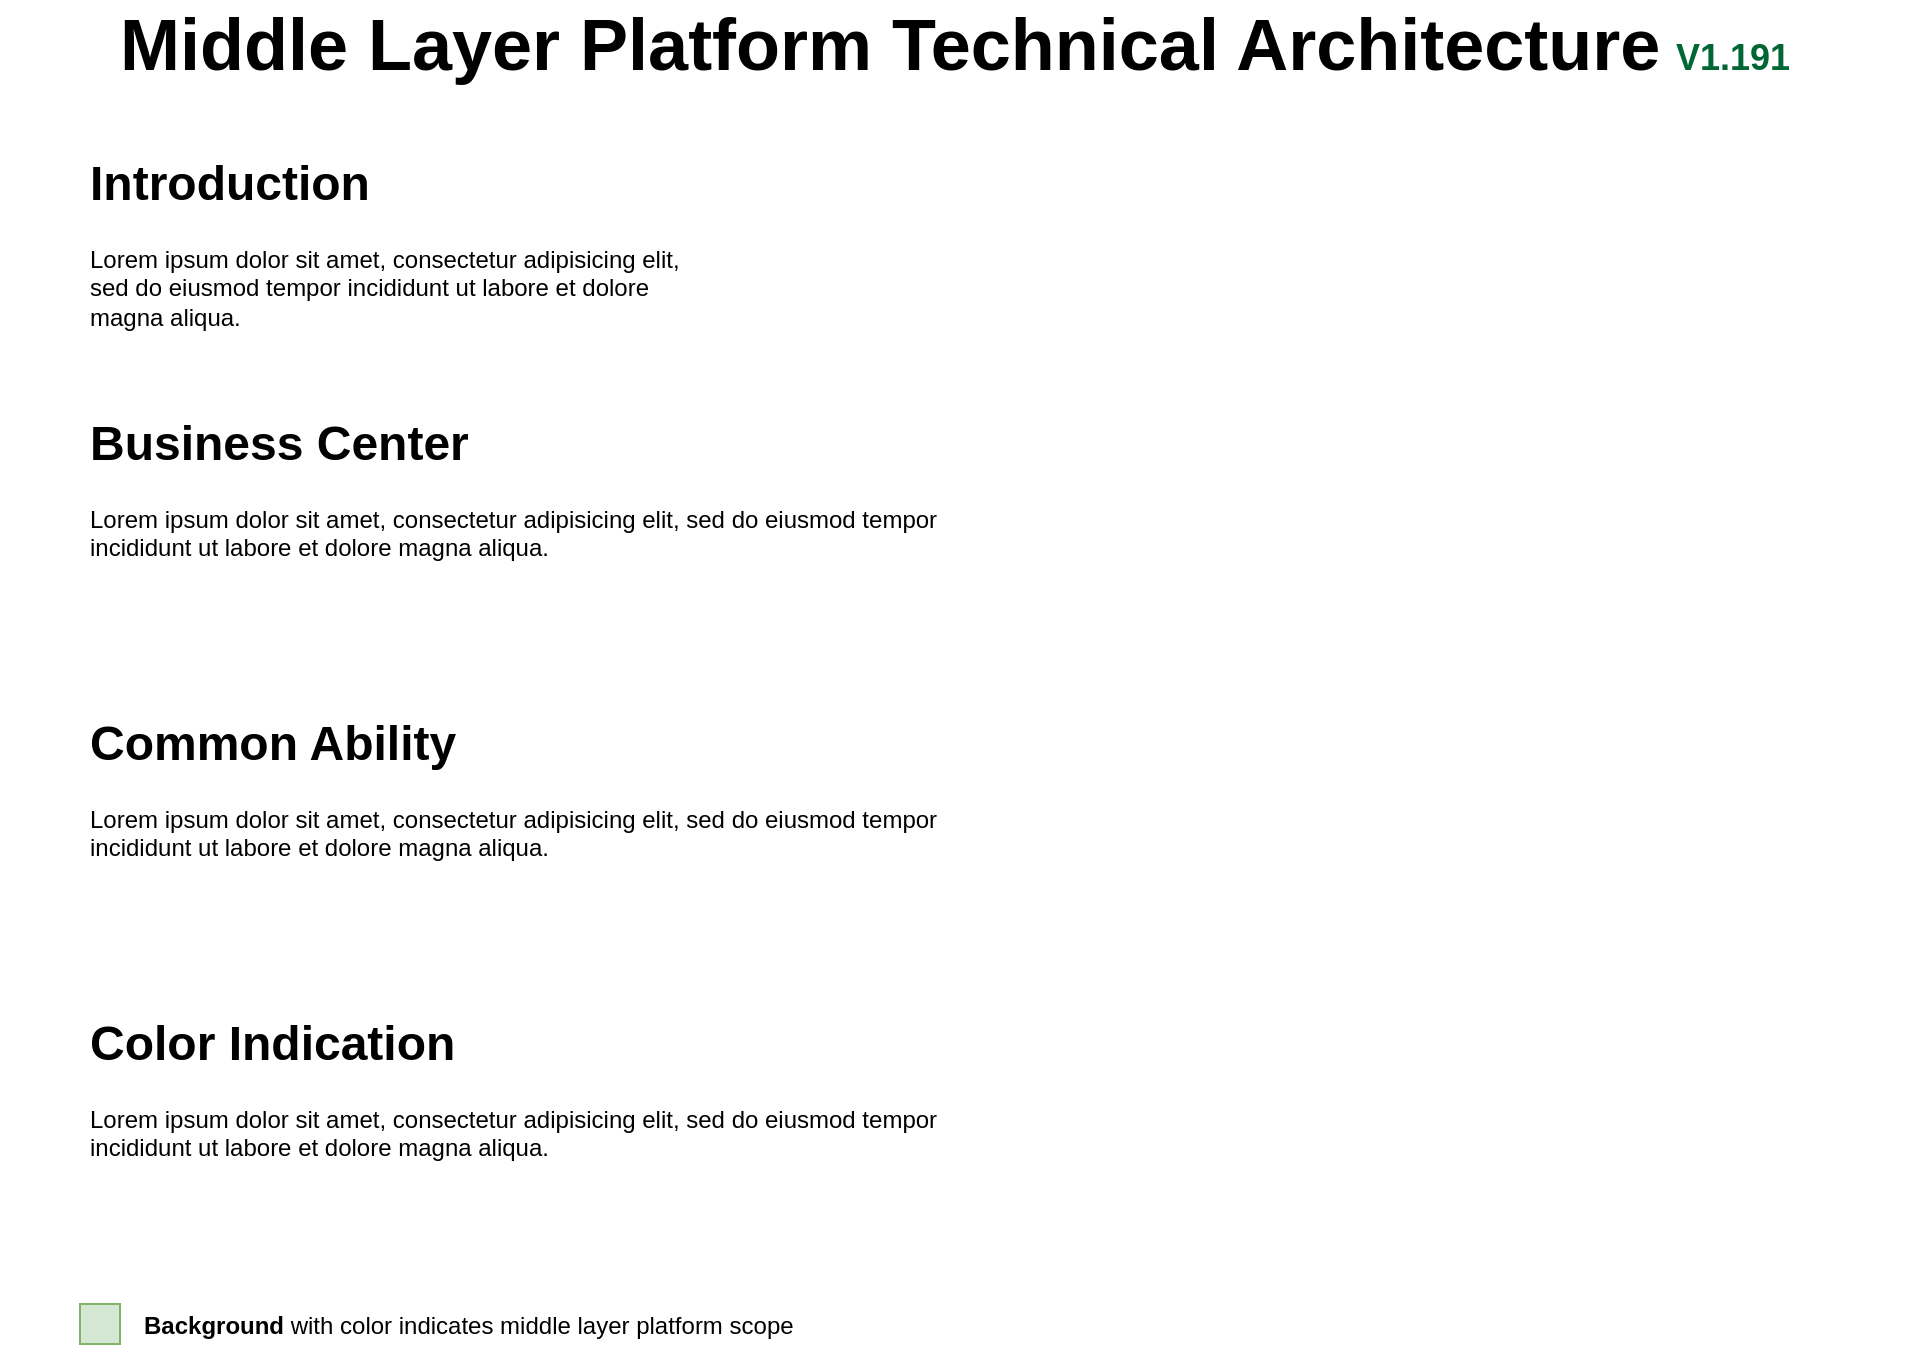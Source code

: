 <mxfile type="github" version="12.7.4" pages="6">
  <diagram id="tHrA3F5uvPnwTFq_IKxd" name="Index">
    <mxGraphModel grid="1" dx="1038" dy="572" gridSize="10" guides="1" tooltips="1" connect="1" arrows="1" fold="1" page="1" pageScale="1" pageWidth="827" pageHeight="1169" math="0" shadow="0">
      <root>
        <mxCell id="kobSBxUnWEuh3TtMHef2-0" />
        <mxCell id="kobSBxUnWEuh3TtMHef2-1" parent="kobSBxUnWEuh3TtMHef2-0" />
        <mxCell id="NYJBxfPMK2odFOGyabf9-0" value="&lt;font style=&quot;font-size: 36px&quot;&gt;Middle Layer Platform Technical Architecture&lt;/font&gt;&lt;font&gt;&lt;font style=&quot;font-size: 28px&quot;&gt;&amp;nbsp;&lt;span style=&quot;color: rgb(0 , 102 , 51) ; font-size: 18px&quot;&gt;V&lt;/span&gt;&lt;/font&gt;&lt;font style=&quot;font-size: 18px&quot; color=&quot;#006633&quot;&gt;1.191&lt;/font&gt;&lt;br&gt;&lt;/font&gt;" parent="kobSBxUnWEuh3TtMHef2-1" style="text;html=1;strokeColor=none;fillColor=none;align=center;verticalAlign=middle;whiteSpace=wrap;rounded=0;fontStyle=1" vertex="1">
          <mxGeometry as="geometry" x="90" y="320" width="955" height="20" />
        </mxCell>
        <mxCell id="NYJBxfPMK2odFOGyabf9-1" value="&lt;h1&gt;Introduction&lt;/h1&gt;&lt;p&gt;Lorem ipsum dolor sit amet, consectetur adipisicing elit, sed do eiusmod tempor incididunt ut labore et dolore magna aliqua.&lt;/p&gt;" parent="kobSBxUnWEuh3TtMHef2-1" style="text;html=1;strokeColor=none;fillColor=none;spacing=5;spacingTop=-20;whiteSpace=wrap;overflow=hidden;rounded=0;align=left;" vertex="1">
          <mxGeometry as="geometry" x="130" y="380" width="310" height="120" />
        </mxCell>
        <mxCell id="NYJBxfPMK2odFOGyabf9-2" value="&lt;h1&gt;Business Center&lt;/h1&gt;&lt;p&gt;Lorem ipsum dolor sit amet, consectetur adipisicing elit, sed do eiusmod tempor incididunt ut labore et dolore magna aliqua.&lt;/p&gt;" parent="kobSBxUnWEuh3TtMHef2-1" style="text;html=1;strokeColor=none;fillColor=none;spacing=5;spacingTop=-20;whiteSpace=wrap;overflow=hidden;rounded=0;align=left;" vertex="1">
          <mxGeometry as="geometry" x="130" y="510" width="480" height="120" />
        </mxCell>
        <mxCell id="NYJBxfPMK2odFOGyabf9-3" value="&lt;h1&gt;Common Ability&lt;/h1&gt;&lt;p&gt;Lorem ipsum dolor sit amet, consectetur adipisicing elit, sed do eiusmod tempor incididunt ut labore et dolore magna aliqua.&lt;/p&gt;" parent="kobSBxUnWEuh3TtMHef2-1" style="text;html=1;strokeColor=none;fillColor=none;spacing=5;spacingTop=-20;whiteSpace=wrap;overflow=hidden;rounded=0;align=left;" vertex="1">
          <mxGeometry as="geometry" x="130" y="660" width="480" height="120" />
        </mxCell>
        <mxCell id="NYJBxfPMK2odFOGyabf9-4" value="" parent="kobSBxUnWEuh3TtMHef2-1" style="rounded=0;whiteSpace=wrap;html=1;fillColor=#d5e8d4;strokeColor=#82b366;" vertex="1">
          <mxGeometry as="geometry" x="130" y="960" width="20" height="20" />
        </mxCell>
        <mxCell id="NYJBxfPMK2odFOGyabf9-5" value="&lt;b&gt;Background&amp;nbsp;&lt;/b&gt;with color indicates middle layer platform scope" parent="kobSBxUnWEuh3TtMHef2-1" style="text;html=1;strokeColor=none;fillColor=none;align=left;verticalAlign=middle;whiteSpace=wrap;rounded=0;" vertex="1">
          <mxGeometry as="geometry" x="160" y="960.5" width="344" height="20" />
        </mxCell>
        <mxCell id="NYJBxfPMK2odFOGyabf9-6" value="&lt;h1&gt;Color&amp;nbsp;Indication&lt;/h1&gt;&lt;p&gt;Lorem ipsum dolor sit amet, consectetur adipisicing elit, sed do eiusmod tempor incididunt ut labore et dolore magna aliqua.&lt;/p&gt;" parent="kobSBxUnWEuh3TtMHef2-1" style="text;html=1;strokeColor=none;fillColor=none;spacing=5;spacingTop=-20;whiteSpace=wrap;overflow=hidden;rounded=0;align=left;" vertex="1">
          <mxGeometry as="geometry" x="130" y="810" width="480" height="100" />
        </mxCell>
      </root>
    </mxGraphModel>
  </diagram>
  <diagram id="ndU5bFHhsBsMHuEpMbfa" name="B - Order Center">
    
    <mxGraphModel grid="1" dx="1031" dy="557" gridSize="10" guides="0" tooltips="1" connect="1" arrows="1" fold="1" page="1" pageScale="1" pageWidth="1169" pageHeight="827" math="0" shadow="0">
      
      <root>
        
        <mxCell id="0" />
        
        <mxCell id="1" parent="0" />
        
        <mxCell id="d5RiEAz61UmeUt_k1eEo-13" value="" parent="1" style="edgeStyle=orthogonalEdgeStyle;rounded=0;orthogonalLoop=1;jettySize=auto;html=1;labelBackgroundColor=none;strokeColor=#994C00;fontColor=#330000;entryX=0.174;entryY=0.002;entryDx=0;entryDy=0;entryPerimeter=0;" source="ybdARDxxST7sQ0iw9kL--1" target="ybdARDxxST7sQ0iw9kL--10" edge="1">
          
          <mxGeometry as="geometry" relative="1">
            
            <mxPoint as="targetPoint" x="418" y="250" />
            
            <Array as="points">
              
              <mxPoint x="528" y="220" />
              
              <mxPoint x="443" y="220" />
              
            </Array>
            
          </mxGeometry>
          
        </mxCell>
        
        <mxCell id="ybdARDxxST7sQ0iw9kL--1" value="Eleme&lt;br&gt;&amp;nbsp;Delivery" parent="1" style="rounded=1;whiteSpace=wrap;html=1;fillColor=#dae8fc;strokeColor=#6C8EBF;opacity=50;" vertex="1">
          
          <mxGeometry as="geometry" x="468" y="120" width="120" height="60" />
          
        </mxCell>
        
        <mxCell id="d5RiEAz61UmeUt_k1eEo-8" value="&lt;span style=&quot;font-weight: normal&quot;&gt;Store retail&amp;nbsp;&lt;/span&gt;" parent="1" style="edgeStyle=orthogonalEdgeStyle;rounded=0;orthogonalLoop=1;jettySize=auto;html=1;exitX=0.5;exitY=1;exitDx=0;exitDy=0;fontStyle=1;strokeColor=#660000;" source="ybdARDxxST7sQ0iw9kL--2" target="ybdARDxxST7sQ0iw9kL--11" edge="1">
          
          <mxGeometry as="geometry" x="-0.143" relative="1">
            
            <mxPoint as="offset" y="1" />
            
          </mxGeometry>
          
        </mxCell>
        
        <mxCell id="ybdARDxxST7sQ0iw9kL--2" value="&lt;span style=&quot;font: 12px / 1.2 &amp;#34;helvetica&amp;#34; ; color: rgb(0 , 0 , 0) ; text-transform: none ; text-indent: 0px ; letter-spacing: normal ; text-decoration: none ; word-spacing: 0px ; display: inline ; white-space: normal ; float: none ; overflow-wrap: normal ; background-color: rgb(248 , 249 , 250)&quot;&gt;In &lt;/span&gt;Store&lt;br&gt;Sales&lt;br&gt;&amp;nbsp;" parent="1" style="rounded=1;whiteSpace=wrap;html=1;fillColor=#f5f5f5;align=center;verticalAlign=bottom;strokeColor=#666666;fontColor=#333333;" vertex="1">
          
          <mxGeometry as="geometry" x="208" y="120" width="120" height="60" />
          
        </mxCell>
        
        <mxCell id="d5RiEAz61UmeUt_k1eEo-15" value="Mop" parent="1" style="edgeStyle=orthogonalEdgeStyle;rounded=0;orthogonalLoop=1;jettySize=auto;html=1;entryX=0.608;entryY=0.027;entryDx=0;entryDy=0;entryPerimeter=0;labelBackgroundColor=none;strokeColor=#666600;fontColor=#330000;" source="ybdARDxxST7sQ0iw9kL--3" target="ybdARDxxST7sQ0iw9kL--10" edge="1">
          
          <mxGeometry as="geometry" relative="1" />
          
        </mxCell>
        
        <mxCell id="ybdARDxxST7sQ0iw9kL--3" value="SBUX App&amp;nbsp;&lt;br&gt;MOP" parent="1" style="rounded=1;whiteSpace=wrap;html=1;fillColor=#dae8fc;strokeColor=#6C8EBF;opacity=50;" vertex="1">
          
          <mxGeometry as="geometry" x="596" y="120" width="120" height="60" />
          
        </mxCell>
        
        <mxCell id="d5RiEAz61UmeUt_k1eEo-11" value="" parent="1" style="edgeStyle=orthogonalEdgeStyle;rounded=0;orthogonalLoop=1;jettySize=auto;html=1;labelBackgroundColor=#FFFFFF;strokeColor=#994C00;fontColor=#330000;entryX=0.176;entryY=0.002;entryDx=0;entryDy=0;entryPerimeter=0;" edge="1">
          
          <mxGeometry as="geometry" relative="1">
            
            <mxPoint as="sourcePoint" x="395" y="180" />
            
            <mxPoint as="targetPoint" x="443.24" y="250.06" />
            
            <Array as="points">
              
              <mxPoint x="395" y="220" />
              
              <mxPoint x="443" y="220" />
              
            </Array>
            
          </mxGeometry>
          
        </mxCell>
        
        <mxCell id="ybdARDxxST7sQ0iw9kL--4" value="SBUX App&lt;br&gt;Delivery" parent="1" style="rounded=1;whiteSpace=wrap;html=1;fillColor=#dae8fc;strokeColor=#6C8EBF;opacity=50;" vertex="1">
          
          <mxGeometry as="geometry" x="336" y="120" width="120" height="60" />
          
        </mxCell>
        
        <mxCell id="d5RiEAz61UmeUt_k1eEo-21" value="Hema hidden kitchen" parent="1" style="edgeStyle=orthogonalEdgeStyle;rounded=0;orthogonalLoop=1;jettySize=auto;html=1;labelBackgroundColor=none;strokeColor=#A680B8;fontColor=#330000;entryX=0.872;entryY=-0.063;entryDx=0;entryDy=0;entryPerimeter=0;" source="ybdARDxxST7sQ0iw9kL--5" target="ybdARDxxST7sQ0iw9kL--10" edge="1">
          
          <mxGeometry as="geometry" relative="1">
            
            <Array as="points">
              
              <mxPoint x="785" y="215" />
              
            </Array>
            
          </mxGeometry>
          
        </mxCell>
        
        <mxCell id="ybdARDxxST7sQ0iw9kL--5" value="Hema" parent="1" style="rounded=1;whiteSpace=wrap;html=1;fillColor=#dae8fc;strokeColor=#6C8EBF;opacity=50;" vertex="1">
          
          <mxGeometry as="geometry" x="728" y="120" width="120" height="60" />
          
        </mxCell>
        
        <mxCell id="d5RiEAz61UmeUt_k1eEo-23" value="iStore" parent="1" style="edgeStyle=orthogonalEdgeStyle;rounded=0;orthogonalLoop=1;jettySize=auto;html=1;labelBackgroundColor=none;strokeColor=#000066;fontColor=#330000;" source="ybdARDxxST7sQ0iw9kL--6" target="d5RiEAz61UmeUt_k1eEo-2" edge="1">
          
          <mxGeometry as="geometry" relative="1">
            
            <Array as="points">
              
              <mxPoint x="918" y="200" />
              
              <mxPoint x="918" y="200" />
              
            </Array>
            
          </mxGeometry>
          
        </mxCell>
        
        <mxCell id="ybdARDxxST7sQ0iw9kL--6" value="iStore Tmall" parent="1" style="rounded=1;whiteSpace=wrap;html=1;fillColor=#dae8fc;strokeColor=#6c8ebf;opacity=50;" vertex="1">
          
          <mxGeometry as="geometry" x="860" y="120" width="120" height="60" />
          
        </mxCell>
        
        <mxCell id="d5RiEAz61UmeUt_k1eEo-24" value="SRkit" parent="1" style="edgeStyle=orthogonalEdgeStyle;rounded=0;orthogonalLoop=1;jettySize=auto;html=1;labelBackgroundColor=none;strokeColor=#4D9900;fontColor=#330000;" source="ybdARDxxST7sQ0iw9kL--7" target="d5RiEAz61UmeUt_k1eEo-1" edge="1">
          
          <mxGeometry as="geometry" relative="1">
            
            <Array as="points">
              
              <mxPoint x="1048" y="200" />
              
              <mxPoint x="1048" y="200" />
              
            </Array>
            
          </mxGeometry>
          
        </mxCell>
        
        <mxCell id="ybdARDxxST7sQ0iw9kL--7" value="SBUX App&lt;br&gt;SRkit" parent="1" style="rounded=1;whiteSpace=wrap;html=1;fillColor=#dae8fc;strokeColor=#6C8EBF;opacity=50;" vertex="1">
          
          <mxGeometry as="geometry" x="991" y="120" width="120" height="60" />
          
        </mxCell>
        
        <mxCell id="ybdARDxxST7sQ0iw9kL--8" value="&lt;b&gt;Conceptual of Architecture-Order Data Business Flow As-Is &lt;font style=&quot;font-size: 18px&quot;&gt;v20.2.20&lt;/font&gt;&lt;/b&gt;" parent="1" style="text;html=1;align=center;fontSize=25;" vertex="1">
          
          <mxGeometry as="geometry" x="238" y="50" width="850" height="40" />
          
        </mxCell>
        
        <mxCell id="d5RiEAz61UmeUt_k1eEo-12" parent="1" style="edgeStyle=orthogonalEdgeStyle;rounded=0;orthogonalLoop=1;jettySize=auto;html=1;exitX=0;exitY=0.25;exitDx=0;exitDy=0;labelBackgroundColor=#990000;strokeColor=#994C00;fontColor=#990000;" source="ybdARDxxST7sQ0iw9kL--10" target="ybdARDxxST7sQ0iw9kL--11" edge="1">
          
          <mxGeometry as="geometry" relative="1">
            
            <Array as="points">
              
              <mxPoint x="328" y="257" />
              
              <mxPoint x="328" y="257" />
              
            </Array>
            
          </mxGeometry>
          
        </mxCell>
        
        <mxCell id="d5RiEAz61UmeUt_k1eEo-16" value="" parent="1" style="edgeStyle=orthogonalEdgeStyle;rounded=0;orthogonalLoop=1;jettySize=auto;html=1;labelBackgroundColor=#990000;strokeColor=#666600;fontColor=#990000;" source="ybdARDxxST7sQ0iw9kL--10" target="ybdARDxxST7sQ0iw9kL--11" edge="1">
          
          <mxGeometry as="geometry" relative="1" />
          
        </mxCell>
        
        <mxCell id="d5RiEAz61UmeUt_k1eEo-22" value="" parent="1" style="edgeStyle=orthogonalEdgeStyle;rounded=0;orthogonalLoop=1;jettySize=auto;html=1;labelBackgroundColor=#990000;strokeColor=#A680B8;fontColor=#990000;exitX=0.867;exitY=1;exitDx=0;exitDy=0;exitPerimeter=0;" source="ybdARDxxST7sQ0iw9kL--10" target="ybdARDxxST7sQ0iw9kL--13" edge="1">
          
          <mxGeometry as="geometry" relative="1">
            
            <Array as="points">
              
              <mxPoint x="783" y="360" />
              
              <mxPoint x="783" y="360" />
              
            </Array>
            
          </mxGeometry>
          
        </mxCell>
        
        <mxCell id="ybdARDxxST7sQ0iw9kL--10" value="O2O - OMS" parent="1" style="rounded=1;whiteSpace=wrap;html=1;fillColor=#ffe6cc;strokeColor=#d79b00;opacity=50;" vertex="1">
          
          <mxGeometry as="geometry" x="358" y="250" width="490" height="30" />
          
        </mxCell>
        
        <mxCell id="d5RiEAz61UmeUt_k1eEo-9" parent="1" style="edgeStyle=orthogonalEdgeStyle;rounded=0;orthogonalLoop=1;jettySize=auto;html=1;exitX=0.5;exitY=1;exitDx=0;exitDy=0;entryX=0.414;entryY=0.004;entryDx=0;entryDy=0;labelBackgroundColor=#990000;strokeColor=#660000;fontColor=#990000;entryPerimeter=0;" target="ybdARDxxST7sQ0iw9kL--12" edge="1">
          
          <mxGeometry as="geometry" relative="1">
            
            <mxPoint as="sourcePoint" x="258" y="280.0" />
            
            <mxPoint as="targetPoint" x="258" y="340.0" />
            
          </mxGeometry>
          
        </mxCell>
        
        <mxCell id="d5RiEAz61UmeUt_k1eEo-14" value="" parent="1" style="edgeStyle=orthogonalEdgeStyle;rounded=0;orthogonalLoop=1;jettySize=auto;html=1;labelBackgroundColor=#990000;strokeColor=#994C00;fontColor=#990000;" source="ybdARDxxST7sQ0iw9kL--11" target="ybdARDxxST7sQ0iw9kL--12" edge="1">
          
          <mxGeometry as="geometry" relative="1" />
          
        </mxCell>
        
        <mxCell id="ybdARDxxST7sQ0iw9kL--11" value="Symphony POS" parent="1" style="rounded=1;whiteSpace=wrap;html=1;fillColor=#f5f5f5;strokeColor=#666666;fontColor=#333333;" vertex="1">
          
          <mxGeometry as="geometry" x="208" y="250" width="120" height="30" />
          
        </mxCell>
        
        <mxCell id="d5RiEAz61UmeUt_k1eEo-10" parent="1" style="edgeStyle=orthogonalEdgeStyle;rounded=0;orthogonalLoop=1;jettySize=auto;html=1;exitX=1;exitY=0.75;exitDx=0;exitDy=0;entryX=0;entryY=0.75;entryDx=0;entryDy=0;labelBackgroundColor=#990000;strokeColor=#660000;fontColor=#990000;" edge="1">
          
          <mxGeometry as="geometry" relative="1">
            
            <mxPoint as="sourcePoint" x="328" y="435.5" />
            
            <mxPoint as="targetPoint" x="358" y="435.5" />
            
          </mxGeometry>
          
        </mxCell>
        
        <mxCell id="AGUkOt8j1sKJ9iHFxSpU-2" parent="1" style="edgeStyle=orthogonalEdgeStyle;rounded=0;orthogonalLoop=1;jettySize=auto;html=1;entryX=0.5;entryY=0;entryDx=0;entryDy=0;labelBackgroundColor=none;strokeColor=#330000;fontSize=11;fontColor=none;exitX=0.5;exitY=1;exitDx=0;exitDy=0;" source="ybdARDxxST7sQ0iw9kL--12" target="d5RiEAz61UmeUt_k1eEo-3" edge="1">
          
          <mxGeometry as="geometry" relative="1" />
          
        </mxCell>
        
        <mxCell id="AGUkOt8j1sKJ9iHFxSpU-3" parent="1" style="edgeStyle=orthogonalEdgeStyle;rounded=0;orthogonalLoop=1;jettySize=auto;html=1;exitX=0.5;exitY=1;exitDx=0;exitDy=0;entryX=0.5;entryY=0;entryDx=0;entryDy=0;labelBackgroundColor=none;strokeColor=#330000;fontSize=11;fontColor=none;" source="ybdARDxxST7sQ0iw9kL--12" target="d5RiEAz61UmeUt_k1eEo-4" edge="1">
          
          <mxGeometry as="geometry" relative="1" />
          
        </mxCell>
        
        <mxCell id="AGUkOt8j1sKJ9iHFxSpU-4" parent="1" style="edgeStyle=orthogonalEdgeStyle;rounded=0;orthogonalLoop=1;jettySize=auto;html=1;exitX=0.5;exitY=1;exitDx=0;exitDy=0;entryX=0.5;entryY=0;entryDx=0;entryDy=0;labelBackgroundColor=none;strokeColor=#330000;fontSize=11;fontColor=none;" source="ybdARDxxST7sQ0iw9kL--12" target="d5RiEAz61UmeUt_k1eEo-5" edge="1">
          
          <mxGeometry as="geometry" relative="1" />
          
        </mxCell>
        
        <mxCell id="AGUkOt8j1sKJ9iHFxSpU-5" parent="1" style="edgeStyle=orthogonalEdgeStyle;rounded=0;orthogonalLoop=1;jettySize=auto;html=1;exitX=0.5;exitY=1;exitDx=0;exitDy=0;entryX=0.544;entryY=-0.058;entryDx=0;entryDy=0;entryPerimeter=0;labelBackgroundColor=none;strokeColor=#330000;fontSize=11;fontColor=none;" source="ybdARDxxST7sQ0iw9kL--12" target="d5RiEAz61UmeUt_k1eEo-6" edge="1">
          
          <mxGeometry as="geometry" relative="1" />
          
        </mxCell>
        
        <mxCell id="AGUkOt8j1sKJ9iHFxSpU-7" parent="1" style="edgeStyle=orthogonalEdgeStyle;rounded=0;orthogonalLoop=1;jettySize=auto;html=1;exitX=0.5;exitY=1;exitDx=0;exitDy=0;entryX=0;entryY=0.5;entryDx=0;entryDy=0;labelBackgroundColor=none;strokeColor=#330000;fontSize=11;fontColor=none;" source="ybdARDxxST7sQ0iw9kL--12" target="d5RiEAz61UmeUt_k1eEo-7" edge="1">
          
          <mxGeometry as="geometry" relative="1" />
          
        </mxCell>
        
        <mxCell id="AGUkOt8j1sKJ9iHFxSpU-9" parent="1" style="edgeStyle=orthogonalEdgeStyle;rounded=0;orthogonalLoop=1;jettySize=auto;html=1;exitX=0.5;exitY=1;exitDx=0;exitDy=0;entryX=0.5;entryY=0;entryDx=0;entryDy=0;labelBackgroundColor=none;strokeColor=#330000;fontSize=11;fontColor=none;" source="ybdARDxxST7sQ0iw9kL--12" target="ybdARDxxST7sQ0iw9kL--15" edge="1">
          
          <mxGeometry as="geometry" relative="1" />
          
        </mxCell>
        
        <mxCell id="ybdARDxxST7sQ0iw9kL--12" value="ESB" parent="1" style="rounded=1;whiteSpace=wrap;html=1;fillColor=#ffe6cc;strokeColor=#d79b00;opacity=50;" vertex="1">
          
          <mxGeometry as="geometry" x="208" y="400" width="120" height="110" />
          
        </mxCell>
        
        <mxCell id="ribgnplRl4Wd1gKBCeJ1-26" value="" parent="1" style="edgeStyle=orthogonalEdgeStyle;rounded=0;orthogonalLoop=1;jettySize=auto;html=1;labelBackgroundColor=none;strokeColor=#A680B8;fontSize=11;fontColor=none;" edge="1">
          
          <mxGeometry as="geometry" relative="1">
            
            <mxPoint as="sourcePoint" x="358" y="481" />
            
            <mxPoint as="targetPoint" x="328" y="481" />
            
          </mxGeometry>
          
        </mxCell>
        
        <mxCell id="ribgnplRl4Wd1gKBCeJ1-27" parent="1" style="edgeStyle=orthogonalEdgeStyle;rounded=0;orthogonalLoop=1;jettySize=auto;html=1;exitX=0;exitY=0.75;exitDx=0;exitDy=0;entryX=1;entryY=0.75;entryDx=0;entryDy=0;labelBackgroundColor=none;strokeColor=#4D9900;fontSize=11;fontColor=none;" edge="1">
          
          <mxGeometry as="geometry" relative="1">
            
            <mxPoint as="sourcePoint" x="358" y="489.5" />
            
            <mxPoint as="targetPoint" x="328" y="489.5" />
            
          </mxGeometry>
          
        </mxCell>
        
        <mxCell id="ybdARDxxST7sQ0iw9kL--13" value="&lt;font style=&quot;font-size: 23px&quot;&gt;Order Center in Middle layer&lt;/font&gt;" parent="1" style="rounded=1;whiteSpace=wrap;html=1;fillColor=#d5e8d4;strokeColor=#82b366;opacity=50;" vertex="1">
          
          <mxGeometry as="geometry" x="358" y="400" width="750" height="110" />
          
        </mxCell>
        
        <mxCell id="ybdARDxxST7sQ0iw9kL--15" value="BOH" parent="1" style="rounded=1;whiteSpace=wrap;html=1;fillColor=#ffe6cc;strokeColor=#d79b00;opacity=50;" vertex="1">
          
          <mxGeometry as="geometry" x="358" y="560" width="130" height="30" />
          
        </mxCell>
        
        <mxCell id="d5RiEAz61UmeUt_k1eEo-26" value="" parent="1" style="edgeStyle=orthogonalEdgeStyle;rounded=0;orthogonalLoop=1;jettySize=auto;html=1;labelBackgroundColor=#990000;strokeColor=#4D9900;fontColor=#990000;" source="d5RiEAz61UmeUt_k1eEo-1" target="ybdARDxxST7sQ0iw9kL--13" edge="1">
          
          <mxGeometry as="geometry" relative="1">
            
            <Array as="points">
              
              <mxPoint x="1048" y="370" />
              
              <mxPoint x="1048" y="370" />
              
            </Array>
            
          </mxGeometry>
          
        </mxCell>
        
        <mxCell id="d5RiEAz61UmeUt_k1eEo-1" value="App Digital OMS" parent="1" style="rounded=1;whiteSpace=wrap;html=1;fillColor=#ffe6cc;strokeColor=#d79b00;opacity=50;" vertex="1">
          
          <mxGeometry as="geometry" x="988" y="250" width="120" height="30" />
          
        </mxCell>
        
        <mxCell id="d5RiEAz61UmeUt_k1eEo-25" value="" parent="1" style="edgeStyle=orthogonalEdgeStyle;rounded=0;orthogonalLoop=1;jettySize=auto;html=1;labelBackgroundColor=#990000;strokeColor=#000066;fontColor=#990000;" source="d5RiEAz61UmeUt_k1eEo-2" target="ybdARDxxST7sQ0iw9kL--13" edge="1">
          
          <mxGeometry as="geometry" relative="1">
            
            <Array as="points">
              
              <mxPoint x="918" y="330" />
              
              <mxPoint x="918" y="330" />
              
            </Array>
            
          </mxGeometry>
          
        </mxCell>
        
        <mxCell id="d5RiEAz61UmeUt_k1eEo-2" value="Taobao open platform" parent="1" style="rounded=1;whiteSpace=wrap;html=1;fillColor=#dae8fc;strokeColor=#6C8EBF;opacity=50;" vertex="1">
          
          <mxGeometry as="geometry" x="858" y="250" width="120" height="30" />
          
        </mxCell>
        
        <mxCell id="d5RiEAz61UmeUt_k1eEo-3" value="HEX" parent="1" style="rounded=1;whiteSpace=wrap;html=1;fillColor=#ffe6cc;strokeColor=#d79b00;opacity=50;" vertex="1">
          
          <mxGeometry as="geometry" x="508" y="560" width="130" height="30" />
          
        </mxCell>
        
        <mxCell id="d5RiEAz61UmeUt_k1eEo-4" value="Siebel" parent="1" style="rounded=1;whiteSpace=wrap;html=1;fillColor=#ffe6cc;strokeColor=#d79b00;opacity=50;" vertex="1">
          
          <mxGeometry as="geometry" x="658" y="560" width="130" height="30" />
          
        </mxCell>
        
        <mxCell id="AGUkOt8j1sKJ9iHFxSpU-6" parent="1" style="edgeStyle=orthogonalEdgeStyle;rounded=0;orthogonalLoop=1;jettySize=auto;html=1;exitX=0.5;exitY=1;exitDx=0;exitDy=0;entryX=0.5;entryY=0;entryDx=0;entryDy=0;labelBackgroundColor=none;strokeColor=#330000;fontSize=11;fontColor=none;" source="d5RiEAz61UmeUt_k1eEo-5" target="d5RiEAz61UmeUt_k1eEo-7" edge="1">
          
          <mxGeometry as="geometry" relative="1" />
          
        </mxCell>
        
        <mxCell id="d5RiEAz61UmeUt_k1eEo-5" value="URP" parent="1" style="rounded=1;whiteSpace=wrap;html=1;fillColor=#ffe6cc;strokeColor=#d79b00;opacity=50;" vertex="1">
          
          <mxGeometry as="geometry" x="811" y="560" width="130" height="30" />
          
        </mxCell>
        
        <mxCell id="d5RiEAz61UmeUt_k1eEo-6" value="BI" parent="1" style="rounded=1;whiteSpace=wrap;html=1;fillColor=#ffe6cc;strokeColor=#d79b00;opacity=50;" vertex="1">
          
          <mxGeometry as="geometry" x="968" y="560" width="140" height="30" />
          
        </mxCell>
        
        <mxCell id="d5RiEAz61UmeUt_k1eEo-7" value="SAT" parent="1" style="rounded=1;whiteSpace=wrap;html=1;fillColor=#ffe6cc;strokeColor=#d79b00;opacity=50;" vertex="1">
          
          <mxGeometry as="geometry" x="811" y="630" width="130" height="30" />
          
        </mxCell>
        
        <mxCell id="d5RiEAz61UmeUt_k1eEo-17" parent="1" style="edgeStyle=orthogonalEdgeStyle;rounded=0;orthogonalLoop=1;jettySize=auto;html=1;labelBackgroundColor=#990000;strokeColor=#666600;fontColor=#990000;entryX=0.583;entryY=0.009;entryDx=0;entryDy=0;entryPerimeter=0;exitX=0.583;exitY=1.065;exitDx=0;exitDy=0;exitPerimeter=0;" edge="1">
          
          <mxGeometry as="geometry" relative="1">
            
            <mxPoint as="sourcePoint" x="277.96" y="280.95" />
            
            <mxPoint as="targetPoint" x="277.96" y="399.99" />
            
            <Array as="points" />
            
          </mxGeometry>
          
        </mxCell>
        
        <mxCell id="d5RiEAz61UmeUt_k1eEo-18" value="" parent="1" style="edgeStyle=orthogonalEdgeStyle;rounded=0;orthogonalLoop=1;jettySize=auto;html=1;labelBackgroundColor=#990000;strokeColor=#994C00;fontColor=#990000;exitX=0.997;exitY=0.684;exitDx=0;exitDy=0;exitPerimeter=0;entryX=-0.001;entryY=0.669;entryDx=0;entryDy=0;entryPerimeter=0;" edge="1">
          
          <mxGeometry as="geometry" relative="1">
            
            <mxPoint as="sourcePoint" x="327.64" y="428.24" />
            
            <mxPoint as="targetPoint" x="357.25" y="426.59" />
            
            <Array as="points">
              
              <mxPoint x="328" y="427" />
              
              <mxPoint x="338" y="427" />
              
            </Array>
            
          </mxGeometry>
          
        </mxCell>
        
        <mxCell id="d5RiEAz61UmeUt_k1eEo-20" parent="1" style="edgeStyle=orthogonalEdgeStyle;rounded=0;orthogonalLoop=1;jettySize=auto;html=1;labelBackgroundColor=#990000;strokeColor=#666600;fontColor=#990000;exitX=0.999;exitY=0.582;exitDx=0;exitDy=0;exitPerimeter=0;entryX=-0.001;entryY=0.582;entryDx=0;entryDy=0;entryPerimeter=0;" edge="1">
          
          <mxGeometry as="geometry" relative="1">
            
            <mxPoint as="sourcePoint" x="327.88" y="417.02" />
            
            <mxPoint as="targetPoint" x="357.25" y="417.02" />
            
            <Array as="points" />
            
          </mxGeometry>
          
        </mxCell>
        
        <mxCell id="d5RiEAz61UmeUt_k1eEo-34" value="&lt;font color=&quot;#006633&quot;&gt;The delivery and mop orders to POS&lt;/font&gt;" parent="1" style="shape=note;size=15;align=left;spacingLeft=10;html=1;whiteSpace=wrap;strokeColor=#666600;fillColor=none;fontSize=11;fontColor=none;opacity=50;" vertex="1">
          
          <mxGeometry as="geometry" x="98" y="210" width="120" height="30" />
          
        </mxCell>
        
        <mxCell id="d5RiEAz61UmeUt_k1eEo-35" value="" parent="1" style="edgeStyle=none;endArrow=none;exitX=1;exitY=1;dashed=1;html=1;labelBackgroundColor=none;strokeColor=#666600;fontSize=25;fontColor=none;exitDx=0;exitDy=0;exitPerimeter=0;entryX=0;entryY=0.5;entryDx=0;entryDy=0;" source="d5RiEAz61UmeUt_k1eEo-34" target="ybdARDxxST7sQ0iw9kL--10" edge="1">
          
          <mxGeometry as="geometry" x="1" relative="1">
            
            <mxPoint as="targetPoint" x="358" y="270" />
            
          </mxGeometry>
          
        </mxCell>
        
        <mxCell id="d5RiEAz61UmeUt_k1eEo-43" value="&lt;font color=&quot;#006633&quot;&gt;Store retail, delivery and mop orders to ESB. ESB will deliver to enterprise back-end systems and import to order center for order capture.&lt;/font&gt;" parent="1" style="shape=note;size=15;align=left;spacingLeft=10;html=1;whiteSpace=wrap;strokeColor=#666600;fillColor=none;fontSize=11;fontColor=none;opacity=50;" vertex="1">
          
          <mxGeometry as="geometry" x="98" y="290" width="150" height="100" />
          
        </mxCell>
        
        <mxCell id="ribgnplRl4Wd1gKBCeJ1-1" value="&lt;span style=&quot;display: inline ; float: none ; background-color: rgb(248 , 249 , 250) ; color: rgb(51 , 0 , 0) ; font-family: &amp;#34;helvetica&amp;#34; ; font-size: 11px ; font-style: normal ; font-variant: normal ; font-weight: normal ; letter-spacing: normal ; line-height: 1.2 ; overflow-wrap: normal ; text-align: center ; text-decoration: none ; text-indent: 0px ; text-transform: none ; white-space: nowrap ; word-spacing: 0px&quot;&gt;Delivery&lt;/span&gt;" parent="1" style="text;html=1;strokeColor=none;fillColor=none;align=center;verticalAlign=middle;whiteSpace=wrap;rounded=0;fontSize=11;fontColor=none;opacity=50;" vertex="1">
          
          <mxGeometry as="geometry" x="418" y="200" width="40" height="20" />
          
        </mxCell>
        
        <mxCell id="ribgnplRl4Wd1gKBCeJ1-4" value="" parent="1" style="rounded=1;whiteSpace=wrap;html=1;fillColor=#ffe6cc;strokeColor=#d79b00;opacity=50;" vertex="1">
          
          <mxGeometry as="geometry" x="208" y="690" width="30" height="20" />
          
        </mxCell>
        
        <mxCell id="ribgnplRl4Wd1gKBCeJ1-6" value="" parent="1" style="rounded=1;whiteSpace=wrap;html=1;fillColor=#dae8fc;strokeColor=#6c8ebf;opacity=50;" vertex="1">
          
          <mxGeometry as="geometry" x="208" y="720" width="30" height="20" />
          
        </mxCell>
        
        <mxCell id="ribgnplRl4Wd1gKBCeJ1-8" value="" parent="1" style="rounded=1;whiteSpace=wrap;html=1;fillColor=#d5e8d4;strokeColor=#82b366;opacity=50;" vertex="1">
          
          <mxGeometry as="geometry" x="208" y="750" width="30" height="20" />
          
        </mxCell>
        
        <mxCell id="ribgnplRl4Wd1gKBCeJ1-10" value="" parent="1" style="rounded=1;whiteSpace=wrap;html=1;fillColor=#f5f5f5;strokeColor=#666666;opacity=50;fontColor=#333333;" vertex="1">
          
          <mxGeometry as="geometry" x="208" y="780" width="30" height="20" />
          
        </mxCell>
        
        <mxCell id="ribgnplRl4Wd1gKBCeJ1-11" value="Existing system deployed in IDC" parent="1" style="text;html=1;strokeColor=none;fillColor=none;align=left;verticalAlign=middle;whiteSpace=wrap;rounded=0;fontSize=11;fontColor=none;opacity=50;" vertex="1">
          
          <mxGeometry as="geometry" x="258" y="690" width="180" height="20" />
          
        </mxCell>
        
        <mxCell id="ribgnplRl4Wd1gKBCeJ1-12" value="External system" parent="1" style="text;html=1;strokeColor=none;fillColor=none;align=left;verticalAlign=middle;whiteSpace=wrap;rounded=0;fontSize=11;fontColor=none;opacity=50;" vertex="1">
          
          <mxGeometry as="geometry" x="258" y="720" width="180" height="20" />
          
        </mxCell>
        
        <mxCell id="ribgnplRl4Wd1gKBCeJ1-13" value="Business center in middle layer deployed in Azure&amp;nbsp;" parent="1" style="text;html=1;strokeColor=none;fillColor=none;align=left;verticalAlign=middle;whiteSpace=wrap;rounded=0;fontSize=11;fontColor=none;opacity=50;" vertex="1">
          
          <mxGeometry as="geometry" x="258" y="750" width="280" height="28.89" />
          
        </mxCell>
        
        <mxCell id="ribgnplRl4Wd1gKBCeJ1-14" value="Store scenario or iStore system" parent="1" style="text;html=1;strokeColor=none;fillColor=none;align=left;verticalAlign=middle;whiteSpace=wrap;rounded=0;fontSize=11;fontColor=none;opacity=50;" vertex="1">
          
          <mxGeometry as="geometry" x="258" y="776" width="260" height="28.89" />
          
        </mxCell>
        
        <mxCell id="ribgnplRl4Wd1gKBCeJ1-16" value="" parent="1" style="edgeStyle=none;endArrow=none;exitX=0;exitY=0;dashed=1;html=1;labelBackgroundColor=none;strokeColor=#666600;fontSize=25;fontColor=none;exitDx=150;exitDy=52.5;exitPerimeter=0;" source="d5RiEAz61UmeUt_k1eEo-43" edge="1">
          
          <mxGeometry as="geometry" x="1" relative="1">
            
            <mxPoint as="targetPoint" x="258" y="320" />
            
            <mxPoint as="sourcePoint" x="396" y="300.0" />
            
          </mxGeometry>
          
        </mxCell>
        
        <mxCell id="ribgnplRl4Wd1gKBCeJ1-17" value="&lt;font color=&quot;#006633&quot;&gt;Store retail, delivery, mop, hema and SRkit orders are delivered to enterprise back-end systems&lt;/font&gt;" parent="1" style="shape=note;size=15;align=left;spacingLeft=10;html=1;whiteSpace=wrap;strokeColor=#666600;fillColor=none;fontSize=11;fontColor=none;opacity=50;" vertex="1">
          
          <mxGeometry as="geometry" x="74" y="550" width="150" height="80" />
          
        </mxCell>
        
        <mxCell id="ribgnplRl4Wd1gKBCeJ1-18" value="" parent="1" style="edgeStyle=none;endArrow=none;exitX=0;exitY=0;dashed=1;html=1;labelBackgroundColor=none;strokeColor=#666600;fontSize=25;fontColor=none;exitDx=67.5;exitDy=0;exitPerimeter=0;" source="ribgnplRl4Wd1gKBCeJ1-17" edge="1">
          
          <mxGeometry as="geometry" x="1" relative="1">
            
            <mxPoint as="targetPoint" x="268" y="530" />
            
            <mxPoint as="sourcePoint" x="456" y="490.0" />
            
          </mxGeometry>
          
        </mxCell>
        
        <mxCell id="ribgnplRl4Wd1gKBCeJ1-19" value="&lt;font color=&quot;#006633&quot;&gt;Store retail, delivery and mop orders to order center for capture&lt;/font&gt;" parent="1" style="shape=note;size=15;align=left;spacingLeft=10;html=1;whiteSpace=wrap;strokeColor=#666600;fillColor=none;fontSize=11;fontColor=none;opacity=50;" vertex="1">
          
          <mxGeometry as="geometry" x="47" y="410" width="150" height="50" />
          
        </mxCell>
        
        <mxCell id="ribgnplRl4Wd1gKBCeJ1-20" value="" parent="1" style="edgeStyle=none;endArrow=none;dashed=1;html=1;labelBackgroundColor=none;strokeColor=#666600;fontSize=25;fontColor=none;exitX=0;exitY=0;exitDx=150;exitDy=32.5;exitPerimeter=0;" edge="1">
          
          <mxGeometry as="geometry" x="1" relative="1">
            
            <mxPoint as="targetPoint" x="328" y="420" />
            
            <mxPoint as="sourcePoint" x="198" y="442.5" />
            
          </mxGeometry>
          
        </mxCell>
        
        <mxCell id="ribgnplRl4Wd1gKBCeJ1-21" value="&lt;font color=&quot;#006633&quot;&gt;iStore orders will be&amp;nbsp;delivered&amp;nbsp;to&amp;nbsp;Siebel only&amp;nbsp;&lt;/font&gt;&lt;span style=&quot;color: rgb(0 , 102 , 51)&quot;&gt;by ESB&amp;nbsp;&lt;/span&gt;&lt;font color=&quot;#006633&quot;&gt;for star&amp;nbsp;accumulation&lt;/font&gt;" parent="1" style="shape=note;size=15;align=left;spacingLeft=10;html=1;whiteSpace=wrap;strokeColor=#000066;fillColor=none;fontSize=11;fontColor=none;opacity=50;" vertex="1">
          
          <mxGeometry as="geometry" x="374" y="410" width="186" height="50" />
          
        </mxCell>
        
        <mxCell id="ribgnplRl4Wd1gKBCeJ1-22" value="" parent="1" style="edgeStyle=none;endArrow=none;dashed=1;html=1;labelBackgroundColor=none;strokeColor=#000066;fontSize=25;fontColor=none;exitX=0;exitY=0.5;exitDx=0;exitDy=0;exitPerimeter=0;" source="ribgnplRl4Wd1gKBCeJ1-21" edge="1">
          
          <mxGeometry as="geometry" x="1" relative="1">
            
            <mxPoint as="targetPoint" x="344" y="470" />
            
            <mxPoint as="sourcePoint" x="958" y="350" />
            
          </mxGeometry>
          
        </mxCell>
        
        <mxCell id="ribgnplRl4Wd1gKBCeJ1-23" value="&lt;font color=&quot;#006633&quot;&gt;Hema and SRkit will be delivered to&amp;nbsp; enterprise back-end systems by ESB&lt;/font&gt;" parent="1" style="shape=note;size=15;align=left;spacingLeft=10;html=1;whiteSpace=wrap;strokeColor=#000066;fillColor=none;fontSize=11;fontColor=none;opacity=50;" vertex="1">
          
          <mxGeometry as="geometry" x="374" y="465" width="210" height="30" />
          
        </mxCell>
        
        <mxCell id="ribgnplRl4Wd1gKBCeJ1-24" value="" parent="1" style="edgeStyle=none;endArrow=none;dashed=1;html=1;labelBackgroundColor=none;strokeColor=#000066;fontSize=25;fontColor=none;exitX=0;exitY=0.5;exitDx=0;exitDy=0;exitPerimeter=0;" source="ribgnplRl4Wd1gKBCeJ1-23" edge="1">
          
          <mxGeometry as="geometry" x="1" relative="1">
            
            <mxPoint as="targetPoint" x="348" y="490" />
            
            <mxPoint as="sourcePoint" x="968" y="360" />
            
          </mxGeometry>
          
        </mxCell>
        
        <mxCell id="ribgnplRl4Wd1gKBCeJ1-25" value="&lt;font color=&quot;#990000&quot;&gt;Distributed Order UUID Generator&amp;nbsp;&lt;br&gt;(DownStream System not Accept Order UUID)&lt;/font&gt;" parent="1" style="text;html=1;fontSize=11;fontColor=none;" vertex="1">
          
          <mxGeometry as="geometry" x="868" y="470" width="210" height="30" />
          
        </mxCell>
        
        <mxCell id="m09BGHlNN80bc4u_8TYX-6" value="" parent="1" style="edgeStyle=orthogonalEdgeStyle;rounded=0;orthogonalLoop=1;jettySize=auto;html=1;labelBackgroundColor=none;strokeColor=#994C00;fontColor=#330000;entryX=0.174;entryY=0.002;entryDx=0;entryDy=0;entryPerimeter=0;" source="m09BGHlNN80bc4u_8TYX-7" target="m09BGHlNN80bc4u_8TYX-24" edge="1">
          
          <mxGeometry as="geometry" relative="1">
            
            <mxPoint as="targetPoint" x="1506" y="250" />
            
            <Array as="points">
              
              <mxPoint x="1616" y="220" />
              
              <mxPoint x="1531" y="220" />
              
            </Array>
            
          </mxGeometry>
          
        </mxCell>
        
        <mxCell id="m09BGHlNN80bc4u_8TYX-7" value="Eleme&lt;br&gt;&amp;nbsp;Delivery" parent="1" style="rounded=1;whiteSpace=wrap;html=1;fillColor=#dae8fc;strokeColor=#6C8EBF;opacity=50;" vertex="1">
          
          <mxGeometry as="geometry" x="1556" y="120" width="120" height="60" />
          
        </mxCell>
        
        <mxCell id="m09BGHlNN80bc4u_8TYX-8" value="&lt;span style=&quot;font-weight: normal&quot;&gt;Store retail&amp;nbsp;&lt;br&gt;&lt;/span&gt;" parent="1" style="edgeStyle=orthogonalEdgeStyle;rounded=0;orthogonalLoop=1;jettySize=auto;html=1;exitX=0.5;exitY=1;exitDx=0;exitDy=0;fontStyle=1;strokeColor=#660000;" source="m09BGHlNN80bc4u_8TYX-9" target="m09BGHlNN80bc4u_8TYX-27" edge="1">
          
          <mxGeometry as="geometry" x="-0.143" relative="1">
            
            <mxPoint as="offset" y="1" />
            
          </mxGeometry>
          
        </mxCell>
        
        <mxCell id="m09BGHlNN80bc4u_8TYX-9" value="&lt;span style=&quot;font: 12px / 1.2 &amp;#34;helvetica&amp;#34; ; color: rgb(0 , 0 , 0) ; text-transform: none ; text-indent: 0px ; letter-spacing: normal ; text-decoration: none ; word-spacing: 0px ; display: inline ; white-space: normal ; float: none ; overflow-wrap: normal ; background-color: rgb(248 , 249 , 250)&quot;&gt;In &lt;/span&gt;Store&lt;br&gt;Sales&lt;br&gt;&amp;nbsp;" parent="1" style="rounded=1;whiteSpace=wrap;html=1;fillColor=#f5f5f5;align=center;verticalAlign=bottom;strokeColor=#666666;fontColor=#333333;" vertex="1">
          
          <mxGeometry as="geometry" x="1296" y="120" width="120" height="60" />
          
        </mxCell>
        
        <mxCell id="m09BGHlNN80bc4u_8TYX-10" value="Mop" parent="1" style="edgeStyle=orthogonalEdgeStyle;rounded=0;orthogonalLoop=1;jettySize=auto;html=1;entryX=0.608;entryY=0.027;entryDx=0;entryDy=0;entryPerimeter=0;labelBackgroundColor=none;strokeColor=#666600;fontColor=#330000;" source="m09BGHlNN80bc4u_8TYX-11" target="m09BGHlNN80bc4u_8TYX-24" edge="1">
          
          <mxGeometry as="geometry" relative="1" />
          
        </mxCell>
        
        <mxCell id="m09BGHlNN80bc4u_8TYX-11" value="SBUX App&amp;nbsp;&lt;br&gt;MOP" parent="1" style="rounded=1;whiteSpace=wrap;html=1;fillColor=#dae8fc;strokeColor=#6C8EBF;opacity=50;" vertex="1">
          
          <mxGeometry as="geometry" x="1684" y="120" width="120" height="60" />
          
        </mxCell>
        
        <mxCell id="m09BGHlNN80bc4u_8TYX-12" value="" parent="1" style="edgeStyle=orthogonalEdgeStyle;rounded=0;orthogonalLoop=1;jettySize=auto;html=1;labelBackgroundColor=#FFFFFF;strokeColor=#994C00;fontColor=#330000;entryX=0.176;entryY=0.002;entryDx=0;entryDy=0;entryPerimeter=0;" edge="1">
          
          <mxGeometry as="geometry" relative="1">
            
            <mxPoint as="sourcePoint" x="1483" y="180" />
            
            <mxPoint as="targetPoint" x="1531.24" y="250.06" />
            
            <Array as="points">
              
              <mxPoint x="1483" y="220" />
              
              <mxPoint x="1531" y="220" />
              
            </Array>
            
          </mxGeometry>
          
        </mxCell>
        
        <mxCell id="m09BGHlNN80bc4u_8TYX-13" value="SBUX App&lt;br&gt;Delivery" parent="1" style="rounded=1;whiteSpace=wrap;html=1;fillColor=#dae8fc;strokeColor=#6C8EBF;opacity=50;" vertex="1">
          
          <mxGeometry as="geometry" x="1424" y="120" width="120" height="60" />
          
        </mxCell>
        
        <mxCell id="m09BGHlNN80bc4u_8TYX-14" value="Hema hidden kitchen" parent="1" style="edgeStyle=orthogonalEdgeStyle;rounded=0;orthogonalLoop=1;jettySize=auto;html=1;labelBackgroundColor=none;strokeColor=#A680B8;fontColor=#330000;entryX=0.872;entryY=-0.063;entryDx=0;entryDy=0;entryPerimeter=0;" source="m09BGHlNN80bc4u_8TYX-15" target="m09BGHlNN80bc4u_8TYX-24" edge="1">
          
          <mxGeometry as="geometry" relative="1">
            
            <Array as="points">
              
              <mxPoint x="1873" y="215" />
              
            </Array>
            
          </mxGeometry>
          
        </mxCell>
        
        <mxCell id="m09BGHlNN80bc4u_8TYX-15" value="Hema" parent="1" style="rounded=1;whiteSpace=wrap;html=1;fillColor=#dae8fc;strokeColor=#6C8EBF;opacity=50;" vertex="1">
          
          <mxGeometry as="geometry" x="1816" y="120" width="120" height="60" />
          
        </mxCell>
        
        <mxCell id="m09BGHlNN80bc4u_8TYX-16" value="iStore" parent="1" style="edgeStyle=orthogonalEdgeStyle;rounded=0;orthogonalLoop=1;jettySize=auto;html=1;labelBackgroundColor=none;strokeColor=#000066;fontColor=#330000;" source="m09BGHlNN80bc4u_8TYX-17" target="m09BGHlNN80bc4u_8TYX-43" edge="1">
          
          <mxGeometry as="geometry" relative="1">
            
            <Array as="points">
              
              <mxPoint x="2006" y="200" />
              
              <mxPoint x="2006" y="200" />
              
            </Array>
            
          </mxGeometry>
          
        </mxCell>
        
        <mxCell id="m09BGHlNN80bc4u_8TYX-17" value="iStore Tmall" parent="1" style="rounded=1;whiteSpace=wrap;html=1;fillColor=#dae8fc;strokeColor=#6c8ebf;opacity=50;" vertex="1">
          
          <mxGeometry as="geometry" x="1948" y="120" width="120" height="60" />
          
        </mxCell>
        
        <mxCell id="m09BGHlNN80bc4u_8TYX-18" value="SRkit" parent="1" style="edgeStyle=orthogonalEdgeStyle;rounded=0;orthogonalLoop=1;jettySize=auto;html=1;labelBackgroundColor=none;strokeColor=#4D9900;fontColor=#330000;" source="m09BGHlNN80bc4u_8TYX-19" target="m09BGHlNN80bc4u_8TYX-41" edge="1">
          
          <mxGeometry as="geometry" relative="1">
            
            <Array as="points">
              
              <mxPoint x="2136" y="200" />
              
              <mxPoint x="2136" y="200" />
              
            </Array>
            
          </mxGeometry>
          
        </mxCell>
        
        <mxCell id="m09BGHlNN80bc4u_8TYX-19" value="SBUX App&lt;br&gt;SRkit" parent="1" style="rounded=1;whiteSpace=wrap;html=1;fillColor=#dae8fc;strokeColor=#6C8EBF;opacity=50;" vertex="1">
          
          <mxGeometry as="geometry" x="2079" y="120" width="120" height="60" />
          
        </mxCell>
        
        <mxCell id="m09BGHlNN80bc4u_8TYX-20" value="&lt;b&gt;Conceptual of Architecture-Order Data Business Flow &lt;/b&gt;&lt;br&gt;&lt;b&gt;- &lt;/b&gt;&lt;font style=&quot;font-size: 20px&quot;&gt;Service type decoupling and data integration&lt;/font&gt;" parent="1" style="text;html=1;align=center;fontSize=25;" vertex="1">
          
          <mxGeometry as="geometry" x="1326" y="30" width="850" height="40" />
          
        </mxCell>
        
        <mxCell id="m09BGHlNN80bc4u_8TYX-21" parent="1" style="edgeStyle=orthogonalEdgeStyle;rounded=0;orthogonalLoop=1;jettySize=auto;html=1;exitX=0;exitY=0.25;exitDx=0;exitDy=0;labelBackgroundColor=#990000;strokeColor=#994C00;fontColor=#990000;" source="m09BGHlNN80bc4u_8TYX-24" target="m09BGHlNN80bc4u_8TYX-27" edge="1">
          
          <mxGeometry as="geometry" relative="1">
            
            <Array as="points">
              
              <mxPoint x="1416" y="257" />
              
              <mxPoint x="1416" y="257" />
              
            </Array>
            
          </mxGeometry>
          
        </mxCell>
        
        <mxCell id="m09BGHlNN80bc4u_8TYX-22" value="" parent="1" style="edgeStyle=orthogonalEdgeStyle;rounded=0;orthogonalLoop=1;jettySize=auto;html=1;labelBackgroundColor=#990000;strokeColor=#666600;fontColor=#990000;" source="m09BGHlNN80bc4u_8TYX-24" target="m09BGHlNN80bc4u_8TYX-27" edge="1">
          
          <mxGeometry as="geometry" relative="1" />
          
        </mxCell>
        
        <mxCell id="m09BGHlNN80bc4u_8TYX-24" value="O2O-OMS" parent="1" style="rounded=1;whiteSpace=wrap;html=1;fillColor=#ffe6cc;strokeColor=#d79b00;opacity=50;" vertex="1">
          
          <mxGeometry as="geometry" x="1446" y="250" width="490" height="30" />
          
        </mxCell>
        
        <mxCell id="m09BGHlNN80bc4u_8TYX-25" parent="1" style="edgeStyle=orthogonalEdgeStyle;rounded=0;orthogonalLoop=1;jettySize=auto;html=1;exitX=0.5;exitY=1;exitDx=0;exitDy=0;entryX=0.414;entryY=0.004;entryDx=0;entryDy=0;labelBackgroundColor=#990000;strokeColor=#660000;fontColor=#990000;entryPerimeter=0;" target="m09BGHlNN80bc4u_8TYX-35" edge="1">
          
          <mxGeometry as="geometry" relative="1">
            
            <mxPoint as="sourcePoint" x="1346" y="280" />
            
            <mxPoint as="targetPoint" x="1346" y="340.0" />
            
          </mxGeometry>
          
        </mxCell>
        
        <mxCell id="m09BGHlNN80bc4u_8TYX-26" value="" parent="1" style="edgeStyle=orthogonalEdgeStyle;rounded=0;orthogonalLoop=1;jettySize=auto;html=1;labelBackgroundColor=#990000;strokeColor=#994C00;fontColor=#990000;" source="m09BGHlNN80bc4u_8TYX-27" target="m09BGHlNN80bc4u_8TYX-35" edge="1">
          
          <mxGeometry as="geometry" relative="1" />
          
        </mxCell>
        
        <mxCell id="m09BGHlNN80bc4u_8TYX-27" value="Symphony POS" parent="1" style="rounded=1;whiteSpace=wrap;html=1;fillColor=#f5f5f5;strokeColor=#666666;fontColor=#333333;" vertex="1">
          
          <mxGeometry as="geometry" x="1296" y="250" width="120" height="30" />
          
        </mxCell>
        
        <mxCell id="m09BGHlNN80bc4u_8TYX-28" parent="1" style="edgeStyle=orthogonalEdgeStyle;rounded=0;orthogonalLoop=1;jettySize=auto;html=1;exitX=1;exitY=0.75;exitDx=0;exitDy=0;entryX=0;entryY=0.75;entryDx=0;entryDy=0;labelBackgroundColor=#990000;strokeColor=#660000;fontColor=#990000;" edge="1">
          
          <mxGeometry as="geometry" relative="1">
            
            <mxPoint as="sourcePoint" x="1416" y="435.5" />
            
            <mxPoint as="targetPoint" x="1446" y="435.5" />
            
          </mxGeometry>
          
        </mxCell>
        
        <mxCell id="m09BGHlNN80bc4u_8TYX-29" parent="1" style="edgeStyle=orthogonalEdgeStyle;rounded=0;orthogonalLoop=1;jettySize=auto;html=1;entryX=0.5;entryY=0;entryDx=0;entryDy=0;labelBackgroundColor=none;strokeColor=#330000;fontSize=11;fontColor=none;exitX=0.5;exitY=1;exitDx=0;exitDy=0;" source="m09BGHlNN80bc4u_8TYX-35" target="m09BGHlNN80bc4u_8TYX-44" edge="1">
          
          <mxGeometry as="geometry" relative="1" />
          
        </mxCell>
        
        <mxCell id="m09BGHlNN80bc4u_8TYX-30" parent="1" style="edgeStyle=orthogonalEdgeStyle;rounded=0;orthogonalLoop=1;jettySize=auto;html=1;exitX=0.5;exitY=1;exitDx=0;exitDy=0;entryX=0.5;entryY=0;entryDx=0;entryDy=0;labelBackgroundColor=none;strokeColor=#330000;fontSize=11;fontColor=none;" source="m09BGHlNN80bc4u_8TYX-35" target="m09BGHlNN80bc4u_8TYX-45" edge="1">
          
          <mxGeometry as="geometry" relative="1" />
          
        </mxCell>
        
        <mxCell id="m09BGHlNN80bc4u_8TYX-31" parent="1" style="edgeStyle=orthogonalEdgeStyle;rounded=0;orthogonalLoop=1;jettySize=auto;html=1;exitX=0.5;exitY=1;exitDx=0;exitDy=0;entryX=0.5;entryY=0;entryDx=0;entryDy=0;labelBackgroundColor=none;strokeColor=#330000;fontSize=11;fontColor=none;" source="m09BGHlNN80bc4u_8TYX-35" target="m09BGHlNN80bc4u_8TYX-47" edge="1">
          
          <mxGeometry as="geometry" relative="1" />
          
        </mxCell>
        
        <mxCell id="m09BGHlNN80bc4u_8TYX-33" parent="1" style="edgeStyle=orthogonalEdgeStyle;rounded=0;orthogonalLoop=1;jettySize=auto;html=1;exitX=0.5;exitY=1;exitDx=0;exitDy=0;entryX=0;entryY=0.5;entryDx=0;entryDy=0;labelBackgroundColor=none;strokeColor=#330000;fontSize=11;fontColor=none;" source="m09BGHlNN80bc4u_8TYX-35" target="m09BGHlNN80bc4u_8TYX-49" edge="1">
          
          <mxGeometry as="geometry" relative="1" />
          
        </mxCell>
        
        <mxCell id="m09BGHlNN80bc4u_8TYX-34" parent="1" style="edgeStyle=orthogonalEdgeStyle;rounded=0;orthogonalLoop=1;jettySize=auto;html=1;exitX=0.5;exitY=1;exitDx=0;exitDy=0;entryX=0.5;entryY=0;entryDx=0;entryDy=0;labelBackgroundColor=none;strokeColor=#330000;fontSize=11;fontColor=none;" source="m09BGHlNN80bc4u_8TYX-35" target="m09BGHlNN80bc4u_8TYX-39" edge="1">
          
          <mxGeometry as="geometry" relative="1" />
          
        </mxCell>
        
        <mxCell id="m09BGHlNN80bc4u_8TYX-35" value="ESB" parent="1" style="rounded=1;whiteSpace=wrap;html=1;fillColor=#ffe6cc;strokeColor=#d79b00;opacity=50;" vertex="1">
          
          <mxGeometry as="geometry" x="1296" y="400" width="120" height="110" />
          
        </mxCell>
        
        <mxCell id="m09BGHlNN80bc4u_8TYX-36" value="" parent="1" style="edgeStyle=orthogonalEdgeStyle;rounded=0;orthogonalLoop=1;jettySize=auto;html=1;labelBackgroundColor=none;strokeColor=#A680B8;fontSize=11;fontColor=none;" edge="1">
          
          <mxGeometry as="geometry" relative="1">
            
            <mxPoint as="sourcePoint" x="1446" y="481" />
            
            <mxPoint as="targetPoint" x="1416" y="481" />
            
          </mxGeometry>
          
        </mxCell>
        
        <mxCell id="m09BGHlNN80bc4u_8TYX-37" parent="1" style="edgeStyle=orthogonalEdgeStyle;rounded=0;orthogonalLoop=1;jettySize=auto;html=1;exitX=0;exitY=0.75;exitDx=0;exitDy=0;entryX=1;entryY=0.75;entryDx=0;entryDy=0;labelBackgroundColor=none;strokeColor=#4D9900;fontSize=11;fontColor=none;" edge="1">
          
          <mxGeometry as="geometry" relative="1">
            
            <mxPoint as="sourcePoint" x="1446" y="489.5" />
            
            <mxPoint as="targetPoint" x="1416" y="489.5" />
            
          </mxGeometry>
          
        </mxCell>
        
        <mxCell id="m09BGHlNN80bc4u_8TYX-38" value="&lt;font style=&quot;font-size: 23px&quot;&gt;Order Center in Middle layer&lt;/font&gt;" parent="1" style="rounded=1;whiteSpace=wrap;html=1;fillColor=#d5e8d4;strokeColor=#82b366;opacity=50;" vertex="1">
          
          <mxGeometry as="geometry" x="1446" y="400" width="750" height="110" />
          
        </mxCell>
        
        <mxCell id="m09BGHlNN80bc4u_8TYX-39" value="BOH" parent="1" style="rounded=1;whiteSpace=wrap;html=1;fillColor=#ffe6cc;strokeColor=#d79b00;opacity=50;" vertex="1">
          
          <mxGeometry as="geometry" x="1446" y="560" width="130" height="30" />
          
        </mxCell>
        
        <mxCell id="m09BGHlNN80bc4u_8TYX-40" value="" parent="1" style="edgeStyle=orthogonalEdgeStyle;rounded=0;orthogonalLoop=1;jettySize=auto;html=1;labelBackgroundColor=#990000;strokeColor=#4D9900;fontColor=#990000;" source="m09BGHlNN80bc4u_8TYX-41" target="m09BGHlNN80bc4u_8TYX-38" edge="1">
          
          <mxGeometry as="geometry" relative="1">
            
            <Array as="points">
              
              <mxPoint x="2136" y="370" />
              
              <mxPoint x="2136" y="370" />
              
            </Array>
            
          </mxGeometry>
          
        </mxCell>
        
        <mxCell id="m09BGHlNN80bc4u_8TYX-41" value="App Digital OMS" parent="1" style="rounded=1;whiteSpace=wrap;html=1;fillColor=#ffe6cc;strokeColor=#d79b00;opacity=50;" vertex="1">
          
          <mxGeometry as="geometry" x="2076" y="250" width="120" height="30" />
          
        </mxCell>
        
        <mxCell id="m09BGHlNN80bc4u_8TYX-42" value="" parent="1" style="edgeStyle=orthogonalEdgeStyle;rounded=0;orthogonalLoop=1;jettySize=auto;html=1;labelBackgroundColor=#990000;strokeColor=#000066;fontColor=#990000;" source="m09BGHlNN80bc4u_8TYX-43" target="m09BGHlNN80bc4u_8TYX-38" edge="1">
          
          <mxGeometry as="geometry" relative="1">
            
            <Array as="points">
              
              <mxPoint x="2006" y="330" />
              
              <mxPoint x="2006" y="330" />
              
            </Array>
            
          </mxGeometry>
          
        </mxCell>
        
        <mxCell id="m09BGHlNN80bc4u_8TYX-43" value="Taobao open platform" parent="1" style="rounded=1;whiteSpace=wrap;html=1;fillColor=#dae8fc;strokeColor=#6C8EBF;opacity=50;" vertex="1">
          
          <mxGeometry as="geometry" x="1946" y="250" width="120" height="30" />
          
        </mxCell>
        
        <mxCell id="m09BGHlNN80bc4u_8TYX-44" value="HEX" parent="1" style="rounded=1;whiteSpace=wrap;html=1;fillColor=#ffe6cc;strokeColor=#d79b00;opacity=50;" vertex="1">
          
          <mxGeometry as="geometry" x="1596" y="560" width="130" height="30" />
          
        </mxCell>
        
        <mxCell id="m09BGHlNN80bc4u_8TYX-45" value="Siebel" parent="1" style="rounded=1;whiteSpace=wrap;html=1;fillColor=#ffe6cc;strokeColor=#d79b00;opacity=50;" vertex="1">
          
          <mxGeometry as="geometry" x="1746" y="560" width="130" height="30" />
          
        </mxCell>
        
        <mxCell id="m09BGHlNN80bc4u_8TYX-46" parent="1" style="edgeStyle=orthogonalEdgeStyle;rounded=0;orthogonalLoop=1;jettySize=auto;html=1;exitX=0.5;exitY=1;exitDx=0;exitDy=0;entryX=0.5;entryY=0;entryDx=0;entryDy=0;labelBackgroundColor=none;strokeColor=#330000;fontSize=11;fontColor=none;" source="m09BGHlNN80bc4u_8TYX-47" target="m09BGHlNN80bc4u_8TYX-49" edge="1">
          
          <mxGeometry as="geometry" relative="1" />
          
        </mxCell>
        
        <mxCell id="m09BGHlNN80bc4u_8TYX-47" value="URP" parent="1" style="rounded=1;whiteSpace=wrap;html=1;fillColor=#ffe6cc;strokeColor=#d79b00;opacity=50;" vertex="1">
          
          <mxGeometry as="geometry" x="1899" y="560" width="130" height="30" />
          
        </mxCell>
        
        <mxCell id="m09BGHlNN80bc4u_8TYX-48" value="BI" parent="1" style="rounded=1;whiteSpace=wrap;html=1;fillColor=#ffe6cc;strokeColor=#d79b00;opacity=50;" vertex="1">
          
          <mxGeometry as="geometry" x="2066" y="630" width="140" height="30" />
          
        </mxCell>
        
        <mxCell id="m09BGHlNN80bc4u_8TYX-49" value="SAT" parent="1" style="rounded=1;whiteSpace=wrap;html=1;fillColor=#ffe6cc;strokeColor=#d79b00;opacity=50;" vertex="1">
          
          <mxGeometry as="geometry" x="1899" y="630" width="130" height="30" />
          
        </mxCell>
        
        <mxCell id="m09BGHlNN80bc4u_8TYX-50" parent="1" style="edgeStyle=orthogonalEdgeStyle;rounded=0;orthogonalLoop=1;jettySize=auto;html=1;labelBackgroundColor=#990000;strokeColor=#666600;fontColor=#990000;entryX=0.583;entryY=0.009;entryDx=0;entryDy=0;entryPerimeter=0;exitX=0.583;exitY=1.065;exitDx=0;exitDy=0;exitPerimeter=0;" edge="1">
          
          <mxGeometry as="geometry" relative="1">
            
            <mxPoint as="sourcePoint" x="1365.96" y="280.95" />
            
            <mxPoint as="targetPoint" x="1365.96" y="399.99" />
            
            <Array as="points" />
            
          </mxGeometry>
          
        </mxCell>
        
        <mxCell id="m09BGHlNN80bc4u_8TYX-51" value="" parent="1" style="edgeStyle=orthogonalEdgeStyle;rounded=0;orthogonalLoop=1;jettySize=auto;html=1;labelBackgroundColor=#990000;strokeColor=#994C00;fontColor=#990000;exitX=0.997;exitY=0.684;exitDx=0;exitDy=0;exitPerimeter=0;entryX=-0.001;entryY=0.669;entryDx=0;entryDy=0;entryPerimeter=0;" edge="1">
          
          <mxGeometry as="geometry" relative="1">
            
            <mxPoint as="sourcePoint" x="1415.64" y="428.24" />
            
            <mxPoint as="targetPoint" x="1445.25" y="426.59" />
            
            <Array as="points">
              
              <mxPoint x="1416" y="427" />
              
              <mxPoint x="1426" y="427" />
              
            </Array>
            
          </mxGeometry>
          
        </mxCell>
        
        <mxCell id="m09BGHlNN80bc4u_8TYX-52" parent="1" style="edgeStyle=orthogonalEdgeStyle;rounded=0;orthogonalLoop=1;jettySize=auto;html=1;labelBackgroundColor=#990000;strokeColor=#666600;fontColor=#990000;exitX=0.999;exitY=0.582;exitDx=0;exitDy=0;exitPerimeter=0;entryX=-0.001;entryY=0.582;entryDx=0;entryDy=0;entryPerimeter=0;" edge="1">
          
          <mxGeometry as="geometry" relative="1">
            
            <mxPoint as="sourcePoint" x="1415.88" y="417.02" />
            
            <mxPoint as="targetPoint" x="1445.25" y="417.02" />
            
            <Array as="points" />
            
          </mxGeometry>
          
        </mxCell>
        
        <mxCell id="m09BGHlNN80bc4u_8TYX-53" value="&lt;span style=&quot;color: rgb(0 , 102 , 51)&quot;&gt;The delivery and mop orders to POS&lt;/span&gt;" parent="1" style="shape=note;size=15;align=left;spacingLeft=10;html=1;whiteSpace=wrap;strokeColor=#666600;fillColor=none;fontSize=11;fontColor=none;opacity=50;" vertex="1">
          
          <mxGeometry as="geometry" x="1186" y="200" width="100" height="50" />
          
        </mxCell>
        
        <mxCell id="m09BGHlNN80bc4u_8TYX-54" value="" parent="1" style="edgeStyle=none;endArrow=none;exitX=1;exitY=1;dashed=1;html=1;labelBackgroundColor=none;strokeColor=#666600;fontSize=25;fontColor=none;exitDx=0;exitDy=0;exitPerimeter=0;entryX=0;entryY=0.5;entryDx=0;entryDy=0;" source="m09BGHlNN80bc4u_8TYX-53" target="m09BGHlNN80bc4u_8TYX-24" edge="1">
          
          <mxGeometry as="geometry" x="1" relative="1">
            
            <mxPoint as="targetPoint" x="1436" y="270" />
            
          </mxGeometry>
          
        </mxCell>
        
        <mxCell id="m09BGHlNN80bc4u_8TYX-55" value="&lt;span style=&quot;color: rgb(0 , 102 , 51)&quot;&gt;Store retail, delivery and mop orders to ESB. ESB will deliver to enterprise back-end systems and import to order center for order capture.&lt;/span&gt;" parent="1" style="shape=note;size=15;align=left;spacingLeft=10;html=1;whiteSpace=wrap;strokeColor=#666600;fillColor=none;fontSize=11;fontColor=none;opacity=50;" vertex="1">
          
          <mxGeometry as="geometry" x="1186" y="290" width="100" height="160" />
          
        </mxCell>
        
        <mxCell id="m09BGHlNN80bc4u_8TYX-56" value="&lt;span style=&quot;display: inline ; float: none ; background-color: rgb(248 , 249 , 250) ; color: rgb(51 , 0 , 0) ; font-family: &amp;#34;helvetica&amp;#34; ; font-size: 11px ; font-style: normal ; font-variant: normal ; font-weight: normal ; letter-spacing: normal ; line-height: 1.2 ; overflow-wrap: normal ; text-align: center ; text-decoration: none ; text-indent: 0px ; text-transform: none ; white-space: nowrap ; word-spacing: 0px&quot;&gt;Delivery&lt;/span&gt;" parent="1" style="text;html=1;strokeColor=none;fillColor=none;align=center;verticalAlign=middle;whiteSpace=wrap;rounded=0;fontSize=11;fontColor=none;opacity=50;" vertex="1">
          
          <mxGeometry as="geometry" x="1506" y="200" width="40" height="20" />
          
        </mxCell>
        
        <mxCell id="m09BGHlNN80bc4u_8TYX-57" value="" parent="1" style="rounded=1;whiteSpace=wrap;html=1;fillColor=#fff2cc;strokeColor=#d6b656;opacity=50;" vertex="1">
          
          <mxGeometry as="geometry" x="1296" y="690" width="30" height="20" />
          
        </mxCell>
        
        <mxCell id="m09BGHlNN80bc4u_8TYX-58" value="" parent="1" style="rounded=1;whiteSpace=wrap;html=1;fillColor=#dae8fc;strokeColor=#6c8ebf;opacity=50;" vertex="1">
          
          <mxGeometry as="geometry" x="1296" y="720" width="30" height="20" />
          
        </mxCell>
        
        <mxCell id="m09BGHlNN80bc4u_8TYX-59" value="" parent="1" style="rounded=1;whiteSpace=wrap;html=1;fillColor=#d5e8d4;strokeColor=#82b366;opacity=50;" vertex="1">
          
          <mxGeometry as="geometry" x="1296" y="750" width="30" height="20" />
          
        </mxCell>
        
        <mxCell id="m09BGHlNN80bc4u_8TYX-60" value="" parent="1" style="rounded=1;whiteSpace=wrap;html=1;fillColor=#f5f5f5;strokeColor=#666666;opacity=50;fontColor=#333333;" vertex="1">
          
          <mxGeometry as="geometry" x="1296" y="780" width="30" height="20" />
          
        </mxCell>
        
        <mxCell id="m09BGHlNN80bc4u_8TYX-61" value="Existing system deployed in IDC" parent="1" style="text;html=1;strokeColor=none;fillColor=none;align=left;verticalAlign=middle;whiteSpace=wrap;rounded=0;fontSize=11;fontColor=none;opacity=50;" vertex="1">
          
          <mxGeometry as="geometry" x="1346" y="690" width="180" height="20" />
          
        </mxCell>
        
        <mxCell id="m09BGHlNN80bc4u_8TYX-62" value="External system" parent="1" style="text;html=1;strokeColor=none;fillColor=none;align=left;verticalAlign=middle;whiteSpace=wrap;rounded=0;fontSize=11;fontColor=none;opacity=50;" vertex="1">
          
          <mxGeometry as="geometry" x="1346" y="720" width="180" height="20" />
          
        </mxCell>
        
        <mxCell id="m09BGHlNN80bc4u_8TYX-63" value="Business center in middle layer deployed in Azure&amp;nbsp;" parent="1" style="text;html=1;strokeColor=none;fillColor=none;align=left;verticalAlign=middle;whiteSpace=wrap;rounded=0;fontSize=11;fontColor=none;opacity=50;" vertex="1">
          
          <mxGeometry as="geometry" x="1346" y="750" width="280" height="28.89" />
          
        </mxCell>
        
        <mxCell id="m09BGHlNN80bc4u_8TYX-64" value="Store scenario or iStore system" parent="1" style="text;html=1;strokeColor=none;fillColor=none;align=left;verticalAlign=middle;whiteSpace=wrap;rounded=0;fontSize=11;fontColor=none;opacity=50;" vertex="1">
          
          <mxGeometry as="geometry" x="1346" y="776" width="260" height="28.89" />
          
        </mxCell>
        
        <mxCell id="m09BGHlNN80bc4u_8TYX-65" value="" parent="1" style="edgeStyle=none;endArrow=none;exitX=1.007;exitY=0.232;dashed=1;html=1;labelBackgroundColor=none;strokeColor=#666600;fontSize=25;fontColor=none;exitDx=0;exitDy=0;exitPerimeter=0;" source="m09BGHlNN80bc4u_8TYX-55" edge="1">
          
          <mxGeometry as="geometry" x="1" relative="1">
            
            <mxPoint as="targetPoint" x="1346" y="320" />
            
            <mxPoint as="sourcePoint" x="1484" y="300.0" />
            
          </mxGeometry>
          
        </mxCell>
        
        <mxCell id="m09BGHlNN80bc4u_8TYX-66" value="&lt;span style=&quot;color: rgb(0 , 102 , 51)&quot;&gt;Store retail, delivery, mop, hema and SRkit orders are delivered to enterprise back-end systems&lt;/span&gt;" parent="1" style="shape=note;size=15;align=left;spacingLeft=10;html=1;whiteSpace=wrap;strokeColor=#666600;fillColor=none;fontSize=11;fontColor=none;opacity=50;" vertex="1">
          
          <mxGeometry as="geometry" x="1190" y="650" width="100" height="110" />
          
        </mxCell>
        
        <mxCell id="m09BGHlNN80bc4u_8TYX-67" value="" parent="1" style="edgeStyle=none;endArrow=none;exitX=0;exitY=0;dashed=1;html=1;labelBackgroundColor=none;strokeColor=#666600;fontSize=25;fontColor=none;exitDx=67.5;exitDy=0;exitPerimeter=0;" source="m09BGHlNN80bc4u_8TYX-66" edge="1">
          
          <mxGeometry as="geometry" x="1" relative="1">
            
            <mxPoint as="targetPoint" x="1356" y="530" />
            
            <mxPoint as="sourcePoint" x="1544" y="490.0" />
            
          </mxGeometry>
          
        </mxCell>
        
        <mxCell id="m09BGHlNN80bc4u_8TYX-68" value="&lt;b&gt;&lt;font color=&quot;#cc6600&quot;&gt;Store retail order to order center for capture, delivery and mop order need to be consolidated.&lt;/font&gt;&lt;/b&gt;" parent="1" style="shape=note;size=15;align=left;spacingLeft=10;html=1;whiteSpace=wrap;strokeColor=#666600;fillColor=none;fontSize=11;fontColor=none;opacity=50;" vertex="1">
          
          <mxGeometry as="geometry" x="1187" y="460" width="100" height="130" />
          
        </mxCell>
        
        <mxCell id="m09BGHlNN80bc4u_8TYX-69" value="" parent="1" style="edgeStyle=none;endArrow=none;dashed=1;html=1;labelBackgroundColor=none;strokeColor=#666600;fontSize=25;fontColor=none;exitX=0;exitY=0;exitDx=100;exitDy=15;exitPerimeter=0;" source="m09BGHlNN80bc4u_8TYX-68" edge="1">
          
          <mxGeometry as="geometry" x="1" relative="1">
            
            <mxPoint as="targetPoint" x="1416" y="420" />
            
            <mxPoint as="sourcePoint" x="1456" y="390" />
            
          </mxGeometry>
          
        </mxCell>
        
        <mxCell id="m09BGHlNN80bc4u_8TYX-72" value="&lt;b&gt;&lt;font color=&quot;#cc6600&quot;&gt;Consolidated d&lt;/font&gt;&lt;/b&gt;&lt;b&gt;&lt;font color=&quot;#cc6600&quot;&gt;elivery/mop, hema and SRkit orders will be delivered to enterprise back-end systems.&amp;nbsp;&lt;/font&gt;&lt;/b&gt;" parent="1" style="shape=note;size=15;align=left;spacingLeft=10;html=1;whiteSpace=wrap;strokeColor=#000066;fillColor=none;fontSize=11;fontColor=none;opacity=50;" vertex="1">
          
          <mxGeometry as="geometry" x="1466" y="470" width="210" height="50" />
          
        </mxCell>
        
        <mxCell id="m09BGHlNN80bc4u_8TYX-73" value="" parent="1" style="edgeStyle=none;endArrow=none;dashed=1;html=1;labelBackgroundColor=none;strokeColor=#000066;fontSize=25;fontColor=none;exitX=0;exitY=0.5;exitDx=0;exitDy=0;exitPerimeter=0;" source="m09BGHlNN80bc4u_8TYX-72" edge="1">
          
          <mxGeometry as="geometry" x="1" relative="1">
            
            <mxPoint as="targetPoint" x="1436" y="490" />
            
            <mxPoint as="sourcePoint" x="2056" y="360" />
            
          </mxGeometry>
          
        </mxCell>
        
        <mxCell id="m09BGHlNN80bc4u_8TYX-74" value="&lt;font color=&quot;#990000&quot;&gt;Distributed Order UUID Generator&amp;nbsp;&lt;br&gt;(DownStream System not Accept Order UUID)&lt;/font&gt;" parent="1" style="text;html=1;fontSize=11;fontColor=none;" vertex="1">
          
          <mxGeometry as="geometry" x="1956" y="470" width="210" height="30" />
          
        </mxCell>
        
        <mxCell id="m09BGHlNN80bc4u_8TYX-76" value="Data Pipeline/StreamSets" parent="1" style="rounded=1;whiteSpace=wrap;html=1;fillColor=#e1d5e7;strokeColor=#9673a6;opacity=50;" vertex="1">
          
          <mxGeometry as="geometry" x="2066" y="560" width="130" height="30" />
          
        </mxCell>
        
        <mxCell id="m09BGHlNN80bc4u_8TYX-81" value="" parent="1" style="rounded=1;whiteSpace=wrap;html=1;fillColor=#e1d5e7;strokeColor=#9673a6;opacity=50;" vertex="1">
          
          <mxGeometry as="geometry" x="1646" y="780" width="30" height="20" />
          
        </mxCell>
        
        <mxCell id="m09BGHlNN80bc4u_8TYX-82" value="New data integration product deployed in IDC&amp;nbsp;" parent="1" style="text;html=1;strokeColor=none;fillColor=none;align=left;verticalAlign=middle;whiteSpace=wrap;rounded=0;fontSize=11;fontColor=none;opacity=50;" vertex="1">
          
          <mxGeometry as="geometry" x="1696" y="778" width="260" height="20" />
          
        </mxCell>
        
        <mxCell id="m09BGHlNN80bc4u_8TYX-84" value="" parent="1" style="edgeStyle=orthogonalEdgeStyle;rounded=0;orthogonalLoop=1;jettySize=auto;html=1;labelBackgroundColor=#990000;strokeColor=#99004D;fontColor=#990000;exitX=0.5;exitY=1;exitDx=0;exitDy=0;" source="m09BGHlNN80bc4u_8TYX-76" edge="1">
          
          <mxGeometry as="geometry" relative="1">
            
            <Array as="points">
              
              <mxPoint x="2131" y="630" />
              
            </Array>
            
            <mxPoint as="sourcePoint" x="2145.5" y="587.98" />
            
            <mxPoint as="targetPoint" x="2131" y="630" />
            
          </mxGeometry>
          
        </mxCell>
        
        <mxCell id="m09BGHlNN80bc4u_8TYX-85" value="" parent="1" style="edgeStyle=orthogonalEdgeStyle;rounded=0;orthogonalLoop=1;jettySize=auto;html=1;labelBackgroundColor=#990000;strokeColor=#99004D;fontColor=#990000;exitX=0.913;exitY=0.999;exitDx=0;exitDy=0;exitPerimeter=0;entryX=0.5;entryY=0;entryDx=0;entryDy=0;" source="m09BGHlNN80bc4u_8TYX-38" target="m09BGHlNN80bc4u_8TYX-76" edge="1">
          
          <mxGeometry as="geometry" relative="1">
            
            <Array as="points">
              
              <mxPoint x="2131" y="554" />
              
              <mxPoint x="2131" y="554" />
              
            </Array>
            
            <mxPoint as="sourcePoint" x="2131" y="514" />
            
            <mxPoint as="targetPoint" x="2131" y="554" />
            
          </mxGeometry>
          
        </mxCell>
        
        <mxCell id="m09BGHlNN80bc4u_8TYX-86" value="&lt;font size=&quot;1&quot; color=&quot;#0066cc&quot;&gt;&lt;b&gt;Store retail, delivery, mop, hema, iStore and SRkit orders with fixed structure from order center&lt;/b&gt;&lt;/font&gt;" parent="1" style="shape=note;size=15;align=left;spacingLeft=10;html=1;whiteSpace=wrap;strokeColor=#000066;fillColor=none;fontSize=11;fontColor=none;opacity=50;" vertex="1">
          
          <mxGeometry as="geometry" x="2216" y="410" width="104" height="120" />
          
        </mxCell>
        
        <mxCell id="m09BGHlNN80bc4u_8TYX-87" value="" parent="1" style="edgeStyle=none;endArrow=none;dashed=1;html=1;labelBackgroundColor=none;strokeColor=#000066;fontSize=25;fontColor=none;exitX=0;exitY=0.5;exitDx=0;exitDy=0;exitPerimeter=0;" source="m09BGHlNN80bc4u_8TYX-86" edge="1">
          
          <mxGeometry as="geometry" x="1" relative="1">
            
            <mxPoint as="targetPoint" x="2136" y="540" />
            
            <mxPoint as="sourcePoint" x="2236" y="510" />
            
          </mxGeometry>
          
        </mxCell>
        
        <mxCell id="m09BGHlNN80bc4u_8TYX-90" value="&lt;b&gt;&lt;font color=&quot;#0066cc&quot;&gt;Export to HDFS or other data storage&lt;/font&gt;&lt;/b&gt;" parent="1" style="shape=note;size=15;align=left;spacingLeft=10;html=1;whiteSpace=wrap;strokeColor=#000066;fillColor=none;fontSize=11;fontColor=none;opacity=50;" vertex="1">
          
          <mxGeometry as="geometry" x="2216" y="570" width="104" height="60" />
          
        </mxCell>
        
        <mxCell id="m09BGHlNN80bc4u_8TYX-91" value="" parent="1" style="edgeStyle=none;endArrow=none;dashed=1;html=1;labelBackgroundColor=none;strokeColor=#000066;fontSize=25;fontColor=none;exitX=0;exitY=0.5;exitDx=0;exitDy=0;exitPerimeter=0;" source="m09BGHlNN80bc4u_8TYX-90" edge="1">
          
          <mxGeometry as="geometry" x="1" relative="1">
            
            <mxPoint as="targetPoint" x="2136" y="620" />
            
            <mxPoint as="sourcePoint" x="2236" y="590" />
            
          </mxGeometry>
          
        </mxCell>
        
        <mxCell id="m09BGHlNN80bc4u_8TYX-92" value="" parent="1" style="edgeStyle=orthogonalEdgeStyle;rounded=0;orthogonalLoop=1;jettySize=auto;html=1;labelBackgroundColor=#990000;strokeColor=#CC6600;fontColor=#990000;exitX=0.867;exitY=1;exitDx=0;exitDy=0;exitPerimeter=0;" edge="1">
          
          <mxGeometry as="geometry" relative="1">
            
            <Array as="points">
              
              <mxPoint x="1873.2" y="360" />
              
              <mxPoint x="1873.2" y="360" />
              
            </Array>
            
            <mxPoint as="sourcePoint" x="1873.03" y="280" />
            
            <mxPoint as="targetPoint" x="1873.0" y="400" />
            
          </mxGeometry>
          
        </mxCell>
        
        <mxCell id="m09BGHlNN80bc4u_8TYX-95" value="&lt;font color=&quot;#cc6600&quot;&gt;&lt;b&gt;Delivery, mop and hema rders captured by order center to enable the&amp;nbsp;&lt;/b&gt;&lt;span style=&quot;font-size: 11px&quot;&gt;&lt;b&gt;capabilities:&amp;nbsp;&lt;/b&gt;&lt;/span&gt;&lt;b&gt;consistency and &lt;/b&gt;&lt;span style=&quot;font-size: 11px&quot;&gt;&lt;b&gt;consolidation&lt;/b&gt;&lt;/span&gt;&lt;br&gt;&lt;b&gt;&amp;nbsp;&lt;/b&gt;&lt;/font&gt;" parent="1" style="shape=note;size=15;align=left;spacingLeft=10;html=1;whiteSpace=wrap;strokeColor=#000066;fillColor=none;fontSize=11;fontColor=none;opacity=50;verticalAlign=top;" vertex="1">
          
          <mxGeometry as="geometry" x="2140" y="290" width="180" height="80" />
          
        </mxCell>
        
        <mxCell id="m09BGHlNN80bc4u_8TYX-96" value="" parent="1" style="edgeStyle=none;endArrow=none;dashed=1;html=1;labelBackgroundColor=none;strokeColor=#000066;fontSize=25;fontColor=none;exitX=0;exitY=0.5;exitDx=0;exitDy=0;exitPerimeter=0;" source="m09BGHlNN80bc4u_8TYX-95" edge="1">
          
          <mxGeometry as="geometry" x="1" relative="1">
            
            <mxPoint as="targetPoint" x="1876" y="400" />
            
            <mxPoint as="sourcePoint" x="1846" y="350" />
            
          </mxGeometry>
          
        </mxCell>
        
        <mxCell id="m09BGHlNN80bc4u_8TYX-97" value="" parent="1" style="edgeStyle=orthogonalEdgeStyle;rounded=0;orthogonalLoop=1;jettySize=auto;html=1;labelBackgroundColor=#990000;strokeColor=#666600;fontColor=#990000;entryX=1.003;entryY=0.582;entryDx=0;entryDy=0;entryPerimeter=0;" edge="1">
          
          <mxGeometry as="geometry" relative="1">
            
            <mxPoint as="sourcePoint" x="1446" y="463" />
            
            <mxPoint as="targetPoint" x="1416.36" y="463.02" />
            
            <Array as="points">
              
              <mxPoint x="1446" y="463" />
              
            </Array>
            
          </mxGeometry>
          
        </mxCell>
        
        <mxCell id="m09BGHlNN80bc4u_8TYX-98" value="" parent="1" style="edgeStyle=orthogonalEdgeStyle;rounded=0;orthogonalLoop=1;jettySize=auto;html=1;labelBackgroundColor=#990000;strokeColor=#994C00;fontColor=#990000;entryX=1.003;entryY=0.582;entryDx=0;entryDy=0;entryPerimeter=0;" edge="1">
          
          <mxGeometry as="geometry" relative="1">
            
            <mxPoint as="sourcePoint" x="1446" y="472" />
            
            <mxPoint as="targetPoint" x="1416.36" y="472.02" />
            
            <Array as="points">
              
              <mxPoint x="1446" y="472" />
              
            </Array>
            
          </mxGeometry>
          
        </mxCell>
        
        <mxCell id="SXBMWEN36kBR7Q0c9kt5-1" value="" parent="1" style="edgeStyle=orthogonalEdgeStyle;rounded=0;orthogonalLoop=1;jettySize=auto;html=1;labelBackgroundColor=none;strokeColor=#000066;fontSize=11;fontColor=none;" edge="1">
          
          <mxGeometry as="geometry" relative="1">
            
            <mxPoint as="sourcePoint" x="357" y="471" />
            
            <mxPoint as="targetPoint" x="327" y="471" />
            
          </mxGeometry>
          
        </mxCell>
        
        <mxCell id="SXBMWEN36kBR7Q0c9kt5-2" value="" parent="1" style="edgeStyle=orthogonalEdgeStyle;rounded=0;orthogonalLoop=1;jettySize=auto;html=1;labelBackgroundColor=#990000;strokeColor=#000066;fontColor=#990000;entryX=1.003;entryY=0.582;entryDx=0;entryDy=0;entryPerimeter=0;" edge="1">
          
          <mxGeometry as="geometry" relative="1">
            
            <mxPoint as="sourcePoint" x="1446" y="455" />
            
            <mxPoint as="targetPoint" x="1416.36" y="455.02" />
            
            <Array as="points">
              
              <mxPoint x="1446" y="455" />
              
            </Array>
            
          </mxGeometry>
          
        </mxCell>
        
        <mxCell id="SXBMWEN36kBR7Q0c9kt5-3" value="&lt;font color=&quot;#006633&quot;&gt;iStore orders will be&amp;nbsp;delivered&amp;nbsp;to&amp;nbsp;Siebel only&amp;nbsp;&lt;/font&gt;&lt;span style=&quot;color: rgb(0 , 102 , 51)&quot;&gt;by ESB&amp;nbsp;&lt;/span&gt;&lt;font color=&quot;#006633&quot;&gt;for star&amp;nbsp;accumulation&lt;/font&gt;" parent="1" style="shape=note;size=15;align=left;spacingLeft=10;html=1;whiteSpace=wrap;strokeColor=#000066;fillColor=none;fontSize=11;fontColor=none;opacity=50;" vertex="1">
          
          <mxGeometry as="geometry" x="1490" y="400" width="160" height="60" />
          
        </mxCell>
        
        <mxCell id="SXBMWEN36kBR7Q0c9kt5-4" value="" parent="1" style="edgeStyle=none;endArrow=none;dashed=1;html=1;labelBackgroundColor=none;strokeColor=#000066;fontSize=25;fontColor=none;exitX=0;exitY=0.5;exitDx=0;exitDy=0;exitPerimeter=0;entryX=0;entryY=0.5;entryDx=0;entryDy=0;" source="SXBMWEN36kBR7Q0c9kt5-3" target="m09BGHlNN80bc4u_8TYX-38" edge="1">
          
          <mxGeometry as="geometry" x="1" relative="1">
            
            <mxPoint as="targetPoint" x="1460.0" y="470" />
            
            <mxPoint as="sourcePoint" x="2074" y="350" />
            
          </mxGeometry>
          
        </mxCell>
        
        <mxCell id="SXBMWEN36kBR7Q0c9kt5-5" value="" parent="1" style="rounded=1;whiteSpace=wrap;html=1;fillColor=#CC6600;strokeColor=#9673a6;opacity=50;" vertex="1">
          
          <mxGeometry as="geometry" x="1646" y="750" width="30" height="20" />
          
        </mxCell>
        
        <mxCell id="SXBMWEN36kBR7Q0c9kt5-6" value="" parent="1" style="rounded=1;whiteSpace=wrap;html=1;fillColor=#000066;strokeColor=#9673a6;opacity=50;" vertex="1">
          
          <mxGeometry as="geometry" x="1646" y="720" width="30" height="20" />
          
        </mxCell>
        
        <mxCell id="SXBMWEN36kBR7Q0c9kt5-8" value="Font with the color indicates service type decoupling" parent="1" style="text;html=1;strokeColor=none;fillColor=none;align=left;verticalAlign=middle;whiteSpace=wrap;rounded=0;fontSize=11;fontColor=none;opacity=50;" vertex="1">
          
          <mxGeometry as="geometry" x="1696" y="750" width="294" height="20" />
          
        </mxCell>
        
        <mxCell id="SXBMWEN36kBR7Q0c9kt5-9" value="Font with the color indicates data integration" parent="1" style="text;html=1;strokeColor=none;fillColor=none;align=left;verticalAlign=middle;whiteSpace=wrap;rounded=0;fontSize=11;fontColor=none;opacity=50;" vertex="1">
          
          <mxGeometry as="geometry" x="1697" y="720" width="260" height="20" />
          
        </mxCell>
        
      </root>
      
    </mxGraphModel>
    
  </diagram>
  <diagram id="dVhLQlLxH9juj035oDKz" name="B - PE">
    
    <mxGraphModel grid="1" dx="1423" dy="860" gridSize="10" guides="1" tooltips="1" connect="1" arrows="1" fold="1" page="1" pageScale="1" pageWidth="827" pageHeight="1169" math="0" shadow="0">
      
      <root>
        
        <mxCell id="eTZUl91Vg5pEZXeEU_nN-0" />
        
        <mxCell id="eTZUl91Vg5pEZXeEU_nN-1" parent="eTZUl91Vg5pEZXeEU_nN-0" />
        
        <mxCell id="eTZUl91Vg5pEZXeEU_nN-2" value="SBUX/Delivery OMS/MOP MOS" parent="eTZUl91Vg5pEZXeEU_nN-1" style="rounded=1;whiteSpace=wrap;html=1;fillColor=#dae8fc;strokeColor=#6c8ebf;" vertex="1">
          
          <mxGeometry as="geometry" x="60" y="390" width="200" height="77" />
          
        </mxCell>
        
        <mxCell id="eTZUl91Vg5pEZXeEU_nN-3" value="" parent="eTZUl91Vg5pEZXeEU_nN-1" style="rounded=1;whiteSpace=wrap;html=1;dashed=1;fillColor=#fff2cc;strokeColor=#d6b656;" vertex="1">
          
          <mxGeometry as="geometry" x="390" y="260" width="750" height="580" />
          
        </mxCell>
        
        <mxCell id="eTZUl91Vg5pEZXeEU_nN-4" value="&lt;h1&gt;Mid Layer Platform&lt;/h1&gt;&lt;p&gt;Lorem ipsum dolor sit amet, consectetur adipisicing elit, sed do eiusmod tempor incididunt ut labore et dolore magna aliqua.&lt;/p&gt;" parent="eTZUl91Vg5pEZXeEU_nN-1" style="text;html=1;strokeColor=none;fillColor=none;spacing=5;spacingTop=-20;whiteSpace=wrap;overflow=hidden;rounded=0;dashed=1;" vertex="1">
          
          <mxGeometry as="geometry" x="415" y="291" width="250" height="120" />
          
        </mxCell>
        
        <mxCell id="eTZUl91Vg5pEZXeEU_nN-5" value="Common Service Center - API Gate way" parent="eTZUl91Vg5pEZXeEU_nN-1" style="rounded=1;whiteSpace=wrap;html=1;" vertex="1">
          
          <mxGeometry as="geometry" x="415" y="385" width="245" height="395" />
          
        </mxCell>
        
        <mxCell id="eTZUl91Vg5pEZXeEU_nN-6" value="Promotion Engine&amp;nbsp; Center " parent="eTZUl91Vg5pEZXeEU_nN-1" style="rounded=1;whiteSpace=wrap;html=1;" vertex="1">
          
          <mxGeometry as="geometry" x="830" y="385" width="205" height="65" />
          
        </mxCell>
        
        <mxCell id="eTZUl91Vg5pEZXeEU_nN-7" value="Order Center " parent="eTZUl91Vg5pEZXeEU_nN-1" style="rounded=1;whiteSpace=wrap;html=1;" vertex="1">
          
          <mxGeometry as="geometry" x="830" y="520" width="205" height="65" />
          
        </mxCell>
        
        <mxCell id="eTZUl91Vg5pEZXeEU_nN-8" value="" parent="eTZUl91Vg5pEZXeEU_nN-1" style="rounded=1;whiteSpace=wrap;html=1;dashed=1;fillColor=#e1d5e7;strokeColor=#9673a6;" vertex="1">
          
          <mxGeometry as="geometry" x="1240" y="260" width="330" height="580" />
          
        </mxCell>
        
        <mxCell id="eTZUl91Vg5pEZXeEU_nN-9" value="&lt;h1&gt;Backend Systems&lt;/h1&gt;&lt;p&gt;Lorem ipsum dolor sit amet, consectetur adipisicing elit, sed do eiusmod tempor inci&lt;/p&gt;" parent="eTZUl91Vg5pEZXeEU_nN-1" style="text;html=1;strokeColor=none;fillColor=none;spacing=5;spacingTop=-20;whiteSpace=wrap;overflow=hidden;rounded=0;dashed=1;" vertex="1">
          
          <mxGeometry as="geometry" x="1260" y="291" width="250" height="120" />
          
        </mxCell>
        
        <mxCell id="eTZUl91Vg5pEZXeEU_nN-10" value="&lt;font style=&quot;font-size: 15px&quot;&gt;Libra&lt;/font&gt;" parent="eTZUl91Vg5pEZXeEU_nN-1" style="rounded=1;whiteSpace=wrap;html=1;" vertex="1">
          
          <mxGeometry as="geometry" x="1284" y="386" width="245" height="394" />
          
        </mxCell>
        
        <mxCell id="eTZUl91Vg5pEZXeEU_nN-11" value="Mid Layer Platform Promotion Engine Business Flow Arch." parent="eTZUl91Vg5pEZXeEU_nN-1" style="text;html=1;strokeColor=none;fillColor=none;align=center;verticalAlign=middle;whiteSpace=wrap;rounded=0;fontSize=45;" vertex="1">
          
          <mxGeometry as="geometry" x="270" y="90" width="1180" height="50" />
          
        </mxCell>
        
        <mxCell id="eTZUl91Vg5pEZXeEU_nN-12" value="" parent="eTZUl91Vg5pEZXeEU_nN-1" style="shape=flexArrow;endArrow=classic;html=1;fontSize=45;exitX=0.997;exitY=0.629;exitDx=0;exitDy=0;exitPerimeter=0;entryX=0.012;entryY=0.136;entryDx=0;entryDy=0;entryPerimeter=0;" edge="1">
          
          <mxGeometry as="geometry" width="50" height="50" relative="1">
            
            <mxPoint as="sourcePoint" x="259.4" y="417.433" />
            
            <mxPoint as="targetPoint" x="417.94" y="417.72" />
            
          </mxGeometry>
          
        </mxCell>
        
        <mxCell id="eTZUl91Vg5pEZXeEU_nN-13" value="" parent="eTZUl91Vg5pEZXeEU_nN-1" style="shape=flexArrow;endArrow=classic;html=1;fontSize=45;exitX=0.997;exitY=0.629;exitDx=0;exitDy=0;exitPerimeter=0;" target="eTZUl91Vg5pEZXeEU_nN-6" edge="1">
          
          <mxGeometry as="geometry" width="50" height="50" relative="1">
            
            <mxPoint as="sourcePoint" x="659.9" y="416.433" />
            
            <mxPoint as="targetPoint" x="790" y="417" />
            
          </mxGeometry>
          
        </mxCell>
        
        <mxCell id="eTZUl91Vg5pEZXeEU_nN-14" value="" parent="eTZUl91Vg5pEZXeEU_nN-1" style="shape=flexArrow;endArrow=classic;startArrow=classic;html=1;fontSize=45;" edge="1">
          
          <mxGeometry as="geometry" width="50" height="50" relative="1">
            
            <mxPoint as="sourcePoint" x="1030" y="417.5" />
            
            <mxPoint as="targetPoint" x="1290" y="418" />
            
          </mxGeometry>
          
        </mxCell>
        
        <mxCell id="eTZUl91Vg5pEZXeEU_nN-15" value="Business relationship" parent="eTZUl91Vg5pEZXeEU_nN-1" style="text;strokeColor=none;fillColor=none;html=1;fontSize=12;fontStyle=0;verticalAlign=middle;align=center;" vertex="1">
          
          <mxGeometry as="geometry" x="1080" y="385" width="130" height="30" />
          
        </mxCell>
        
        <mxCell id="eTZUl91Vg5pEZXeEU_nN-16" value="Business relationship" parent="eTZUl91Vg5pEZXeEU_nN-1" style="text;strokeColor=none;fillColor=none;html=1;fontSize=12;fontStyle=0;verticalAlign=middle;align=center;" vertex="1">
          
          <mxGeometry as="geometry" x="261" y="381" width="130" height="30" />
          
        </mxCell>
        
        <mxCell id="eTZUl91Vg5pEZXeEU_nN-17" value="Business relationship" parent="eTZUl91Vg5pEZXeEU_nN-1" style="text;strokeColor=none;fillColor=none;html=1;fontSize=12;fontStyle=0;verticalAlign=middle;align=center;" vertex="1">
          
          <mxGeometry as="geometry" x="675" y="385" width="130" height="30" />
          
        </mxCell>
        
        <mxCell id="eTZUl91Vg5pEZXeEU_nN-18" value="Business relationship" parent="eTZUl91Vg5pEZXeEU_nN-1" style="text;strokeColor=none;fillColor=none;html=1;fontSize=12;fontStyle=0;verticalAlign=middle;align=center;" vertex="1">
          
          <mxGeometry as="geometry" x="1080" y="510" width="130" height="30" />
          
        </mxCell>
        
        <mxCell id="eTZUl91Vg5pEZXeEU_nN-19" value="" parent="eTZUl91Vg5pEZXeEU_nN-1" style="shape=flexArrow;endArrow=classic;html=1;fontSize=45;exitX=0.997;exitY=0.629;exitDx=0;exitDy=0;exitPerimeter=0;" edge="1">
          
          <mxGeometry as="geometry" width="50" height="50" relative="1">
            
            <mxPoint as="sourcePoint" x="1034.9" y="551.933" />
            
            <mxPoint as="targetPoint" x="1284" y="551" />
            
          </mxGeometry>
          
        </mxCell>
        
        <mxCell id="eTZUl91Vg5pEZXeEU_nN-20" value="" parent="eTZUl91Vg5pEZXeEU_nN-1" style="shape=flexArrow;endArrow=classic;html=1;fontSize=45;exitX=0.997;exitY=0.629;exitDx=0;exitDy=0;exitPerimeter=0;entryX=0.995;entryY=0.817;entryDx=0;entryDy=0;entryPerimeter=0;" target="eTZUl91Vg5pEZXeEU_nN-5" edge="1">
          
          <mxGeometry as="geometry" width="50" height="50" relative="1">
            
            <mxPoint as="sourcePoint" x="1283.9" y="709.933" />
            
            <mxPoint as="targetPoint" x="894" y="719" />
            
          </mxGeometry>
          
        </mxCell>
        
        <mxCell id="eTZUl91Vg5pEZXeEU_nN-21" value="Business relationship" parent="eTZUl91Vg5pEZXeEU_nN-1" style="text;strokeColor=none;fillColor=none;html=1;fontSize=12;fontStyle=0;verticalAlign=middle;align=center;" vertex="1">
          
          <mxGeometry as="geometry" x="1080" y="660" width="130" height="30" />
          
        </mxCell>
        
      </root>
      
    </mxGraphModel>
    
  </diagram>
  <diagram id="J9_nsseORInc_kOMTHvB" name="B - Fapiao">
    
    <mxGraphModel grid="1" dx="2408" dy="533" gridSize="10" guides="1" tooltips="1" connect="1" arrows="1" fold="1" page="1" pageScale="1" pageWidth="827" pageHeight="1169" math="0" shadow="0">
      
      <root>
        
        <mxCell id="igLbW2o347uGfIWUB-C--0" />
        
        <mxCell id="igLbW2o347uGfIWUB-C--1" parent="igLbW2o347uGfIWUB-C--0" />
        
        <mxCell id="igLbW2o347uGfIWUB-C--2" value="&lt;b&gt;Invoice H5 Page/E-Invoice Mode&lt;br&gt;&lt;/b&gt;&lt;span style=&quot;color: rgb(204 , 102 , 0)&quot;&gt;The short introduction of E-Fapiao&lt;br&gt;&lt;/span&gt;&lt;b&gt;H5开票由E-fapiao接收、管理开票请求，中台提供订单开票状态查询与开票申请单管理能力&lt;br&gt;&lt;br&gt;Native APP 开票由发票中台&lt;/b&gt;&lt;b&gt;接收、管理开票请求、管理开票申请单，由E-fapiao实际与航信系统进行开票&lt;/b&gt;&lt;b&gt;&lt;br&gt;&lt;/b&gt;" parent="igLbW2o347uGfIWUB-C--1" style="rounded=1;whiteSpace=wrap;html=1;fillColor=none;strokeColor=#000000;" vertex="1">
          
          <mxGeometry as="geometry" x="-570" y="360" width="240" height="150" />
          
        </mxCell>
        
        <mxCell id="igLbW2o347uGfIWUB-C--4" value="&lt;h1&gt;Middle Layer Platform&lt;/h1&gt;&lt;p&gt;Lorem ipsum dolor sit amet, consectetur adipisicing elit, sed do eiusmod tempor incididunt ut labore et dolore magna aliqua.&lt;/p&gt;" parent="igLbW2o347uGfIWUB-C--1" style="text;html=1;strokeColor=none;fillColor=none;spacing=5;spacingTop=-20;whiteSpace=wrap;overflow=hidden;rounded=0;dashed=1;" vertex="1">
          
          <mxGeometry as="geometry" x="-200" y="150" width="295" height="120" />
          
        </mxCell>
        
        <mxCell id="igLbW2o347uGfIWUB-C--7" value="&lt;b&gt;Order Center &lt;/b&gt;" parent="igLbW2o347uGfIWUB-C--1" style="rounded=1;whiteSpace=wrap;html=1;fillColor=#f8cecc;strokeColor=#999999;dashed=1;" vertex="1">
          
          <mxGeometry as="geometry" x="-150" y="530" width="350" height="65" />
          
        </mxCell>
        
        <mxCell id="igLbW2o347uGfIWUB-C--9" value="&lt;h1&gt;Backend Systems&lt;/h1&gt;&lt;p&gt;Lorem ipsum dolor sit amet, consectetur adipisicing elit, sed do eiusmod tempor incididunt ut labore et dolore magna aliqua.&lt;/p&gt;" parent="igLbW2o347uGfIWUB-C--1" style="text;html=1;strokeColor=none;fillColor=none;spacing=5;spacingTop=-20;whiteSpace=wrap;overflow=hidden;rounded=0;dashed=1;" vertex="1">
          
          <mxGeometry as="geometry" x="370" y="150" width="250" height="120" />
          
        </mxCell>
        
        <mxCell id="igLbW2o347uGfIWUB-C--10" value="&lt;b&gt;E - Fapiao&lt;/b&gt;&lt;br&gt;&lt;span style=&quot;color: rgb(204 , 102 , 0)&quot;&gt;The short introduction of E-Fapiao&lt;/span&gt;" parent="igLbW2o347uGfIWUB-C--1" style="rounded=1;whiteSpace=wrap;html=1;" vertex="1">
          
          <mxGeometry as="geometry" x="454" y="384" width="245" height="65" />
          
        </mxCell>
        
        <mxCell id="igLbW2o347uGfIWUB-C--11" value="&lt;font style=&quot;font-weight: 700 ; font-size: 36px&quot;&gt;&lt;br&gt;&lt;/font&gt;&lt;font style=&quot;font-size: 12px ; font-weight: 700&quot;&gt;&lt;font style=&quot;font-size: 28px&quot;&gt;Fapiao Business Center&lt;br&gt;&lt;br&gt;&lt;/font&gt;&lt;/font&gt;" parent="igLbW2o347uGfIWUB-C--1" style="text;html=1;strokeColor=none;fillColor=none;align=center;verticalAlign=middle;whiteSpace=wrap;rounded=0;fontSize=45;" vertex="1">
          
          <mxGeometry as="geometry" x="-300" y="70" width="1070" height="50" />
          
        </mxCell>
        
        <mxCell id="igLbW2o347uGfIWUB-C--12" value="" parent="igLbW2o347uGfIWUB-C--1" style="shape=flexArrow;endArrow=classic;html=1;fontSize=45;entryX=0.003;entryY=0.442;entryDx=0;entryDy=0;entryPerimeter=0;exitX=0.996;exitY=0.333;exitDx=0;exitDy=0;exitPerimeter=0;" source="igLbW2o347uGfIWUB-C--2" target="igLbW2o347uGfIWUB-C--6" edge="1">
          
          <mxGeometry as="geometry" width="50" height="50" relative="1">
            
            <mxPoint as="sourcePoint" x="-330" y="404" />
            
            <mxPoint as="targetPoint" x="-175" y="407.177" />
            
          </mxGeometry>
          
        </mxCell>
        
        <mxCell id="igLbW2o347uGfIWUB-C--15" value="" parent="igLbW2o347uGfIWUB-C--1" style="shape=flexArrow;endArrow=classic;startArrow=classic;html=1;fontSize=45;entryX=0;entryY=0.5;entryDx=0;entryDy=0;exitX=1.004;exitY=0.522;exitDx=0;exitDy=0;exitPerimeter=0;" source="igLbW2o347uGfIWUB-C--6" target="igLbW2o347uGfIWUB-C--10" edge="1">
          
          <mxGeometry as="geometry" width="50" height="50" relative="1">
            
            <mxPoint as="sourcePoint" x="440" y="407.5" />
            
            <mxPoint as="targetPoint" x="838.5" y="607.5" />
            
          </mxGeometry>
          
        </mxCell>
        
        <mxCell id="igLbW2o347uGfIWUB-C--16" value="&lt;font color=&quot;#000099&quot;&gt;Business relationship&lt;/font&gt;" parent="igLbW2o347uGfIWUB-C--1" style="text;strokeColor=none;fillColor=none;html=1;fontSize=12;fontStyle=0;verticalAlign=middle;align=center;" vertex="1">
          
          <mxGeometry as="geometry" x="250" y="375" width="130" height="30" />
          
        </mxCell>
        
        <mxCell id="igLbW2o347uGfIWUB-C--17" value="&lt;font color=&quot;#000099&quot;&gt;Business relationship&lt;/font&gt;" parent="igLbW2o347uGfIWUB-C--1" style="text;strokeColor=none;fillColor=none;html=1;fontSize=12;fontStyle=0;verticalAlign=middle;align=center;" vertex="1">
          
          <mxGeometry as="geometry" x="-329" y="371" width="130" height="30" />
          
        </mxCell>
        
        <mxCell id="igLbW2o347uGfIWUB-C--19" value="&lt;font color=&quot;#000099&quot;&gt;Business relationship&lt;/font&gt;" parent="igLbW2o347uGfIWUB-C--1" style="text;strokeColor=none;fillColor=none;html=1;fontSize=12;fontStyle=0;verticalAlign=middle;align=center;" vertex="1">
          
          <mxGeometry as="geometry" x="30" y="476.5" width="130" height="30" />
          
        </mxCell>
        
        <mxCell id="NdqWdVjN_joH7nmX93Dz-0" value="Owner:&lt;br&gt;Contact mail:" parent="igLbW2o347uGfIWUB-C--1" style="text;html=1;strokeColor=none;fillColor=none;align=left;verticalAlign=middle;whiteSpace=wrap;rounded=0;" vertex="1">
          
          <mxGeometry as="geometry" x="-900" y="75" width="225" height="40" />
          
        </mxCell>
        
        <mxCell id="l3VHSKj6qmZbS3NSPVWN-0" value="Fapiao capacities introduction:&lt;br&gt;1. 开票申请单号生成&lt;br&gt;2. 接收开票请求&lt;br&gt;3. 重新开票（限定税号填写错误场景）&lt;br&gt;4. 发票邮箱发送&lt;br&gt;5. 订单开票状态查询&lt;br&gt;6. 开票订单信息查询&lt;br&gt;7. 发票状态查询&lt;br&gt;8. 发票信息查询&lt;br&gt;9. 发票红冲取消开票申请单状态" parent="igLbW2o347uGfIWUB-C--1" style="text;html=1;strokeColor=none;fillColor=none;align=left;verticalAlign=middle;whiteSpace=wrap;rounded=0;" vertex="1">
          
          <mxGeometry as="geometry" x="-900" y="120" width="240" height="150" />
          
        </mxCell>
        
        <mxCell id="igLbW2o347uGfIWUB-C--14" value="" parent="igLbW2o347uGfIWUB-C--1" style="shape=flexArrow;endArrow=classic;startArrow=classic;html=1;fontSize=45;" source="igLbW2o347uGfIWUB-C--7" target="igLbW2o347uGfIWUB-C--6" edge="1">
          
          <mxGeometry as="geometry" width="50" height="50" relative="1">
            
            <mxPoint as="sourcePoint" x="-4.5" y="501" />
            
            <mxPoint as="targetPoint" x="-5" y="450" />
            
          </mxGeometry>
          
        </mxCell>
        
        <mxCell id="igLbW2o347uGfIWUB-C--6" value="&lt;b&gt;Invoice&amp;nbsp; Center&lt;br&gt;&lt;/b&gt;&lt;span style=&quot;color: rgb(204 , 102 , 0)&quot;&gt;The short introduction of E-Fapiao&lt;/span&gt;&lt;b style=&quot;font-size: 10px&quot;&gt;&amp;nbsp;&lt;br&gt;管理开票申请单，提供合并开票管理能力&lt;br style=&quot;font-size: 10px&quot;&gt;提供发票相关的订单、发票信息查询能力&lt;br style=&quot;font-size: 10px&quot;&gt;提供直接接收开票请求，进行开票能力&amp;nbsp;&lt;br style=&quot;font-size: 10px&quot;&gt;提供重新开票、邮箱发送等辅助能力&lt;br&gt;&lt;/b&gt;" parent="igLbW2o347uGfIWUB-C--1" style="rounded=1;whiteSpace=wrap;html=1;fillColor=#fff2cc;strokeColor=#d6b656;" vertex="1">
          
          <mxGeometry as="geometry" x="-150" y="373" width="350" height="80" />
          
        </mxCell>
        
        <mxCell id="tOsCHjYs-OenUiMLWLUY-2" value="&lt;h1&gt;Channels&lt;/h1&gt;&lt;p&gt;Lorem ipsum dolor sit amet, consectetur adipi&lt;/p&gt;" parent="igLbW2o347uGfIWUB-C--1" style="text;html=1;strokeColor=none;fillColor=none;spacing=5;spacingTop=-20;whiteSpace=wrap;overflow=hidden;rounded=0;dashed=1;" vertex="1">
          
          <mxGeometry as="geometry" x="-590" y="150" width="250" height="85" />
          
        </mxCell>
        
        <mxCell id="tOsCHjYs-OenUiMLWLUY-11" value="" parent="igLbW2o347uGfIWUB-C--1" style="rounded=0;whiteSpace=wrap;html=1;fillColor=#CC6600;" vertex="1">
          
          <mxGeometry as="geometry" x="-652" y="870" width="20" height="20" />
          
        </mxCell>
        
        <mxCell id="tOsCHjYs-OenUiMLWLUY-12" value="" parent="igLbW2o347uGfIWUB-C--1" style="rounded=0;whiteSpace=wrap;html=1;fillColor=#000099;" vertex="1">
          
          <mxGeometry as="geometry" x="-652" y="897.5" width="20" height="20" />
          
        </mxCell>
        
        <mxCell id="tOsCHjYs-OenUiMLWLUY-13" value="&lt;b&gt;Font &lt;/b&gt;with color indicates used business capacities&amp;nbsp;" parent="igLbW2o347uGfIWUB-C--1" style="text;html=1;strokeColor=none;fillColor=none;align=left;verticalAlign=middle;whiteSpace=wrap;rounded=0;" vertex="1">
          
          <mxGeometry as="geometry" x="-622" y="870" width="280" height="20" />
          
        </mxCell>
        
        <mxCell id="tOsCHjYs-OenUiMLWLUY-14" value="&lt;b&gt;Font&lt;/b&gt; with color indicates business relationship" parent="igLbW2o347uGfIWUB-C--1" style="text;html=1;strokeColor=none;fillColor=none;align=left;verticalAlign=middle;whiteSpace=wrap;rounded=0;" vertex="1">
          
          <mxGeometry as="geometry" x="-622" y="898" width="305" height="20" />
          
        </mxCell>
        
        <mxCell id="tOsCHjYs-OenUiMLWLUY-19" value="" parent="igLbW2o347uGfIWUB-C--1" style="rounded=0;whiteSpace=wrap;html=1;fillColor=#d5e8d4;strokeColor=#82b366;" vertex="1">
          
          <mxGeometry as="geometry" x="-652" y="780" width="20" height="20" />
          
        </mxCell>
        
        <mxCell id="tOsCHjYs-OenUiMLWLUY-20" value="&lt;b&gt;Background&amp;nbsp;&lt;/b&gt;with color indicates middle layer platform scope" parent="igLbW2o347uGfIWUB-C--1" style="text;html=1;strokeColor=none;fillColor=none;align=left;verticalAlign=middle;whiteSpace=wrap;rounded=0;" vertex="1">
          
          <mxGeometry as="geometry" x="-622" y="780.5" width="344" height="20" />
          
        </mxCell>
        
        <mxCell id="tOsCHjYs-OenUiMLWLUY-21" value="" parent="igLbW2o347uGfIWUB-C--1" style="rounded=0;whiteSpace=wrap;html=1;fillColor=#fff2cc;strokeColor=#d6b656;" vertex="1">
          
          <mxGeometry as="geometry" x="-652" y="808.5" width="20" height="20" />
          
        </mxCell>
        
        <mxCell id="tOsCHjYs-OenUiMLWLUY-22" value="&lt;b&gt;Background&amp;nbsp;&lt;/b&gt;with color indicates the main business center" parent="igLbW2o347uGfIWUB-C--1" style="text;html=1;strokeColor=none;fillColor=none;align=left;verticalAlign=middle;whiteSpace=wrap;rounded=0;" vertex="1">
          
          <mxGeometry as="geometry" x="-622" y="809" width="344" height="20" />
          
        </mxCell>
        
        <mxCell id="tOsCHjYs-OenUiMLWLUY-26" value="" parent="igLbW2o347uGfIWUB-C--1" style="rounded=0;whiteSpace=wrap;html=1;fillColor=#f8cecc;strokeColor=#b85450;" vertex="1">
          
          <mxGeometry as="geometry" x="-652" y="840" width="20" height="20" />
          
        </mxCell>
        
        <mxCell id="tOsCHjYs-OenUiMLWLUY-27" value="&lt;b&gt;Background&amp;nbsp;&lt;/b&gt;with color indicates related business center" parent="igLbW2o347uGfIWUB-C--1" style="text;html=1;strokeColor=none;fillColor=none;align=left;verticalAlign=middle;whiteSpace=wrap;rounded=0;" vertex="1">
          
          <mxGeometry as="geometry" x="-622" y="840.5" width="344" height="20" />
          
        </mxCell>
        
        <mxCell id="MZFpeevNBEghiw8TrdTp-0" value="&lt;b&gt;H5开票包括渠道：店用（POS订单）、MOP、MOD、饿了么、预约配送费&lt;br&gt;&lt;br&gt;中台开票包括渠道：APP SRkit、APP SVC&lt;br&gt;&lt;/b&gt;" parent="igLbW2o347uGfIWUB-C--1" style="rounded=1;whiteSpace=wrap;html=1;" vertex="1">
          
          <mxGeometry as="geometry" x="-570" y="520" width="240" height="65" />
          
        </mxCell>
        
        <mxCell id="UIfXOs1jaKCr0zSEf8Uo-0" value="" parent="igLbW2o347uGfIWUB-C--1" style="endArrow=none;dashed=1;html=1;" edge="1">
          
          <mxGeometry as="geometry" width="50" height="50" relative="1">
            
            <mxPoint as="sourcePoint" x="-240" y="700" />
            
            <mxPoint as="targetPoint" x="-240" y="150" />
            
          </mxGeometry>
          
        </mxCell>
        
        <mxCell id="UIfXOs1jaKCr0zSEf8Uo-1" value="" parent="igLbW2o347uGfIWUB-C--1" style="endArrow=none;dashed=1;html=1;exitX=0.926;exitY=-0.419;exitDx=0;exitDy=0;exitPerimeter=0;" edge="1">
          
          <mxGeometry as="geometry" width="50" height="50" relative="1">
            
            <mxPoint as="sourcePoint" x="314.274" y="679.06" />
            
            <mxPoint as="targetPoint" x="315.73" y="146.94" />
            
          </mxGeometry>
          
        </mxCell>
        
      </root>
      
    </mxGraphModel>
    
  </diagram>
  <diagram id="qOBu7CtIDoo8BYil4gCy" name="Blair-Order Center">
    <mxGraphModel grid="1" dx="1888" dy="572" gridSize="10" guides="1" tooltips="1" connect="1" arrows="1" fold="1" page="1" pageScale="1" pageWidth="850" pageHeight="1100" math="0" shadow="0">
      <root>
        <mxCell id="VnCNZadoxZpTZtr3mc3R-0" />
        <mxCell id="VnCNZadoxZpTZtr3mc3R-1" parent="VnCNZadoxZpTZtr3mc3R-0" />
        <mxCell id="t_dz_ACjwcq5RYALcEdA-0" value="" parent="VnCNZadoxZpTZtr3mc3R-1" style="edgeStyle=orthogonalEdgeStyle;rounded=0;orthogonalLoop=1;jettySize=auto;html=1;labelBackgroundColor=none;strokeColor=#994C00;fontColor=#330000;entryX=0.174;entryY=0.002;entryDx=0;entryDy=0;entryPerimeter=0;" source="t_dz_ACjwcq5RYALcEdA-1" target="t_dz_ACjwcq5RYALcEdA-18" edge="1">
          <mxGeometry as="geometry" relative="1">
            <mxPoint as="targetPoint" x="261" y="250" />
            <Array as="points">
              <mxPoint x="371" y="220" />
              <mxPoint x="286" y="220" />
            </Array>
          </mxGeometry>
        </mxCell>
        <mxCell id="t_dz_ACjwcq5RYALcEdA-1" value="Eleme&lt;br&gt;&amp;nbsp;Delivery" parent="VnCNZadoxZpTZtr3mc3R-1" style="rounded=1;whiteSpace=wrap;html=1;fillColor=#dae8fc;strokeColor=#6C8EBF;opacity=50;" vertex="1">
          <mxGeometry as="geometry" x="311" y="120" width="120" height="60" />
        </mxCell>
        <mxCell id="t_dz_ACjwcq5RYALcEdA-2" value="&lt;span style=&quot;font-weight: normal&quot;&gt;Store retail&amp;nbsp;&lt;/span&gt;" parent="VnCNZadoxZpTZtr3mc3R-1" style="edgeStyle=orthogonalEdgeStyle;rounded=0;orthogonalLoop=1;jettySize=auto;html=1;exitX=0.5;exitY=1;exitDx=0;exitDy=0;fontStyle=1;strokeColor=#660000;" source="t_dz_ACjwcq5RYALcEdA-3" target="t_dz_ACjwcq5RYALcEdA-21" edge="1">
          <mxGeometry as="geometry" x="-0.143" relative="1">
            <mxPoint as="offset" y="1" />
          </mxGeometry>
        </mxCell>
        <mxCell id="t_dz_ACjwcq5RYALcEdA-3" value="&lt;span style=&quot;font: 12px / 1.2 &amp;#34;helvetica&amp;#34; ; color: rgb(0 , 0 , 0) ; text-transform: none ; text-indent: 0px ; letter-spacing: normal ; text-decoration: none ; word-spacing: 0px ; display: inline ; white-space: normal ; float: none ; overflow-wrap: normal ; background-color: rgb(248 , 249 , 250)&quot;&gt;In &lt;/span&gt;Store&lt;br&gt;Sales&lt;br&gt;&amp;nbsp;" parent="VnCNZadoxZpTZtr3mc3R-1" style="rounded=1;whiteSpace=wrap;html=1;fillColor=#f5f5f5;align=center;verticalAlign=bottom;strokeColor=#666666;fontColor=#333333;" vertex="1">
          <mxGeometry as="geometry" x="3" y="120" width="168" height="60" />
        </mxCell>
        <mxCell id="t_dz_ACjwcq5RYALcEdA-4" value="Mop" parent="VnCNZadoxZpTZtr3mc3R-1" style="edgeStyle=orthogonalEdgeStyle;rounded=0;orthogonalLoop=1;jettySize=auto;html=1;entryX=0.608;entryY=0.027;entryDx=0;entryDy=0;entryPerimeter=0;labelBackgroundColor=none;strokeColor=#666600;fontColor=#330000;" source="t_dz_ACjwcq5RYALcEdA-5" target="t_dz_ACjwcq5RYALcEdA-18" edge="1">
          <mxGeometry as="geometry" relative="1" />
        </mxCell>
        <mxCell id="t_dz_ACjwcq5RYALcEdA-5" value="SBUX App&amp;nbsp;&lt;br&gt;MOP" parent="VnCNZadoxZpTZtr3mc3R-1" style="rounded=1;whiteSpace=wrap;html=1;fillColor=#dae8fc;strokeColor=#6C8EBF;opacity=50;" vertex="1">
          <mxGeometry as="geometry" x="439" y="120" width="120" height="60" />
        </mxCell>
        <mxCell id="t_dz_ACjwcq5RYALcEdA-6" value="" parent="VnCNZadoxZpTZtr3mc3R-1" style="edgeStyle=orthogonalEdgeStyle;rounded=0;orthogonalLoop=1;jettySize=auto;html=1;labelBackgroundColor=#FFFFFF;strokeColor=#994C00;fontColor=#330000;entryX=0.176;entryY=0.002;entryDx=0;entryDy=0;entryPerimeter=0;" edge="1">
          <mxGeometry as="geometry" relative="1">
            <mxPoint as="sourcePoint" x="238" y="180" />
            <mxPoint as="targetPoint" x="286.24" y="250.06" />
            <Array as="points">
              <mxPoint x="238" y="220" />
              <mxPoint x="286" y="220" />
            </Array>
          </mxGeometry>
        </mxCell>
        <mxCell id="t_dz_ACjwcq5RYALcEdA-7" value="SBUX App&lt;br&gt;Delivery" parent="VnCNZadoxZpTZtr3mc3R-1" style="rounded=1;whiteSpace=wrap;html=1;fillColor=#dae8fc;strokeColor=#6C8EBF;opacity=50;" vertex="1">
          <mxGeometry as="geometry" x="179" y="120" width="120" height="60" />
        </mxCell>
        <mxCell id="t_dz_ACjwcq5RYALcEdA-8" value="Hema hidden kitchen" parent="VnCNZadoxZpTZtr3mc3R-1" style="edgeStyle=orthogonalEdgeStyle;rounded=0;orthogonalLoop=1;jettySize=auto;html=1;labelBackgroundColor=none;strokeColor=#A680B8;fontColor=#330000;exitX=0.5;exitY=1;exitDx=0;exitDy=0;" source="t_dz_ACjwcq5RYALcEdA-9" target="ZyoXYBK32tXdx7PjOStH-2" edge="1">
          <mxGeometry as="geometry" relative="1">
            <Array as="points">
              <mxPoint x="632" y="180" />
            </Array>
            <mxPoint as="targetPoint" x="543" y="220" />
          </mxGeometry>
        </mxCell>
        <mxCell id="t_dz_ACjwcq5RYALcEdA-9" value="Hema" parent="VnCNZadoxZpTZtr3mc3R-1" style="rounded=1;whiteSpace=wrap;html=1;fillColor=#dae8fc;strokeColor=#6C8EBF;opacity=50;" vertex="1">
          <mxGeometry as="geometry" x="573" y="120" width="120" height="60" />
        </mxCell>
        <mxCell id="t_dz_ACjwcq5RYALcEdA-10" value="iStore" parent="VnCNZadoxZpTZtr3mc3R-1" style="edgeStyle=orthogonalEdgeStyle;rounded=0;orthogonalLoop=1;jettySize=auto;html=1;labelBackgroundColor=none;strokeColor=#000066;fontColor=#330000;" source="t_dz_ACjwcq5RYALcEdA-11" target="t_dz_ACjwcq5RYALcEdA-37" edge="1">
          <mxGeometry as="geometry" relative="1">
            <Array as="points">
              <mxPoint x="761" y="200" />
              <mxPoint x="761" y="200" />
            </Array>
          </mxGeometry>
        </mxCell>
        <mxCell id="t_dz_ACjwcq5RYALcEdA-11" value="iStore Tmall" parent="VnCNZadoxZpTZtr3mc3R-1" style="rounded=1;whiteSpace=wrap;html=1;fillColor=#dae8fc;strokeColor=#6c8ebf;opacity=50;" vertex="1">
          <mxGeometry as="geometry" x="703" y="120" width="120" height="60" />
        </mxCell>
        <mxCell id="t_dz_ACjwcq5RYALcEdA-12" value="SRkit" parent="VnCNZadoxZpTZtr3mc3R-1" style="edgeStyle=orthogonalEdgeStyle;rounded=0;orthogonalLoop=1;jettySize=auto;html=1;labelBackgroundColor=none;strokeColor=#4D9900;fontColor=#330000;" source="t_dz_ACjwcq5RYALcEdA-13" target="t_dz_ACjwcq5RYALcEdA-35" edge="1">
          <mxGeometry as="geometry" relative="1">
            <Array as="points">
              <mxPoint x="891" y="200" />
              <mxPoint x="891" y="200" />
            </Array>
          </mxGeometry>
        </mxCell>
        <mxCell id="t_dz_ACjwcq5RYALcEdA-13" value="SBUX App&lt;br&gt;SRkit" parent="VnCNZadoxZpTZtr3mc3R-1" style="rounded=1;whiteSpace=wrap;html=1;fillColor=#dae8fc;strokeColor=#6C8EBF;opacity=50;" vertex="1">
          <mxGeometry as="geometry" x="834" y="120" width="120" height="60" />
        </mxCell>
        <mxCell id="t_dz_ACjwcq5RYALcEdA-14" value="&lt;b&gt;Conceptual of Architecture-Order Data Business Flow As-Is &lt;font style=&quot;font-size: 18px&quot;&gt;v20.2.25&lt;/font&gt;&lt;/b&gt;" parent="VnCNZadoxZpTZtr3mc3R-1" style="text;html=1;align=center;fontSize=25;" vertex="1">
          <mxGeometry as="geometry" x="81" y="50" width="850" height="40" />
        </mxCell>
        <mxCell id="t_dz_ACjwcq5RYALcEdA-15" parent="VnCNZadoxZpTZtr3mc3R-1" style="edgeStyle=orthogonalEdgeStyle;rounded=0;orthogonalLoop=1;jettySize=auto;html=1;exitX=0;exitY=0.25;exitDx=0;exitDy=0;labelBackgroundColor=#990000;strokeColor=#994C00;fontColor=#990000;" source="t_dz_ACjwcq5RYALcEdA-18" target="t_dz_ACjwcq5RYALcEdA-21" edge="1">
          <mxGeometry as="geometry" relative="1">
            <Array as="points">
              <mxPoint x="171" y="257" />
              <mxPoint x="171" y="257" />
            </Array>
          </mxGeometry>
        </mxCell>
        <mxCell id="t_dz_ACjwcq5RYALcEdA-16" value="" parent="VnCNZadoxZpTZtr3mc3R-1" style="edgeStyle=orthogonalEdgeStyle;rounded=0;orthogonalLoop=1;jettySize=auto;html=1;labelBackgroundColor=#990000;strokeColor=#666600;fontColor=#990000;" source="t_dz_ACjwcq5RYALcEdA-18" target="t_dz_ACjwcq5RYALcEdA-21" edge="1">
          <mxGeometry as="geometry" relative="1" />
        </mxCell>
        <mxCell id="t_dz_ACjwcq5RYALcEdA-17" value="" parent="VnCNZadoxZpTZtr3mc3R-1" style="edgeStyle=orthogonalEdgeStyle;rounded=0;orthogonalLoop=1;jettySize=auto;html=1;labelBackgroundColor=#990000;strokeColor=#A680B8;fontColor=#990000;exitX=0.5;exitY=1;exitDx=0;exitDy=0;" source="ZyoXYBK32tXdx7PjOStH-2" target="t_dz_ACjwcq5RYALcEdA-32" edge="1">
          <mxGeometry as="geometry" relative="1">
            <Array as="points">
              <mxPoint x="626" y="280" />
            </Array>
          </mxGeometry>
        </mxCell>
        <mxCell id="t_dz_ACjwcq5RYALcEdA-18" value="O2O - OMS" parent="VnCNZadoxZpTZtr3mc3R-1" style="rounded=1;whiteSpace=wrap;html=1;fillColor=#ffe6cc;strokeColor=#d79b00;opacity=50;" vertex="1">
          <mxGeometry as="geometry" x="201" y="250" width="362" height="30" />
        </mxCell>
        <mxCell id="t_dz_ACjwcq5RYALcEdA-19" parent="VnCNZadoxZpTZtr3mc3R-1" style="edgeStyle=orthogonalEdgeStyle;rounded=0;orthogonalLoop=1;jettySize=auto;html=1;exitX=0.5;exitY=1;exitDx=0;exitDy=0;entryX=0.584;entryY=0.003;entryDx=0;entryDy=0;labelBackgroundColor=#990000;strokeColor=#660000;fontColor=#990000;entryPerimeter=0;" target="t_dz_ACjwcq5RYALcEdA-29" edge="1">
          <mxGeometry as="geometry" relative="1">
            <mxPoint as="sourcePoint" x="101" y="280.0" />
            <mxPoint as="targetPoint" x="101" y="340.0" />
          </mxGeometry>
        </mxCell>
        <mxCell id="t_dz_ACjwcq5RYALcEdA-20" value="" parent="VnCNZadoxZpTZtr3mc3R-1" style="edgeStyle=orthogonalEdgeStyle;rounded=0;orthogonalLoop=1;jettySize=auto;html=1;labelBackgroundColor=#990000;strokeColor=#994C00;fontColor=#990000;" source="t_dz_ACjwcq5RYALcEdA-21" target="t_dz_ACjwcq5RYALcEdA-29" edge="1">
          <mxGeometry as="geometry" relative="1" />
        </mxCell>
        <mxCell id="t_dz_ACjwcq5RYALcEdA-21" value="Symphony POS" parent="VnCNZadoxZpTZtr3mc3R-1" style="rounded=1;whiteSpace=wrap;html=1;fillColor=#f5f5f5;strokeColor=#666666;fontColor=#333333;" vertex="1">
          <mxGeometry as="geometry" x="3" y="250" width="168" height="30" />
        </mxCell>
        <mxCell id="t_dz_ACjwcq5RYALcEdA-22" parent="VnCNZadoxZpTZtr3mc3R-1" style="edgeStyle=orthogonalEdgeStyle;rounded=0;orthogonalLoop=1;jettySize=auto;html=1;exitX=1;exitY=0.75;exitDx=0;exitDy=0;entryX=0;entryY=0.75;entryDx=0;entryDy=0;labelBackgroundColor=#990000;strokeColor=#660000;fontColor=#990000;" edge="1">
          <mxGeometry as="geometry" relative="1">
            <mxPoint as="sourcePoint" x="171" y="435.5" />
            <mxPoint as="targetPoint" x="201" y="435.5" />
          </mxGeometry>
        </mxCell>
        <mxCell id="t_dz_ACjwcq5RYALcEdA-26" parent="VnCNZadoxZpTZtr3mc3R-1" style="edgeStyle=orthogonalEdgeStyle;rounded=0;orthogonalLoop=1;jettySize=auto;html=1;exitX=0.5;exitY=1;exitDx=0;exitDy=0;labelBackgroundColor=none;strokeColor=#330000;fontSize=11;fontColor=none;entryX=0;entryY=0.5;entryDx=0;entryDy=0;" source="ZyoXYBK32tXdx7PjOStH-13" target="ZyoXYBK32tXdx7PjOStH-34" edge="1">
          <mxGeometry as="geometry" relative="1">
            <mxPoint as="targetPoint" x="423" y="640" />
          </mxGeometry>
        </mxCell>
        <mxCell id="t_dz_ACjwcq5RYALcEdA-28" parent="VnCNZadoxZpTZtr3mc3R-1" style="edgeStyle=orthogonalEdgeStyle;rounded=0;orthogonalLoop=1;jettySize=auto;html=1;exitX=0.5;exitY=1;exitDx=0;exitDy=0;entryX=0;entryY=0.5;entryDx=0;entryDy=0;labelBackgroundColor=none;strokeColor=#330000;fontSize=11;fontColor=none;" source="ZyoXYBK32tXdx7PjOStH-11" target="t_dz_ACjwcq5RYALcEdA-33" edge="1">
          <mxGeometry as="geometry" relative="1" />
        </mxCell>
        <mxCell id="t_dz_ACjwcq5RYALcEdA-29" value="ESB" parent="VnCNZadoxZpTZtr3mc3R-1" style="rounded=1;whiteSpace=wrap;html=1;fillColor=#ffe6cc;strokeColor=#d79b00;opacity=50;" vertex="1">
          <mxGeometry as="geometry" x="3" y="400" width="168" height="110" />
        </mxCell>
        <mxCell id="t_dz_ACjwcq5RYALcEdA-30" value="" parent="VnCNZadoxZpTZtr3mc3R-1" style="edgeStyle=orthogonalEdgeStyle;rounded=0;orthogonalLoop=1;jettySize=auto;html=1;labelBackgroundColor=none;strokeColor=#A680B8;fontSize=11;fontColor=none;" edge="1">
          <mxGeometry as="geometry" relative="1">
            <mxPoint as="sourcePoint" x="201" y="481" />
            <mxPoint as="targetPoint" x="171" y="481" />
          </mxGeometry>
        </mxCell>
        <mxCell id="t_dz_ACjwcq5RYALcEdA-31" parent="VnCNZadoxZpTZtr3mc3R-1" style="edgeStyle=orthogonalEdgeStyle;rounded=0;orthogonalLoop=1;jettySize=auto;html=1;exitX=0;exitY=0.75;exitDx=0;exitDy=0;entryX=1;entryY=0.75;entryDx=0;entryDy=0;labelBackgroundColor=none;strokeColor=#4D9900;fontSize=11;fontColor=none;" edge="1">
          <mxGeometry as="geometry" relative="1">
            <mxPoint as="sourcePoint" x="201" y="489.5" />
            <mxPoint as="targetPoint" x="171" y="489.5" />
          </mxGeometry>
        </mxCell>
        <mxCell id="t_dz_ACjwcq5RYALcEdA-32" value="&lt;font style=&quot;font-size: 23px&quot;&gt;Order Center in Middle layer&lt;/font&gt;" parent="VnCNZadoxZpTZtr3mc3R-1" style="rounded=1;whiteSpace=wrap;html=1;fillColor=#d5e8d4;strokeColor=#82b366;opacity=50;" vertex="1">
          <mxGeometry as="geometry" x="201" y="400" width="750" height="110" />
        </mxCell>
        <mxCell id="t_dz_ACjwcq5RYALcEdA-33" value="BOH" parent="VnCNZadoxZpTZtr3mc3R-1" style="rounded=1;whiteSpace=wrap;html=1;fillColor=#ffe6cc;strokeColor=#d79b00;opacity=50;" vertex="1">
          <mxGeometry as="geometry" x="9" y="550" width="51" height="30" />
        </mxCell>
        <mxCell id="t_dz_ACjwcq5RYALcEdA-34" value="" parent="VnCNZadoxZpTZtr3mc3R-1" style="edgeStyle=orthogonalEdgeStyle;rounded=0;orthogonalLoop=1;jettySize=auto;html=1;labelBackgroundColor=#990000;strokeColor=#4D9900;fontColor=#990000;" source="t_dz_ACjwcq5RYALcEdA-35" target="t_dz_ACjwcq5RYALcEdA-32" edge="1">
          <mxGeometry as="geometry" relative="1">
            <Array as="points">
              <mxPoint x="891" y="370" />
              <mxPoint x="891" y="370" />
            </Array>
          </mxGeometry>
        </mxCell>
        <mxCell id="xYllv8rpuoElAiDCNA6X-5" parent="VnCNZadoxZpTZtr3mc3R-1" style="edgeStyle=none;rounded=0;orthogonalLoop=1;jettySize=auto;html=1;exitX=0.75;exitY=1;exitDx=0;exitDy=0;entryX=0.958;entryY=-0.027;entryDx=0;entryDy=0;entryPerimeter=0;fillColor=#dae8fc;strokeColor=#6c8ebf;" source="t_dz_ACjwcq5RYALcEdA-35" target="t_dz_ACjwcq5RYALcEdA-32" edge="1">
          <mxGeometry as="geometry" relative="1" />
        </mxCell>
        <mxCell id="t_dz_ACjwcq5RYALcEdA-35" value="App Digital OMS" parent="VnCNZadoxZpTZtr3mc3R-1" style="rounded=1;whiteSpace=wrap;html=1;fillColor=#ffe6cc;strokeColor=#d79b00;opacity=50;" vertex="1">
          <mxGeometry as="geometry" x="831" y="250" width="120" height="30" />
        </mxCell>
        <mxCell id="t_dz_ACjwcq5RYALcEdA-36" value="" parent="VnCNZadoxZpTZtr3mc3R-1" style="edgeStyle=orthogonalEdgeStyle;rounded=0;orthogonalLoop=1;jettySize=auto;html=1;labelBackgroundColor=#990000;strokeColor=#000066;fontColor=#990000;" source="t_dz_ACjwcq5RYALcEdA-37" target="t_dz_ACjwcq5RYALcEdA-32" edge="1">
          <mxGeometry as="geometry" relative="1">
            <Array as="points">
              <mxPoint x="761" y="330" />
              <mxPoint x="761" y="330" />
            </Array>
          </mxGeometry>
        </mxCell>
        <mxCell id="t_dz_ACjwcq5RYALcEdA-37" value="Taobao open platform" parent="VnCNZadoxZpTZtr3mc3R-1" style="rounded=1;whiteSpace=wrap;html=1;fillColor=#dae8fc;strokeColor=#6C8EBF;opacity=50;" vertex="1">
          <mxGeometry as="geometry" x="701" y="250" width="120" height="30" />
        </mxCell>
        <mxCell id="t_dz_ACjwcq5RYALcEdA-44" parent="VnCNZadoxZpTZtr3mc3R-1" style="edgeStyle=orthogonalEdgeStyle;rounded=0;orthogonalLoop=1;jettySize=auto;html=1;labelBackgroundColor=#990000;strokeColor=#666600;fontColor=#990000;entryX=0.583;entryY=0.009;entryDx=0;entryDy=0;entryPerimeter=0;exitX=0.583;exitY=1.065;exitDx=0;exitDy=0;exitPerimeter=0;" edge="1">
          <mxGeometry as="geometry" relative="1">
            <mxPoint as="sourcePoint" x="120.96" y="280.95" />
            <mxPoint as="targetPoint" x="120.96" y="399.99" />
            <Array as="points" />
          </mxGeometry>
        </mxCell>
        <mxCell id="t_dz_ACjwcq5RYALcEdA-45" value="" parent="VnCNZadoxZpTZtr3mc3R-1" style="edgeStyle=orthogonalEdgeStyle;rounded=0;orthogonalLoop=1;jettySize=auto;html=1;labelBackgroundColor=#990000;strokeColor=#994C00;fontColor=#990000;exitX=0.997;exitY=0.684;exitDx=0;exitDy=0;exitPerimeter=0;entryX=-0.001;entryY=0.669;entryDx=0;entryDy=0;entryPerimeter=0;" edge="1">
          <mxGeometry as="geometry" relative="1">
            <mxPoint as="sourcePoint" x="170.64" y="428.24" />
            <mxPoint as="targetPoint" x="200.25" y="426.59" />
            <Array as="points">
              <mxPoint x="171" y="427" />
              <mxPoint x="181" y="427" />
            </Array>
          </mxGeometry>
        </mxCell>
        <mxCell id="t_dz_ACjwcq5RYALcEdA-46" parent="VnCNZadoxZpTZtr3mc3R-1" style="edgeStyle=orthogonalEdgeStyle;rounded=0;orthogonalLoop=1;jettySize=auto;html=1;labelBackgroundColor=#990000;strokeColor=#666600;fontColor=#990000;exitX=0.999;exitY=0.582;exitDx=0;exitDy=0;exitPerimeter=0;entryX=-0.001;entryY=0.582;entryDx=0;entryDy=0;entryPerimeter=0;" edge="1">
          <mxGeometry as="geometry" relative="1">
            <mxPoint as="sourcePoint" x="170.88" y="417.02" />
            <mxPoint as="targetPoint" x="200.25" y="417.02" />
            <Array as="points" />
          </mxGeometry>
        </mxCell>
        <mxCell id="t_dz_ACjwcq5RYALcEdA-47" value="&lt;font color=&quot;#006633&quot;&gt;The delivery and mop orders to POS&lt;/font&gt;" parent="VnCNZadoxZpTZtr3mc3R-1" style="shape=note;size=15;align=left;spacingLeft=10;html=1;whiteSpace=wrap;strokeColor=#666600;fillColor=none;fontSize=11;fontColor=none;opacity=50;" vertex="1">
          <mxGeometry as="geometry" x="-59" y="210" width="120" height="30" />
        </mxCell>
        <mxCell id="t_dz_ACjwcq5RYALcEdA-48" value="" parent="VnCNZadoxZpTZtr3mc3R-1" style="edgeStyle=none;endArrow=none;exitX=1;exitY=1;dashed=1;html=1;labelBackgroundColor=none;strokeColor=#666600;fontSize=25;fontColor=none;exitDx=0;exitDy=0;exitPerimeter=0;entryX=0;entryY=0.5;entryDx=0;entryDy=0;" source="t_dz_ACjwcq5RYALcEdA-47" target="t_dz_ACjwcq5RYALcEdA-18" edge="1">
          <mxGeometry as="geometry" x="1" relative="1">
            <mxPoint as="targetPoint" x="201" y="270" />
          </mxGeometry>
        </mxCell>
        <mxCell id="t_dz_ACjwcq5RYALcEdA-49" value="&lt;font color=&quot;#006633&quot;&gt;Store retail, delivery and mop orders to ESB. ESB will deliver to enterprise back-end systems and import to order center for order capture.&lt;/font&gt;" parent="VnCNZadoxZpTZtr3mc3R-1" style="shape=note;size=15;align=left;spacingLeft=10;html=1;whiteSpace=wrap;strokeColor=#666600;fillColor=none;fontSize=11;fontColor=none;opacity=50;" vertex="1">
          <mxGeometry as="geometry" x="-77" y="290" width="150" height="100" />
        </mxCell>
        <mxCell id="t_dz_ACjwcq5RYALcEdA-50" value="&lt;span style=&quot;display: inline ; float: none ; background-color: rgb(248 , 249 , 250) ; color: rgb(51 , 0 , 0) ; font-family: &amp;#34;helvetica&amp;#34; ; font-size: 11px ; font-style: normal ; font-variant: normal ; font-weight: normal ; letter-spacing: normal ; line-height: 1.2 ; overflow-wrap: normal ; text-align: center ; text-decoration: none ; text-indent: 0px ; text-transform: none ; white-space: nowrap ; word-spacing: 0px&quot;&gt;Delivery&lt;/span&gt;" parent="VnCNZadoxZpTZtr3mc3R-1" style="text;html=1;strokeColor=none;fillColor=none;align=center;verticalAlign=middle;whiteSpace=wrap;rounded=0;fontSize=11;fontColor=none;opacity=50;" vertex="1">
          <mxGeometry as="geometry" x="261" y="200" width="40" height="20" />
        </mxCell>
        <mxCell id="t_dz_ACjwcq5RYALcEdA-51" value="" parent="VnCNZadoxZpTZtr3mc3R-1" style="rounded=1;whiteSpace=wrap;html=1;fillColor=#ffe6cc;strokeColor=#d79b00;opacity=50;" vertex="1">
          <mxGeometry as="geometry" x="51" y="897" width="30" height="20" />
        </mxCell>
        <mxCell id="t_dz_ACjwcq5RYALcEdA-52" value="" parent="VnCNZadoxZpTZtr3mc3R-1" style="rounded=1;whiteSpace=wrap;html=1;fillColor=#dae8fc;strokeColor=#6c8ebf;opacity=50;" vertex="1">
          <mxGeometry as="geometry" x="51" y="927" width="30" height="20" />
        </mxCell>
        <mxCell id="t_dz_ACjwcq5RYALcEdA-53" value="" parent="VnCNZadoxZpTZtr3mc3R-1" style="rounded=1;whiteSpace=wrap;html=1;fillColor=#d5e8d4;strokeColor=#82b366;opacity=50;" vertex="1">
          <mxGeometry as="geometry" x="51" y="957" width="30" height="20" />
        </mxCell>
        <mxCell id="t_dz_ACjwcq5RYALcEdA-54" value="" parent="VnCNZadoxZpTZtr3mc3R-1" style="rounded=1;whiteSpace=wrap;html=1;fillColor=#f5f5f5;strokeColor=#666666;opacity=50;fontColor=#333333;" vertex="1">
          <mxGeometry as="geometry" x="51" y="987" width="30" height="20" />
        </mxCell>
        <mxCell id="t_dz_ACjwcq5RYALcEdA-55" value="Existing system deployed in IDC" parent="VnCNZadoxZpTZtr3mc3R-1" style="text;html=1;strokeColor=none;fillColor=none;align=left;verticalAlign=middle;whiteSpace=wrap;rounded=0;fontSize=11;fontColor=none;opacity=50;" vertex="1">
          <mxGeometry as="geometry" x="101" y="897" width="180" height="20" />
        </mxCell>
        <mxCell id="t_dz_ACjwcq5RYALcEdA-56" value="External system" parent="VnCNZadoxZpTZtr3mc3R-1" style="text;html=1;strokeColor=none;fillColor=none;align=left;verticalAlign=middle;whiteSpace=wrap;rounded=0;fontSize=11;fontColor=none;opacity=50;" vertex="1">
          <mxGeometry as="geometry" x="101" y="927" width="180" height="20" />
        </mxCell>
        <mxCell id="t_dz_ACjwcq5RYALcEdA-57" value="Business center in middle layer deployed in Azure&amp;nbsp;" parent="VnCNZadoxZpTZtr3mc3R-1" style="text;html=1;strokeColor=none;fillColor=none;align=left;verticalAlign=middle;whiteSpace=wrap;rounded=0;fontSize=11;fontColor=none;opacity=50;" vertex="1">
          <mxGeometry as="geometry" x="101" y="957" width="280" height="28.89" />
        </mxCell>
        <mxCell id="t_dz_ACjwcq5RYALcEdA-58" value="Store scenario or iStore system" parent="VnCNZadoxZpTZtr3mc3R-1" style="text;html=1;strokeColor=none;fillColor=none;align=left;verticalAlign=middle;whiteSpace=wrap;rounded=0;fontSize=11;fontColor=none;opacity=50;" vertex="1">
          <mxGeometry as="geometry" x="101" y="983" width="260" height="28.89" />
        </mxCell>
        <mxCell id="t_dz_ACjwcq5RYALcEdA-59" value="" parent="VnCNZadoxZpTZtr3mc3R-1" style="edgeStyle=none;endArrow=none;exitX=0;exitY=0;dashed=1;html=1;labelBackgroundColor=none;strokeColor=#666600;fontSize=25;fontColor=none;exitDx=150;exitDy=52.5;exitPerimeter=0;" source="t_dz_ACjwcq5RYALcEdA-49" edge="1">
          <mxGeometry as="geometry" x="1" relative="1">
            <mxPoint as="targetPoint" x="101" y="320" />
            <mxPoint as="sourcePoint" x="239" y="300.0" />
          </mxGeometry>
        </mxCell>
        <mxCell id="t_dz_ACjwcq5RYALcEdA-60" value="&lt;font color=&quot;#006633&quot;&gt;Store retail, delivery, mop, hema and SRkit orders are delivered to enterprise back-end systems&lt;/font&gt;" parent="VnCNZadoxZpTZtr3mc3R-1" style="shape=note;size=15;align=left;spacingLeft=10;html=1;whiteSpace=wrap;strokeColor=#666600;fillColor=none;fontSize=11;fontColor=none;opacity=50;" vertex="1">
          <mxGeometry as="geometry" x="-227" y="550" width="150" height="80" />
        </mxCell>
        <mxCell id="t_dz_ACjwcq5RYALcEdA-61" value="" parent="VnCNZadoxZpTZtr3mc3R-1" style="edgeStyle=none;endArrow=none;exitX=0;exitY=0;dashed=1;html=1;labelBackgroundColor=none;strokeColor=#666600;fontSize=25;fontColor=none;exitDx=67.5;exitDy=0;exitPerimeter=0;" source="t_dz_ACjwcq5RYALcEdA-60" edge="1">
          <mxGeometry as="geometry" x="1" relative="1">
            <mxPoint as="targetPoint" x="111" y="530" />
            <mxPoint as="sourcePoint" x="299" y="490.0" />
          </mxGeometry>
        </mxCell>
        <mxCell id="t_dz_ACjwcq5RYALcEdA-62" value="&lt;font color=&quot;#006633&quot;&gt;Store retail, delivery and mop orders to order center for capture&lt;/font&gt;" parent="VnCNZadoxZpTZtr3mc3R-1" style="shape=note;size=15;align=left;spacingLeft=10;html=1;whiteSpace=wrap;strokeColor=#666600;fillColor=none;fontSize=11;fontColor=none;opacity=50;" vertex="1">
          <mxGeometry as="geometry" x="166" y="315" width="150" height="50" />
        </mxCell>
        <mxCell id="t_dz_ACjwcq5RYALcEdA-63" value="" parent="VnCNZadoxZpTZtr3mc3R-1" style="edgeStyle=none;endArrow=none;dashed=1;html=1;labelBackgroundColor=none;strokeColor=#666600;fontSize=25;fontColor=none;exitX=0.343;exitY=0.988;exitDx=0;exitDy=0;exitPerimeter=0;" source="t_dz_ACjwcq5RYALcEdA-62" edge="1">
          <mxGeometry as="geometry" x="1" relative="1">
            <mxPoint as="targetPoint" x="171" y="420" />
            <mxPoint as="sourcePoint" x="41" y="442.5" />
          </mxGeometry>
        </mxCell>
        <mxCell id="t_dz_ACjwcq5RYALcEdA-64" value="&lt;font color=&quot;#006633&quot;&gt;iStore orders (only the member&#39;s orders) will be&amp;nbsp;delivered&amp;nbsp;to&amp;nbsp;Siebel only&amp;nbsp;&lt;/font&gt;&lt;span style=&quot;color: rgb(0 , 102 , 51)&quot;&gt;by ESB&amp;nbsp;&lt;/span&gt;&lt;font color=&quot;#006633&quot;&gt;for star&amp;nbsp;accumulation&lt;/font&gt;" parent="VnCNZadoxZpTZtr3mc3R-1" style="shape=note;size=15;align=left;spacingLeft=10;html=1;whiteSpace=wrap;strokeColor=#000066;fillColor=none;fontSize=11;fontColor=none;opacity=50;" vertex="1">
          <mxGeometry as="geometry" x="217" y="410" width="186" height="50" />
        </mxCell>
        <mxCell id="t_dz_ACjwcq5RYALcEdA-65" value="" parent="VnCNZadoxZpTZtr3mc3R-1" style="edgeStyle=none;endArrow=none;dashed=1;html=1;labelBackgroundColor=none;strokeColor=#000066;fontSize=25;fontColor=none;exitX=0;exitY=0.5;exitDx=0;exitDy=0;exitPerimeter=0;" source="t_dz_ACjwcq5RYALcEdA-64" edge="1">
          <mxGeometry as="geometry" x="1" relative="1">
            <mxPoint as="targetPoint" x="187" y="470" />
            <mxPoint as="sourcePoint" x="801" y="350" />
          </mxGeometry>
        </mxCell>
        <mxCell id="t_dz_ACjwcq5RYALcEdA-66" value="&lt;font color=&quot;#006633&quot;&gt;Hema and SRkit will be delivered to&amp;nbsp; enterprise back-end systems by ESB&lt;/font&gt;" parent="VnCNZadoxZpTZtr3mc3R-1" style="shape=note;size=15;align=left;spacingLeft=10;html=1;whiteSpace=wrap;strokeColor=#000066;fillColor=none;fontSize=11;fontColor=none;opacity=50;" vertex="1">
          <mxGeometry as="geometry" x="217" y="465" width="210" height="30" />
        </mxCell>
        <mxCell id="t_dz_ACjwcq5RYALcEdA-67" value="" parent="VnCNZadoxZpTZtr3mc3R-1" style="edgeStyle=none;endArrow=none;dashed=1;html=1;labelBackgroundColor=none;strokeColor=#000066;fontSize=25;fontColor=none;exitX=0;exitY=0.5;exitDx=0;exitDy=0;exitPerimeter=0;" source="t_dz_ACjwcq5RYALcEdA-66" edge="1">
          <mxGeometry as="geometry" x="1" relative="1">
            <mxPoint as="targetPoint" x="191" y="490" />
            <mxPoint as="sourcePoint" x="811" y="360" />
          </mxGeometry>
        </mxCell>
        <mxCell id="t_dz_ACjwcq5RYALcEdA-68" value="&lt;font color=&quot;#990000&quot;&gt;Distributed Order UUID Generator&amp;nbsp;&lt;br&gt;(DownStream System not Accept Order UUID)&lt;/font&gt;" parent="VnCNZadoxZpTZtr3mc3R-1" style="text;html=1;fontSize=11;fontColor=none;" vertex="1">
          <mxGeometry as="geometry" x="711" y="470" width="210" height="30" />
        </mxCell>
        <mxCell id="t_dz_ACjwcq5RYALcEdA-69" value="" parent="VnCNZadoxZpTZtr3mc3R-1" style="edgeStyle=orthogonalEdgeStyle;rounded=0;orthogonalLoop=1;jettySize=auto;html=1;labelBackgroundColor=none;strokeColor=#994C00;fontColor=#330000;entryX=0.174;entryY=0.002;entryDx=0;entryDy=0;entryPerimeter=0;" source="t_dz_ACjwcq5RYALcEdA-70" target="t_dz_ACjwcq5RYALcEdA-86" edge="1">
          <mxGeometry as="geometry" relative="1">
            <mxPoint as="targetPoint" x="1506" y="250" />
            <Array as="points">
              <mxPoint x="1616" y="220" />
              <mxPoint x="1531" y="220" />
            </Array>
          </mxGeometry>
        </mxCell>
        <mxCell id="t_dz_ACjwcq5RYALcEdA-70" value="Eleme&lt;br&gt;&amp;nbsp;Delivery" parent="VnCNZadoxZpTZtr3mc3R-1" style="rounded=1;whiteSpace=wrap;html=1;fillColor=#dae8fc;strokeColor=#6C8EBF;opacity=50;" vertex="1">
          <mxGeometry as="geometry" x="1556" y="120" width="120" height="60" />
        </mxCell>
        <mxCell id="t_dz_ACjwcq5RYALcEdA-71" value="&lt;span style=&quot;font-weight: normal&quot;&gt;Store retail&amp;nbsp;&lt;br&gt;&lt;/span&gt;" parent="VnCNZadoxZpTZtr3mc3R-1" style="edgeStyle=orthogonalEdgeStyle;rounded=0;orthogonalLoop=1;jettySize=auto;html=1;exitX=0.5;exitY=1;exitDx=0;exitDy=0;fontStyle=1;strokeColor=#660000;" source="t_dz_ACjwcq5RYALcEdA-72" target="t_dz_ACjwcq5RYALcEdA-89" edge="1">
          <mxGeometry as="geometry" x="-0.143" relative="1">
            <mxPoint as="offset" y="1" />
          </mxGeometry>
        </mxCell>
        <mxCell id="t_dz_ACjwcq5RYALcEdA-72" value="&lt;span style=&quot;font: 12px / 1.2 &amp;#34;helvetica&amp;#34; ; color: rgb(0 , 0 , 0) ; text-transform: none ; text-indent: 0px ; letter-spacing: normal ; text-decoration: none ; word-spacing: 0px ; display: inline ; white-space: normal ; float: none ; overflow-wrap: normal ; background-color: rgb(248 , 249 , 250)&quot;&gt;In &lt;/span&gt;Store&lt;br&gt;Sales&lt;br&gt;&amp;nbsp;" parent="VnCNZadoxZpTZtr3mc3R-1" style="rounded=1;whiteSpace=wrap;html=1;fillColor=#f5f5f5;align=center;verticalAlign=bottom;strokeColor=#666666;fontColor=#333333;" vertex="1">
          <mxGeometry as="geometry" x="1296" y="120" width="120" height="60" />
        </mxCell>
        <mxCell id="t_dz_ACjwcq5RYALcEdA-73" value="Mop" parent="VnCNZadoxZpTZtr3mc3R-1" style="edgeStyle=orthogonalEdgeStyle;rounded=0;orthogonalLoop=1;jettySize=auto;html=1;entryX=0.608;entryY=0.027;entryDx=0;entryDy=0;entryPerimeter=0;labelBackgroundColor=none;strokeColor=#666600;fontColor=#330000;" source="t_dz_ACjwcq5RYALcEdA-74" target="t_dz_ACjwcq5RYALcEdA-86" edge="1">
          <mxGeometry as="geometry" relative="1" />
        </mxCell>
        <mxCell id="t_dz_ACjwcq5RYALcEdA-74" value="SBUX App&amp;nbsp;&lt;br&gt;MOP" parent="VnCNZadoxZpTZtr3mc3R-1" style="rounded=1;whiteSpace=wrap;html=1;fillColor=#dae8fc;strokeColor=#6C8EBF;opacity=50;" vertex="1">
          <mxGeometry as="geometry" x="1684" y="120" width="120" height="60" />
        </mxCell>
        <mxCell id="t_dz_ACjwcq5RYALcEdA-75" value="" parent="VnCNZadoxZpTZtr3mc3R-1" style="edgeStyle=orthogonalEdgeStyle;rounded=0;orthogonalLoop=1;jettySize=auto;html=1;labelBackgroundColor=#FFFFFF;strokeColor=#994C00;fontColor=#330000;entryX=0.176;entryY=0.002;entryDx=0;entryDy=0;entryPerimeter=0;" edge="1">
          <mxGeometry as="geometry" relative="1">
            <mxPoint as="sourcePoint" x="1483" y="180" />
            <mxPoint as="targetPoint" x="1531.24" y="250.06" />
            <Array as="points">
              <mxPoint x="1483" y="220" />
              <mxPoint x="1531" y="220" />
            </Array>
          </mxGeometry>
        </mxCell>
        <mxCell id="t_dz_ACjwcq5RYALcEdA-76" value="SBUX App&lt;br&gt;Delivery" parent="VnCNZadoxZpTZtr3mc3R-1" style="rounded=1;whiteSpace=wrap;html=1;fillColor=#dae8fc;strokeColor=#6C8EBF;opacity=50;" vertex="1">
          <mxGeometry as="geometry" x="1424" y="120" width="120" height="60" />
        </mxCell>
        <mxCell id="t_dz_ACjwcq5RYALcEdA-77" value="Hema hidden kitchen" parent="VnCNZadoxZpTZtr3mc3R-1" style="edgeStyle=orthogonalEdgeStyle;rounded=0;orthogonalLoop=1;jettySize=auto;html=1;labelBackgroundColor=none;strokeColor=#A680B8;fontColor=#330000;entryX=0.872;entryY=-0.063;entryDx=0;entryDy=0;entryPerimeter=0;" source="t_dz_ACjwcq5RYALcEdA-78" target="t_dz_ACjwcq5RYALcEdA-86" edge="1">
          <mxGeometry as="geometry" relative="1">
            <Array as="points">
              <mxPoint x="1873" y="215" />
            </Array>
          </mxGeometry>
        </mxCell>
        <mxCell id="t_dz_ACjwcq5RYALcEdA-78" value="Hema" parent="VnCNZadoxZpTZtr3mc3R-1" style="rounded=1;whiteSpace=wrap;html=1;fillColor=#dae8fc;strokeColor=#6C8EBF;opacity=50;" vertex="1">
          <mxGeometry as="geometry" x="1816" y="120" width="120" height="60" />
        </mxCell>
        <mxCell id="t_dz_ACjwcq5RYALcEdA-79" value="iStore" parent="VnCNZadoxZpTZtr3mc3R-1" style="edgeStyle=orthogonalEdgeStyle;rounded=0;orthogonalLoop=1;jettySize=auto;html=1;labelBackgroundColor=none;strokeColor=#000066;fontColor=#330000;" source="t_dz_ACjwcq5RYALcEdA-80" target="t_dz_ACjwcq5RYALcEdA-104" edge="1">
          <mxGeometry as="geometry" relative="1">
            <Array as="points">
              <mxPoint x="2006" y="200" />
              <mxPoint x="2006" y="200" />
            </Array>
          </mxGeometry>
        </mxCell>
        <mxCell id="t_dz_ACjwcq5RYALcEdA-80" value="iStore Tmall" parent="VnCNZadoxZpTZtr3mc3R-1" style="rounded=1;whiteSpace=wrap;html=1;fillColor=#dae8fc;strokeColor=#6c8ebf;opacity=50;" vertex="1">
          <mxGeometry as="geometry" x="1948" y="120" width="120" height="60" />
        </mxCell>
        <mxCell id="t_dz_ACjwcq5RYALcEdA-81" value="SRkit" parent="VnCNZadoxZpTZtr3mc3R-1" style="edgeStyle=orthogonalEdgeStyle;rounded=0;orthogonalLoop=1;jettySize=auto;html=1;labelBackgroundColor=none;strokeColor=#4D9900;fontColor=#330000;" source="t_dz_ACjwcq5RYALcEdA-82" target="t_dz_ACjwcq5RYALcEdA-102" edge="1">
          <mxGeometry as="geometry" relative="1">
            <Array as="points">
              <mxPoint x="2136" y="200" />
              <mxPoint x="2136" y="200" />
            </Array>
          </mxGeometry>
        </mxCell>
        <mxCell id="t_dz_ACjwcq5RYALcEdA-82" value="SBUX App&lt;br&gt;SRkit" parent="VnCNZadoxZpTZtr3mc3R-1" style="rounded=1;whiteSpace=wrap;html=1;fillColor=#dae8fc;strokeColor=#6C8EBF;opacity=50;" vertex="1">
          <mxGeometry as="geometry" x="2079" y="120" width="120" height="60" />
        </mxCell>
        <mxCell id="t_dz_ACjwcq5RYALcEdA-83" value="&lt;b&gt;Conceptual of Architecture-Order Data Business Flow &lt;/b&gt;&lt;br&gt;&lt;b&gt;- &lt;/b&gt;&lt;font style=&quot;font-size: 20px&quot;&gt;Service type decoupling and data integration&lt;/font&gt;" parent="VnCNZadoxZpTZtr3mc3R-1" style="text;html=1;align=center;fontSize=25;" vertex="1">
          <mxGeometry as="geometry" x="1326" y="30" width="850" height="40" />
        </mxCell>
        <mxCell id="t_dz_ACjwcq5RYALcEdA-84" parent="VnCNZadoxZpTZtr3mc3R-1" style="edgeStyle=orthogonalEdgeStyle;rounded=0;orthogonalLoop=1;jettySize=auto;html=1;exitX=0;exitY=0.25;exitDx=0;exitDy=0;labelBackgroundColor=#990000;strokeColor=#994C00;fontColor=#990000;" source="t_dz_ACjwcq5RYALcEdA-86" target="t_dz_ACjwcq5RYALcEdA-89" edge="1">
          <mxGeometry as="geometry" relative="1">
            <Array as="points">
              <mxPoint x="1416" y="257" />
              <mxPoint x="1416" y="257" />
            </Array>
          </mxGeometry>
        </mxCell>
        <mxCell id="t_dz_ACjwcq5RYALcEdA-85" value="" parent="VnCNZadoxZpTZtr3mc3R-1" style="edgeStyle=orthogonalEdgeStyle;rounded=0;orthogonalLoop=1;jettySize=auto;html=1;labelBackgroundColor=#990000;strokeColor=#666600;fontColor=#990000;" source="t_dz_ACjwcq5RYALcEdA-86" target="t_dz_ACjwcq5RYALcEdA-89" edge="1">
          <mxGeometry as="geometry" relative="1" />
        </mxCell>
        <mxCell id="t_dz_ACjwcq5RYALcEdA-86" value="O2O-OMS" parent="VnCNZadoxZpTZtr3mc3R-1" style="rounded=1;whiteSpace=wrap;html=1;fillColor=#ffe6cc;strokeColor=#d79b00;opacity=50;" vertex="1">
          <mxGeometry as="geometry" x="1446" y="250" width="490" height="30" />
        </mxCell>
        <mxCell id="t_dz_ACjwcq5RYALcEdA-87" parent="VnCNZadoxZpTZtr3mc3R-1" style="edgeStyle=orthogonalEdgeStyle;rounded=0;orthogonalLoop=1;jettySize=auto;html=1;exitX=0.5;exitY=1;exitDx=0;exitDy=0;entryX=0.414;entryY=0.004;entryDx=0;entryDy=0;labelBackgroundColor=#990000;strokeColor=#660000;fontColor=#990000;entryPerimeter=0;" target="t_dz_ACjwcq5RYALcEdA-96" edge="1">
          <mxGeometry as="geometry" relative="1">
            <mxPoint as="sourcePoint" x="1346" y="280" />
            <mxPoint as="targetPoint" x="1346" y="340.0" />
          </mxGeometry>
        </mxCell>
        <mxCell id="t_dz_ACjwcq5RYALcEdA-88" value="" parent="VnCNZadoxZpTZtr3mc3R-1" style="edgeStyle=orthogonalEdgeStyle;rounded=0;orthogonalLoop=1;jettySize=auto;html=1;labelBackgroundColor=#990000;strokeColor=#994C00;fontColor=#990000;" source="t_dz_ACjwcq5RYALcEdA-89" target="t_dz_ACjwcq5RYALcEdA-96" edge="1">
          <mxGeometry as="geometry" relative="1" />
        </mxCell>
        <mxCell id="t_dz_ACjwcq5RYALcEdA-89" value="Symphony POS" parent="VnCNZadoxZpTZtr3mc3R-1" style="rounded=1;whiteSpace=wrap;html=1;fillColor=#f5f5f5;strokeColor=#666666;fontColor=#333333;" vertex="1">
          <mxGeometry as="geometry" x="1296" y="250" width="120" height="30" />
        </mxCell>
        <mxCell id="t_dz_ACjwcq5RYALcEdA-90" parent="VnCNZadoxZpTZtr3mc3R-1" style="edgeStyle=orthogonalEdgeStyle;rounded=0;orthogonalLoop=1;jettySize=auto;html=1;exitX=1;exitY=0.75;exitDx=0;exitDy=0;entryX=0;entryY=0.75;entryDx=0;entryDy=0;labelBackgroundColor=#990000;strokeColor=#660000;fontColor=#990000;" edge="1">
          <mxGeometry as="geometry" relative="1">
            <mxPoint as="sourcePoint" x="1416" y="435.5" />
            <mxPoint as="targetPoint" x="1446" y="435.5" />
          </mxGeometry>
        </mxCell>
        <mxCell id="t_dz_ACjwcq5RYALcEdA-91" parent="VnCNZadoxZpTZtr3mc3R-1" style="edgeStyle=orthogonalEdgeStyle;rounded=0;orthogonalLoop=1;jettySize=auto;html=1;entryX=0.5;entryY=0;entryDx=0;entryDy=0;labelBackgroundColor=none;strokeColor=#330000;fontSize=11;fontColor=none;exitX=0.5;exitY=1;exitDx=0;exitDy=0;" source="t_dz_ACjwcq5RYALcEdA-96" target="t_dz_ACjwcq5RYALcEdA-105" edge="1">
          <mxGeometry as="geometry" relative="1" />
        </mxCell>
        <mxCell id="t_dz_ACjwcq5RYALcEdA-92" parent="VnCNZadoxZpTZtr3mc3R-1" style="edgeStyle=orthogonalEdgeStyle;rounded=0;orthogonalLoop=1;jettySize=auto;html=1;exitX=0.5;exitY=1;exitDx=0;exitDy=0;entryX=0.5;entryY=0;entryDx=0;entryDy=0;labelBackgroundColor=none;strokeColor=#330000;fontSize=11;fontColor=none;" source="t_dz_ACjwcq5RYALcEdA-96" target="t_dz_ACjwcq5RYALcEdA-106" edge="1">
          <mxGeometry as="geometry" relative="1" />
        </mxCell>
        <mxCell id="t_dz_ACjwcq5RYALcEdA-93" parent="VnCNZadoxZpTZtr3mc3R-1" style="edgeStyle=orthogonalEdgeStyle;rounded=0;orthogonalLoop=1;jettySize=auto;html=1;exitX=0.5;exitY=1;exitDx=0;exitDy=0;entryX=0.5;entryY=0;entryDx=0;entryDy=0;labelBackgroundColor=none;strokeColor=#330000;fontSize=11;fontColor=none;" source="t_dz_ACjwcq5RYALcEdA-96" target="t_dz_ACjwcq5RYALcEdA-108" edge="1">
          <mxGeometry as="geometry" relative="1" />
        </mxCell>
        <mxCell id="t_dz_ACjwcq5RYALcEdA-94" parent="VnCNZadoxZpTZtr3mc3R-1" style="edgeStyle=orthogonalEdgeStyle;rounded=0;orthogonalLoop=1;jettySize=auto;html=1;exitX=0.5;exitY=1;exitDx=0;exitDy=0;entryX=0;entryY=0.5;entryDx=0;entryDy=0;labelBackgroundColor=none;strokeColor=#330000;fontSize=11;fontColor=none;" source="t_dz_ACjwcq5RYALcEdA-96" target="t_dz_ACjwcq5RYALcEdA-110" edge="1">
          <mxGeometry as="geometry" relative="1" />
        </mxCell>
        <mxCell id="t_dz_ACjwcq5RYALcEdA-95" parent="VnCNZadoxZpTZtr3mc3R-1" style="edgeStyle=orthogonalEdgeStyle;rounded=0;orthogonalLoop=1;jettySize=auto;html=1;exitX=0.5;exitY=1;exitDx=0;exitDy=0;entryX=0.5;entryY=0;entryDx=0;entryDy=0;labelBackgroundColor=none;strokeColor=#330000;fontSize=11;fontColor=none;" source="t_dz_ACjwcq5RYALcEdA-96" target="t_dz_ACjwcq5RYALcEdA-100" edge="1">
          <mxGeometry as="geometry" relative="1" />
        </mxCell>
        <mxCell id="t_dz_ACjwcq5RYALcEdA-96" value="ESB" parent="VnCNZadoxZpTZtr3mc3R-1" style="rounded=1;whiteSpace=wrap;html=1;fillColor=#ffe6cc;strokeColor=#d79b00;opacity=50;" vertex="1">
          <mxGeometry as="geometry" x="1296" y="400" width="120" height="110" />
        </mxCell>
        <mxCell id="t_dz_ACjwcq5RYALcEdA-97" value="" parent="VnCNZadoxZpTZtr3mc3R-1" style="edgeStyle=orthogonalEdgeStyle;rounded=0;orthogonalLoop=1;jettySize=auto;html=1;labelBackgroundColor=none;strokeColor=#A680B8;fontSize=11;fontColor=none;" edge="1">
          <mxGeometry as="geometry" relative="1">
            <mxPoint as="sourcePoint" x="1446" y="481" />
            <mxPoint as="targetPoint" x="1416" y="481" />
          </mxGeometry>
        </mxCell>
        <mxCell id="t_dz_ACjwcq5RYALcEdA-98" parent="VnCNZadoxZpTZtr3mc3R-1" style="edgeStyle=orthogonalEdgeStyle;rounded=0;orthogonalLoop=1;jettySize=auto;html=1;exitX=0;exitY=0.75;exitDx=0;exitDy=0;entryX=1;entryY=0.75;entryDx=0;entryDy=0;labelBackgroundColor=none;strokeColor=#4D9900;fontSize=11;fontColor=none;" edge="1">
          <mxGeometry as="geometry" relative="1">
            <mxPoint as="sourcePoint" x="1446" y="489.5" />
            <mxPoint as="targetPoint" x="1416" y="489.5" />
          </mxGeometry>
        </mxCell>
        <mxCell id="t_dz_ACjwcq5RYALcEdA-99" value="&lt;font style=&quot;font-size: 23px&quot;&gt;Order Center in Middle layer&lt;/font&gt;" parent="VnCNZadoxZpTZtr3mc3R-1" style="rounded=1;whiteSpace=wrap;html=1;fillColor=#d5e8d4;strokeColor=#82b366;opacity=50;" vertex="1">
          <mxGeometry as="geometry" x="1446" y="400" width="750" height="110" />
        </mxCell>
        <mxCell id="t_dz_ACjwcq5RYALcEdA-100" value="BOH" parent="VnCNZadoxZpTZtr3mc3R-1" style="rounded=1;whiteSpace=wrap;html=1;fillColor=#ffe6cc;strokeColor=#d79b00;opacity=50;" vertex="1">
          <mxGeometry as="geometry" x="1446" y="560" width="130" height="30" />
        </mxCell>
        <mxCell id="t_dz_ACjwcq5RYALcEdA-101" value="" parent="VnCNZadoxZpTZtr3mc3R-1" style="edgeStyle=orthogonalEdgeStyle;rounded=0;orthogonalLoop=1;jettySize=auto;html=1;labelBackgroundColor=#990000;strokeColor=#4D9900;fontColor=#990000;" source="t_dz_ACjwcq5RYALcEdA-102" target="t_dz_ACjwcq5RYALcEdA-99" edge="1">
          <mxGeometry as="geometry" relative="1">
            <Array as="points">
              <mxPoint x="2136" y="370" />
              <mxPoint x="2136" y="370" />
            </Array>
          </mxGeometry>
        </mxCell>
        <mxCell id="t_dz_ACjwcq5RYALcEdA-102" value="App Digital OMS" parent="VnCNZadoxZpTZtr3mc3R-1" style="rounded=1;whiteSpace=wrap;html=1;fillColor=#ffe6cc;strokeColor=#d79b00;opacity=50;" vertex="1">
          <mxGeometry as="geometry" x="2076" y="250" width="120" height="30" />
        </mxCell>
        <mxCell id="t_dz_ACjwcq5RYALcEdA-103" value="" parent="VnCNZadoxZpTZtr3mc3R-1" style="edgeStyle=orthogonalEdgeStyle;rounded=0;orthogonalLoop=1;jettySize=auto;html=1;labelBackgroundColor=#990000;strokeColor=#000066;fontColor=#990000;" source="t_dz_ACjwcq5RYALcEdA-104" target="t_dz_ACjwcq5RYALcEdA-99" edge="1">
          <mxGeometry as="geometry" relative="1">
            <Array as="points">
              <mxPoint x="2006" y="330" />
              <mxPoint x="2006" y="330" />
            </Array>
          </mxGeometry>
        </mxCell>
        <mxCell id="t_dz_ACjwcq5RYALcEdA-104" value="Taobao open platform" parent="VnCNZadoxZpTZtr3mc3R-1" style="rounded=1;whiteSpace=wrap;html=1;fillColor=#dae8fc;strokeColor=#6C8EBF;opacity=50;" vertex="1">
          <mxGeometry as="geometry" x="1946" y="250" width="120" height="30" />
        </mxCell>
        <mxCell id="t_dz_ACjwcq5RYALcEdA-105" value="HEX" parent="VnCNZadoxZpTZtr3mc3R-1" style="rounded=1;whiteSpace=wrap;html=1;fillColor=#ffe6cc;strokeColor=#d79b00;opacity=50;" vertex="1">
          <mxGeometry as="geometry" x="1596" y="560" width="130" height="30" />
        </mxCell>
        <mxCell id="t_dz_ACjwcq5RYALcEdA-106" value="Siebel" parent="VnCNZadoxZpTZtr3mc3R-1" style="rounded=1;whiteSpace=wrap;html=1;fillColor=#ffe6cc;strokeColor=#d79b00;opacity=50;" vertex="1">
          <mxGeometry as="geometry" x="1746" y="560" width="130" height="30" />
        </mxCell>
        <mxCell id="t_dz_ACjwcq5RYALcEdA-107" parent="VnCNZadoxZpTZtr3mc3R-1" style="edgeStyle=orthogonalEdgeStyle;rounded=0;orthogonalLoop=1;jettySize=auto;html=1;exitX=0.5;exitY=1;exitDx=0;exitDy=0;entryX=0.5;entryY=0;entryDx=0;entryDy=0;labelBackgroundColor=none;strokeColor=#330000;fontSize=11;fontColor=none;" source="t_dz_ACjwcq5RYALcEdA-108" target="t_dz_ACjwcq5RYALcEdA-110" edge="1">
          <mxGeometry as="geometry" relative="1" />
        </mxCell>
        <mxCell id="t_dz_ACjwcq5RYALcEdA-108" value="URP" parent="VnCNZadoxZpTZtr3mc3R-1" style="rounded=1;whiteSpace=wrap;html=1;fillColor=#ffe6cc;strokeColor=#d79b00;opacity=50;" vertex="1">
          <mxGeometry as="geometry" x="1899" y="560" width="130" height="30" />
        </mxCell>
        <mxCell id="t_dz_ACjwcq5RYALcEdA-109" value="BI" parent="VnCNZadoxZpTZtr3mc3R-1" style="rounded=1;whiteSpace=wrap;html=1;fillColor=#ffe6cc;strokeColor=#d79b00;opacity=50;" vertex="1">
          <mxGeometry as="geometry" x="2066" y="630" width="140" height="30" />
        </mxCell>
        <mxCell id="t_dz_ACjwcq5RYALcEdA-110" value="SAT" parent="VnCNZadoxZpTZtr3mc3R-1" style="rounded=1;whiteSpace=wrap;html=1;fillColor=#ffe6cc;strokeColor=#d79b00;opacity=50;" vertex="1">
          <mxGeometry as="geometry" x="1899" y="630" width="130" height="30" />
        </mxCell>
        <mxCell id="t_dz_ACjwcq5RYALcEdA-111" parent="VnCNZadoxZpTZtr3mc3R-1" style="edgeStyle=orthogonalEdgeStyle;rounded=0;orthogonalLoop=1;jettySize=auto;html=1;labelBackgroundColor=#990000;strokeColor=#666600;fontColor=#990000;entryX=0.583;entryY=0.009;entryDx=0;entryDy=0;entryPerimeter=0;exitX=0.583;exitY=1.065;exitDx=0;exitDy=0;exitPerimeter=0;" edge="1">
          <mxGeometry as="geometry" relative="1">
            <mxPoint as="sourcePoint" x="1365.96" y="280.95" />
            <mxPoint as="targetPoint" x="1365.96" y="399.99" />
            <Array as="points" />
          </mxGeometry>
        </mxCell>
        <mxCell id="t_dz_ACjwcq5RYALcEdA-112" value="" parent="VnCNZadoxZpTZtr3mc3R-1" style="edgeStyle=orthogonalEdgeStyle;rounded=0;orthogonalLoop=1;jettySize=auto;html=1;labelBackgroundColor=#990000;strokeColor=#994C00;fontColor=#990000;exitX=0.997;exitY=0.684;exitDx=0;exitDy=0;exitPerimeter=0;entryX=-0.001;entryY=0.669;entryDx=0;entryDy=0;entryPerimeter=0;" edge="1">
          <mxGeometry as="geometry" relative="1">
            <mxPoint as="sourcePoint" x="1415.64" y="428.24" />
            <mxPoint as="targetPoint" x="1445.25" y="426.59" />
            <Array as="points">
              <mxPoint x="1416" y="427" />
              <mxPoint x="1426" y="427" />
            </Array>
          </mxGeometry>
        </mxCell>
        <mxCell id="t_dz_ACjwcq5RYALcEdA-113" parent="VnCNZadoxZpTZtr3mc3R-1" style="edgeStyle=orthogonalEdgeStyle;rounded=0;orthogonalLoop=1;jettySize=auto;html=1;labelBackgroundColor=#990000;strokeColor=#666600;fontColor=#990000;exitX=0.999;exitY=0.582;exitDx=0;exitDy=0;exitPerimeter=0;entryX=-0.001;entryY=0.582;entryDx=0;entryDy=0;entryPerimeter=0;" edge="1">
          <mxGeometry as="geometry" relative="1">
            <mxPoint as="sourcePoint" x="1415.88" y="417.02" />
            <mxPoint as="targetPoint" x="1445.25" y="417.02" />
            <Array as="points" />
          </mxGeometry>
        </mxCell>
        <mxCell id="t_dz_ACjwcq5RYALcEdA-114" value="&lt;span style=&quot;color: rgb(0 , 102 , 51)&quot;&gt;The delivery and mop orders to POS&lt;/span&gt;" parent="VnCNZadoxZpTZtr3mc3R-1" style="shape=note;size=15;align=left;spacingLeft=10;html=1;whiteSpace=wrap;strokeColor=#666600;fillColor=none;fontSize=11;fontColor=none;opacity=50;" vertex="1">
          <mxGeometry as="geometry" x="1186" y="200" width="100" height="50" />
        </mxCell>
        <mxCell id="t_dz_ACjwcq5RYALcEdA-115" value="" parent="VnCNZadoxZpTZtr3mc3R-1" style="edgeStyle=none;endArrow=none;exitX=1;exitY=1;dashed=1;html=1;labelBackgroundColor=none;strokeColor=#666600;fontSize=25;fontColor=none;exitDx=0;exitDy=0;exitPerimeter=0;entryX=0;entryY=0.5;entryDx=0;entryDy=0;" source="t_dz_ACjwcq5RYALcEdA-114" target="t_dz_ACjwcq5RYALcEdA-86" edge="1">
          <mxGeometry as="geometry" x="1" relative="1">
            <mxPoint as="targetPoint" x="1436" y="270" />
          </mxGeometry>
        </mxCell>
        <mxCell id="t_dz_ACjwcq5RYALcEdA-116" value="&lt;span style=&quot;color: rgb(0 , 102 , 51)&quot;&gt;Store retail, delivery and mop orders to ESB. ESB will deliver to enterprise back-end systems and import to order center for order capture.&lt;/span&gt;" parent="VnCNZadoxZpTZtr3mc3R-1" style="shape=note;size=15;align=left;spacingLeft=10;html=1;whiteSpace=wrap;strokeColor=#666600;fillColor=none;fontSize=11;fontColor=none;opacity=50;" vertex="1">
          <mxGeometry as="geometry" x="1186" y="290" width="100" height="160" />
        </mxCell>
        <mxCell id="t_dz_ACjwcq5RYALcEdA-117" value="&lt;span style=&quot;display: inline ; float: none ; background-color: rgb(248 , 249 , 250) ; color: rgb(51 , 0 , 0) ; font-family: &amp;#34;helvetica&amp;#34; ; font-size: 11px ; font-style: normal ; font-variant: normal ; font-weight: normal ; letter-spacing: normal ; line-height: 1.2 ; overflow-wrap: normal ; text-align: center ; text-decoration: none ; text-indent: 0px ; text-transform: none ; white-space: nowrap ; word-spacing: 0px&quot;&gt;Delivery&lt;/span&gt;" parent="VnCNZadoxZpTZtr3mc3R-1" style="text;html=1;strokeColor=none;fillColor=none;align=center;verticalAlign=middle;whiteSpace=wrap;rounded=0;fontSize=11;fontColor=none;opacity=50;" vertex="1">
          <mxGeometry as="geometry" x="1506" y="200" width="40" height="20" />
        </mxCell>
        <mxCell id="t_dz_ACjwcq5RYALcEdA-118" value="" parent="VnCNZadoxZpTZtr3mc3R-1" style="rounded=1;whiteSpace=wrap;html=1;fillColor=#fff2cc;strokeColor=#d6b656;opacity=50;" vertex="1">
          <mxGeometry as="geometry" x="1296" y="690" width="30" height="20" />
        </mxCell>
        <mxCell id="t_dz_ACjwcq5RYALcEdA-119" value="" parent="VnCNZadoxZpTZtr3mc3R-1" style="rounded=1;whiteSpace=wrap;html=1;fillColor=#dae8fc;strokeColor=#6c8ebf;opacity=50;" vertex="1">
          <mxGeometry as="geometry" x="1296" y="720" width="30" height="20" />
        </mxCell>
        <mxCell id="t_dz_ACjwcq5RYALcEdA-120" value="" parent="VnCNZadoxZpTZtr3mc3R-1" style="rounded=1;whiteSpace=wrap;html=1;fillColor=#d5e8d4;strokeColor=#82b366;opacity=50;" vertex="1">
          <mxGeometry as="geometry" x="1296" y="750" width="30" height="20" />
        </mxCell>
        <mxCell id="t_dz_ACjwcq5RYALcEdA-121" value="" parent="VnCNZadoxZpTZtr3mc3R-1" style="rounded=1;whiteSpace=wrap;html=1;fillColor=#f5f5f5;strokeColor=#666666;opacity=50;fontColor=#333333;" vertex="1">
          <mxGeometry as="geometry" x="1296" y="780" width="30" height="20" />
        </mxCell>
        <mxCell id="t_dz_ACjwcq5RYALcEdA-122" value="Existing system deployed in IDC" parent="VnCNZadoxZpTZtr3mc3R-1" style="text;html=1;strokeColor=none;fillColor=none;align=left;verticalAlign=middle;whiteSpace=wrap;rounded=0;fontSize=11;fontColor=none;opacity=50;" vertex="1">
          <mxGeometry as="geometry" x="1346" y="690" width="180" height="20" />
        </mxCell>
        <mxCell id="t_dz_ACjwcq5RYALcEdA-123" value="External system" parent="VnCNZadoxZpTZtr3mc3R-1" style="text;html=1;strokeColor=none;fillColor=none;align=left;verticalAlign=middle;whiteSpace=wrap;rounded=0;fontSize=11;fontColor=none;opacity=50;" vertex="1">
          <mxGeometry as="geometry" x="1346" y="720" width="180" height="20" />
        </mxCell>
        <mxCell id="t_dz_ACjwcq5RYALcEdA-124" value="Business center in middle layer deployed in Azure&amp;nbsp;" parent="VnCNZadoxZpTZtr3mc3R-1" style="text;html=1;strokeColor=none;fillColor=none;align=left;verticalAlign=middle;whiteSpace=wrap;rounded=0;fontSize=11;fontColor=none;opacity=50;" vertex="1">
          <mxGeometry as="geometry" x="1346" y="750" width="280" height="28.89" />
        </mxCell>
        <mxCell id="t_dz_ACjwcq5RYALcEdA-125" value="Store scenario or iStore system" parent="VnCNZadoxZpTZtr3mc3R-1" style="text;html=1;strokeColor=none;fillColor=none;align=left;verticalAlign=middle;whiteSpace=wrap;rounded=0;fontSize=11;fontColor=none;opacity=50;" vertex="1">
          <mxGeometry as="geometry" x="1346" y="776" width="260" height="28.89" />
        </mxCell>
        <mxCell id="t_dz_ACjwcq5RYALcEdA-126" value="" parent="VnCNZadoxZpTZtr3mc3R-1" style="edgeStyle=none;endArrow=none;exitX=1.007;exitY=0.232;dashed=1;html=1;labelBackgroundColor=none;strokeColor=#666600;fontSize=25;fontColor=none;exitDx=0;exitDy=0;exitPerimeter=0;" source="t_dz_ACjwcq5RYALcEdA-116" edge="1">
          <mxGeometry as="geometry" x="1" relative="1">
            <mxPoint as="targetPoint" x="1346" y="320" />
            <mxPoint as="sourcePoint" x="1484" y="300.0" />
          </mxGeometry>
        </mxCell>
        <mxCell id="t_dz_ACjwcq5RYALcEdA-127" value="&lt;span style=&quot;color: rgb(0 , 102 , 51)&quot;&gt;Store retail, delivery, mop, hema and SRkit orders are delivered to enterprise back-end systems&lt;/span&gt;" parent="VnCNZadoxZpTZtr3mc3R-1" style="shape=note;size=15;align=left;spacingLeft=10;html=1;whiteSpace=wrap;strokeColor=#666600;fillColor=none;fontSize=11;fontColor=none;opacity=50;" vertex="1">
          <mxGeometry as="geometry" x="1190" y="650" width="100" height="110" />
        </mxCell>
        <mxCell id="t_dz_ACjwcq5RYALcEdA-128" value="" parent="VnCNZadoxZpTZtr3mc3R-1" style="edgeStyle=none;endArrow=none;exitX=0;exitY=0;dashed=1;html=1;labelBackgroundColor=none;strokeColor=#666600;fontSize=25;fontColor=none;exitDx=67.5;exitDy=0;exitPerimeter=0;" source="t_dz_ACjwcq5RYALcEdA-127" edge="1">
          <mxGeometry as="geometry" x="1" relative="1">
            <mxPoint as="targetPoint" x="1356" y="530" />
            <mxPoint as="sourcePoint" x="1544" y="490.0" />
          </mxGeometry>
        </mxCell>
        <mxCell id="t_dz_ACjwcq5RYALcEdA-129" value="&lt;b&gt;&lt;font color=&quot;#cc6600&quot;&gt;Store retail order to order center for capture, delivery and mop order need to be consolidated.&lt;/font&gt;&lt;/b&gt;" parent="VnCNZadoxZpTZtr3mc3R-1" style="shape=note;size=15;align=left;spacingLeft=10;html=1;whiteSpace=wrap;strokeColor=#666600;fillColor=none;fontSize=11;fontColor=none;opacity=50;" vertex="1">
          <mxGeometry as="geometry" x="1187" y="460" width="100" height="130" />
        </mxCell>
        <mxCell id="t_dz_ACjwcq5RYALcEdA-130" value="" parent="VnCNZadoxZpTZtr3mc3R-1" style="edgeStyle=none;endArrow=none;dashed=1;html=1;labelBackgroundColor=none;strokeColor=#666600;fontSize=25;fontColor=none;exitX=0;exitY=0;exitDx=100;exitDy=15;exitPerimeter=0;" source="t_dz_ACjwcq5RYALcEdA-129" edge="1">
          <mxGeometry as="geometry" x="1" relative="1">
            <mxPoint as="targetPoint" x="1416" y="420" />
            <mxPoint as="sourcePoint" x="1456" y="390" />
          </mxGeometry>
        </mxCell>
        <mxCell id="t_dz_ACjwcq5RYALcEdA-131" value="&lt;b&gt;&lt;font color=&quot;#cc6600&quot;&gt;Consolidated d&lt;/font&gt;&lt;/b&gt;&lt;b&gt;&lt;font color=&quot;#cc6600&quot;&gt;elivery/mop, hema and SRkit orders will be delivered to enterprise back-end systems.&amp;nbsp;&lt;/font&gt;&lt;/b&gt;" parent="VnCNZadoxZpTZtr3mc3R-1" style="shape=note;size=15;align=left;spacingLeft=10;html=1;whiteSpace=wrap;strokeColor=#000066;fillColor=none;fontSize=11;fontColor=none;opacity=50;" vertex="1">
          <mxGeometry as="geometry" x="1466" y="470" width="210" height="50" />
        </mxCell>
        <mxCell id="t_dz_ACjwcq5RYALcEdA-132" value="" parent="VnCNZadoxZpTZtr3mc3R-1" style="edgeStyle=none;endArrow=none;dashed=1;html=1;labelBackgroundColor=none;strokeColor=#000066;fontSize=25;fontColor=none;exitX=0;exitY=0.5;exitDx=0;exitDy=0;exitPerimeter=0;" source="t_dz_ACjwcq5RYALcEdA-131" edge="1">
          <mxGeometry as="geometry" x="1" relative="1">
            <mxPoint as="targetPoint" x="1436" y="490" />
            <mxPoint as="sourcePoint" x="2056" y="360" />
          </mxGeometry>
        </mxCell>
        <mxCell id="t_dz_ACjwcq5RYALcEdA-133" value="&lt;font color=&quot;#990000&quot;&gt;Distributed Order UUID Generator&amp;nbsp;&lt;br&gt;(DownStream System not Accept Order UUID)&lt;/font&gt;" parent="VnCNZadoxZpTZtr3mc3R-1" style="text;html=1;fontSize=11;fontColor=none;" vertex="1">
          <mxGeometry as="geometry" x="1956" y="470" width="210" height="30" />
        </mxCell>
        <mxCell id="t_dz_ACjwcq5RYALcEdA-134" value="Data Pipeline/StreamSets" parent="VnCNZadoxZpTZtr3mc3R-1" style="rounded=1;whiteSpace=wrap;html=1;fillColor=#e1d5e7;strokeColor=#9673a6;opacity=50;" vertex="1">
          <mxGeometry as="geometry" x="2066" y="560" width="130" height="30" />
        </mxCell>
        <mxCell id="t_dz_ACjwcq5RYALcEdA-135" value="" parent="VnCNZadoxZpTZtr3mc3R-1" style="rounded=1;whiteSpace=wrap;html=1;fillColor=#e1d5e7;strokeColor=#9673a6;opacity=50;" vertex="1">
          <mxGeometry as="geometry" x="1646" y="780" width="30" height="20" />
        </mxCell>
        <mxCell id="t_dz_ACjwcq5RYALcEdA-136" value="New data integration product deployed in IDC&amp;nbsp;" parent="VnCNZadoxZpTZtr3mc3R-1" style="text;html=1;strokeColor=none;fillColor=none;align=left;verticalAlign=middle;whiteSpace=wrap;rounded=0;fontSize=11;fontColor=none;opacity=50;" vertex="1">
          <mxGeometry as="geometry" x="1696" y="778" width="260" height="20" />
        </mxCell>
        <mxCell id="t_dz_ACjwcq5RYALcEdA-137" value="" parent="VnCNZadoxZpTZtr3mc3R-1" style="edgeStyle=orthogonalEdgeStyle;rounded=0;orthogonalLoop=1;jettySize=auto;html=1;labelBackgroundColor=#990000;strokeColor=#99004D;fontColor=#990000;exitX=0.5;exitY=1;exitDx=0;exitDy=0;" source="t_dz_ACjwcq5RYALcEdA-134" edge="1">
          <mxGeometry as="geometry" relative="1">
            <Array as="points">
              <mxPoint x="2131" y="630" />
            </Array>
            <mxPoint as="sourcePoint" x="2145.5" y="587.98" />
            <mxPoint as="targetPoint" x="2131" y="630" />
          </mxGeometry>
        </mxCell>
        <mxCell id="t_dz_ACjwcq5RYALcEdA-138" value="" parent="VnCNZadoxZpTZtr3mc3R-1" style="edgeStyle=orthogonalEdgeStyle;rounded=0;orthogonalLoop=1;jettySize=auto;html=1;labelBackgroundColor=#990000;strokeColor=#99004D;fontColor=#990000;exitX=0.913;exitY=0.999;exitDx=0;exitDy=0;exitPerimeter=0;entryX=0.5;entryY=0;entryDx=0;entryDy=0;" source="t_dz_ACjwcq5RYALcEdA-99" target="t_dz_ACjwcq5RYALcEdA-134" edge="1">
          <mxGeometry as="geometry" relative="1">
            <Array as="points">
              <mxPoint x="2131" y="554" />
              <mxPoint x="2131" y="554" />
            </Array>
            <mxPoint as="sourcePoint" x="2131" y="514" />
            <mxPoint as="targetPoint" x="2131" y="554" />
          </mxGeometry>
        </mxCell>
        <mxCell id="t_dz_ACjwcq5RYALcEdA-139" value="&lt;font size=&quot;1&quot; color=&quot;#0066cc&quot;&gt;&lt;b&gt;Store retail, delivery, mop, hema, iStore and SRkit orders with fixed structure from order center&lt;/b&gt;&lt;/font&gt;" parent="VnCNZadoxZpTZtr3mc3R-1" style="shape=note;size=15;align=left;spacingLeft=10;html=1;whiteSpace=wrap;strokeColor=#000066;fillColor=none;fontSize=11;fontColor=none;opacity=50;" vertex="1">
          <mxGeometry as="geometry" x="2216" y="410" width="104" height="120" />
        </mxCell>
        <mxCell id="t_dz_ACjwcq5RYALcEdA-140" value="" parent="VnCNZadoxZpTZtr3mc3R-1" style="edgeStyle=none;endArrow=none;dashed=1;html=1;labelBackgroundColor=none;strokeColor=#000066;fontSize=25;fontColor=none;exitX=0;exitY=0.5;exitDx=0;exitDy=0;exitPerimeter=0;" source="t_dz_ACjwcq5RYALcEdA-139" edge="1">
          <mxGeometry as="geometry" x="1" relative="1">
            <mxPoint as="targetPoint" x="2136" y="540" />
            <mxPoint as="sourcePoint" x="2236" y="510" />
          </mxGeometry>
        </mxCell>
        <mxCell id="t_dz_ACjwcq5RYALcEdA-141" value="&lt;b&gt;&lt;font color=&quot;#0066cc&quot;&gt;Export to HDFS or other data storage&lt;/font&gt;&lt;/b&gt;" parent="VnCNZadoxZpTZtr3mc3R-1" style="shape=note;size=15;align=left;spacingLeft=10;html=1;whiteSpace=wrap;strokeColor=#000066;fillColor=none;fontSize=11;fontColor=none;opacity=50;" vertex="1">
          <mxGeometry as="geometry" x="2216" y="570" width="104" height="60" />
        </mxCell>
        <mxCell id="t_dz_ACjwcq5RYALcEdA-142" value="" parent="VnCNZadoxZpTZtr3mc3R-1" style="edgeStyle=none;endArrow=none;dashed=1;html=1;labelBackgroundColor=none;strokeColor=#000066;fontSize=25;fontColor=none;exitX=0;exitY=0.5;exitDx=0;exitDy=0;exitPerimeter=0;" source="t_dz_ACjwcq5RYALcEdA-141" edge="1">
          <mxGeometry as="geometry" x="1" relative="1">
            <mxPoint as="targetPoint" x="2136" y="620" />
            <mxPoint as="sourcePoint" x="2236" y="590" />
          </mxGeometry>
        </mxCell>
        <mxCell id="t_dz_ACjwcq5RYALcEdA-143" value="" parent="VnCNZadoxZpTZtr3mc3R-1" style="edgeStyle=orthogonalEdgeStyle;rounded=0;orthogonalLoop=1;jettySize=auto;html=1;labelBackgroundColor=#990000;strokeColor=#CC6600;fontColor=#990000;exitX=0.867;exitY=1;exitDx=0;exitDy=0;exitPerimeter=0;" edge="1">
          <mxGeometry as="geometry" relative="1">
            <Array as="points">
              <mxPoint x="1873.2" y="360" />
              <mxPoint x="1873.2" y="360" />
            </Array>
            <mxPoint as="sourcePoint" x="1873.03" y="280" />
            <mxPoint as="targetPoint" x="1873" y="400" />
          </mxGeometry>
        </mxCell>
        <mxCell id="t_dz_ACjwcq5RYALcEdA-144" value="&lt;font color=&quot;#cc6600&quot;&gt;&lt;b&gt;Delivery, mop and hema rders captured by order center to enable the&amp;nbsp;&lt;/b&gt;&lt;span style=&quot;font-size: 11px&quot;&gt;&lt;b&gt;capabilities:&amp;nbsp;&lt;/b&gt;&lt;/span&gt;&lt;b&gt;consistency and &lt;/b&gt;&lt;span style=&quot;font-size: 11px&quot;&gt;&lt;b&gt;consolidation&lt;/b&gt;&lt;/span&gt;&lt;br&gt;&lt;b&gt;&amp;nbsp;&lt;/b&gt;&lt;/font&gt;" parent="VnCNZadoxZpTZtr3mc3R-1" style="shape=note;size=15;align=left;spacingLeft=10;html=1;whiteSpace=wrap;strokeColor=#000066;fillColor=none;fontSize=11;fontColor=none;opacity=50;verticalAlign=top;" vertex="1">
          <mxGeometry as="geometry" x="2140" y="290" width="180" height="80" />
        </mxCell>
        <mxCell id="t_dz_ACjwcq5RYALcEdA-145" value="" parent="VnCNZadoxZpTZtr3mc3R-1" style="edgeStyle=none;endArrow=none;dashed=1;html=1;labelBackgroundColor=none;strokeColor=#000066;fontSize=25;fontColor=none;exitX=0;exitY=0.5;exitDx=0;exitDy=0;exitPerimeter=0;" source="t_dz_ACjwcq5RYALcEdA-144" edge="1">
          <mxGeometry as="geometry" x="1" relative="1">
            <mxPoint as="targetPoint" x="1876" y="400" />
            <mxPoint as="sourcePoint" x="1846" y="350" />
          </mxGeometry>
        </mxCell>
        <mxCell id="t_dz_ACjwcq5RYALcEdA-146" value="" parent="VnCNZadoxZpTZtr3mc3R-1" style="edgeStyle=orthogonalEdgeStyle;rounded=0;orthogonalLoop=1;jettySize=auto;html=1;labelBackgroundColor=#990000;strokeColor=#666600;fontColor=#990000;entryX=1.003;entryY=0.582;entryDx=0;entryDy=0;entryPerimeter=0;" edge="1">
          <mxGeometry as="geometry" relative="1">
            <mxPoint as="sourcePoint" x="1446" y="463" />
            <mxPoint as="targetPoint" x="1416.36" y="463.02" />
            <Array as="points">
              <mxPoint x="1446" y="463" />
            </Array>
          </mxGeometry>
        </mxCell>
        <mxCell id="t_dz_ACjwcq5RYALcEdA-147" value="" parent="VnCNZadoxZpTZtr3mc3R-1" style="edgeStyle=orthogonalEdgeStyle;rounded=0;orthogonalLoop=1;jettySize=auto;html=1;labelBackgroundColor=#990000;strokeColor=#994C00;fontColor=#990000;entryX=1.003;entryY=0.582;entryDx=0;entryDy=0;entryPerimeter=0;" edge="1">
          <mxGeometry as="geometry" relative="1">
            <mxPoint as="sourcePoint" x="1446" y="472" />
            <mxPoint as="targetPoint" x="1416.36" y="472.02" />
            <Array as="points">
              <mxPoint x="1446" y="472" />
            </Array>
          </mxGeometry>
        </mxCell>
        <mxCell id="t_dz_ACjwcq5RYALcEdA-148" value="" parent="VnCNZadoxZpTZtr3mc3R-1" style="edgeStyle=orthogonalEdgeStyle;rounded=0;orthogonalLoop=1;jettySize=auto;html=1;labelBackgroundColor=none;strokeColor=#000066;fontSize=11;fontColor=none;" edge="1">
          <mxGeometry as="geometry" relative="1">
            <mxPoint as="sourcePoint" x="200" y="471" />
            <mxPoint as="targetPoint" x="170" y="471" />
          </mxGeometry>
        </mxCell>
        <mxCell id="t_dz_ACjwcq5RYALcEdA-149" value="" parent="VnCNZadoxZpTZtr3mc3R-1" style="edgeStyle=orthogonalEdgeStyle;rounded=0;orthogonalLoop=1;jettySize=auto;html=1;labelBackgroundColor=#990000;strokeColor=#000066;fontColor=#990000;entryX=1.003;entryY=0.582;entryDx=0;entryDy=0;entryPerimeter=0;" edge="1">
          <mxGeometry as="geometry" relative="1">
            <mxPoint as="sourcePoint" x="1446" y="455" />
            <mxPoint as="targetPoint" x="1416.36" y="455.02" />
            <Array as="points">
              <mxPoint x="1446" y="455" />
            </Array>
          </mxGeometry>
        </mxCell>
        <mxCell id="t_dz_ACjwcq5RYALcEdA-150" value="&lt;font color=&quot;#006633&quot;&gt;iStore orders will be&amp;nbsp;delivered&amp;nbsp;to&amp;nbsp;Siebel only&amp;nbsp;&lt;/font&gt;&lt;span style=&quot;color: rgb(0 , 102 , 51)&quot;&gt;by ESB&amp;nbsp;&lt;/span&gt;&lt;font color=&quot;#006633&quot;&gt;for star&amp;nbsp;accumulation&lt;/font&gt;" parent="VnCNZadoxZpTZtr3mc3R-1" style="shape=note;size=15;align=left;spacingLeft=10;html=1;whiteSpace=wrap;strokeColor=#000066;fillColor=none;fontSize=11;fontColor=none;opacity=50;" vertex="1">
          <mxGeometry as="geometry" x="1490" y="400" width="160" height="60" />
        </mxCell>
        <mxCell id="t_dz_ACjwcq5RYALcEdA-151" value="" parent="VnCNZadoxZpTZtr3mc3R-1" style="edgeStyle=none;endArrow=none;dashed=1;html=1;labelBackgroundColor=none;strokeColor=#000066;fontSize=25;fontColor=none;exitX=0;exitY=0.5;exitDx=0;exitDy=0;exitPerimeter=0;entryX=0;entryY=0.5;entryDx=0;entryDy=0;" source="t_dz_ACjwcq5RYALcEdA-150" target="t_dz_ACjwcq5RYALcEdA-99" edge="1">
          <mxGeometry as="geometry" x="1" relative="1">
            <mxPoint as="targetPoint" x="1460.0" y="470" />
            <mxPoint as="sourcePoint" x="2074" y="350" />
          </mxGeometry>
        </mxCell>
        <mxCell id="t_dz_ACjwcq5RYALcEdA-152" value="" parent="VnCNZadoxZpTZtr3mc3R-1" style="rounded=1;whiteSpace=wrap;html=1;fillColor=#CC6600;strokeColor=#9673a6;opacity=50;" vertex="1">
          <mxGeometry as="geometry" x="1646" y="750" width="30" height="20" />
        </mxCell>
        <mxCell id="t_dz_ACjwcq5RYALcEdA-153" value="" parent="VnCNZadoxZpTZtr3mc3R-1" style="rounded=1;whiteSpace=wrap;html=1;fillColor=#000066;strokeColor=#9673a6;opacity=50;" vertex="1">
          <mxGeometry as="geometry" x="1646" y="720" width="30" height="20" />
        </mxCell>
        <mxCell id="t_dz_ACjwcq5RYALcEdA-154" value="Font with the color indicates service type decoupling" parent="VnCNZadoxZpTZtr3mc3R-1" style="text;html=1;strokeColor=none;fillColor=none;align=left;verticalAlign=middle;whiteSpace=wrap;rounded=0;fontSize=11;fontColor=none;opacity=50;" vertex="1">
          <mxGeometry as="geometry" x="1696" y="750" width="294" height="20" />
        </mxCell>
        <mxCell id="t_dz_ACjwcq5RYALcEdA-155" value="Font with the color indicates data integration" parent="VnCNZadoxZpTZtr3mc3R-1" style="text;html=1;strokeColor=none;fillColor=none;align=left;verticalAlign=middle;whiteSpace=wrap;rounded=0;fontSize=11;fontColor=none;opacity=50;" vertex="1">
          <mxGeometry as="geometry" x="1697" y="720" width="260" height="20" />
        </mxCell>
        <mxCell id="ZyoXYBK32tXdx7PjOStH-2" value="Hema - OMS" parent="VnCNZadoxZpTZtr3mc3R-1" style="rounded=1;whiteSpace=wrap;html=1;fillColor=#ffe6cc;strokeColor=#d79b00;opacity=50;" vertex="1">
          <mxGeometry as="geometry" x="573" y="250" width="120" height="30" />
        </mxCell>
        <mxCell id="ZyoXYBK32tXdx7PjOStH-11" value="MQ Topic - BOH" parent="VnCNZadoxZpTZtr3mc3R-1" style="rounded=1;whiteSpace=wrap;html=1;fillColor=#ffe6cc;strokeColor=#d79b00;opacity=50;fontSize=10;flipH=1;" vertex="1">
          <mxGeometry as="geometry" x="9" y="480" width="50" height="30" />
        </mxCell>
        <mxCell id="ZyoXYBK32tXdx7PjOStH-12" value="MQ Topic - HEX" parent="VnCNZadoxZpTZtr3mc3R-1" style="rounded=1;whiteSpace=wrap;html=1;fillColor=#ffe6cc;strokeColor=#d79b00;opacity=50;fontSize=10;flipH=1;" vertex="1">
          <mxGeometry as="geometry" x="62" y="480" width="50" height="30" />
        </mxCell>
        <mxCell id="ZyoXYBK32tXdx7PjOStH-13" value="MQ Topic - Mini Order" parent="VnCNZadoxZpTZtr3mc3R-1" style="rounded=1;whiteSpace=wrap;html=1;fillColor=#ffe6cc;strokeColor=#d79b00;opacity=50;fontSize=10;flipH=1;" vertex="1">
          <mxGeometry as="geometry" x="116" y="480" width="50" height="30" />
        </mxCell>
        <mxCell id="ZyoXYBK32tXdx7PjOStH-15" parent="VnCNZadoxZpTZtr3mc3R-1" style="edgeStyle=orthogonalEdgeStyle;rounded=0;orthogonalLoop=1;jettySize=auto;html=1;exitX=0.5;exitY=1;exitDx=0;exitDy=0;entryX=0;entryY=0.5;entryDx=0;entryDy=0;labelBackgroundColor=none;strokeColor=#330000;fontSize=11;fontColor=none;" source="ZyoXYBK32tXdx7PjOStH-11" target="ZyoXYBK32tXdx7PjOStH-16" edge="1">
          <mxGeometry as="geometry" relative="1">
            <mxPoint as="sourcePoint" x="36" y="565" />
            <Array as="points">
              <mxPoint x="34" y="530" />
              <mxPoint x="-11" y="530" />
              <mxPoint x="-11" y="605" />
            </Array>
          </mxGeometry>
        </mxCell>
        <mxCell id="ZyoXYBK32tXdx7PjOStH-16" value="BI" parent="VnCNZadoxZpTZtr3mc3R-1" style="rounded=1;whiteSpace=wrap;html=1;fillColor=#ffe6cc;strokeColor=#d79b00;opacity=50;" vertex="1">
          <mxGeometry as="geometry" x="9" y="590" width="51" height="30" />
        </mxCell>
        <mxCell id="ZyoXYBK32tXdx7PjOStH-19" parent="VnCNZadoxZpTZtr3mc3R-1" style="edgeStyle=orthogonalEdgeStyle;rounded=0;orthogonalLoop=1;jettySize=auto;html=1;exitX=0.5;exitY=1;exitDx=0;exitDy=0;entryX=0;entryY=0.5;entryDx=0;entryDy=0;labelBackgroundColor=none;strokeColor=#330000;fontSize=11;fontColor=none;" source="ZyoXYBK32tXdx7PjOStH-11" target="ZyoXYBK32tXdx7PjOStH-20" edge="1">
          <mxGeometry as="geometry" relative="1">
            <mxPoint as="sourcePoint" x="34" y="550" />
            <Array as="points">
              <mxPoint x="34" y="530" />
              <mxPoint x="-11" y="530" />
              <mxPoint x="-11" y="645" />
            </Array>
          </mxGeometry>
        </mxCell>
        <mxCell id="ZyoXYBK32tXdx7PjOStH-20" value="LSPS" parent="VnCNZadoxZpTZtr3mc3R-1" style="rounded=1;whiteSpace=wrap;html=1;fillColor=#ffe6cc;strokeColor=#d79b00;opacity=50;" vertex="1">
          <mxGeometry as="geometry" x="9" y="630" width="51" height="30" />
        </mxCell>
        <mxCell id="ZyoXYBK32tXdx7PjOStH-28" value="HEX" parent="VnCNZadoxZpTZtr3mc3R-1" style="rounded=1;whiteSpace=wrap;html=1;fillColor=#ffe6cc;strokeColor=#d79b00;opacity=50;" vertex="1">
          <mxGeometry as="geometry" x="86" y="550" width="51" height="30" />
        </mxCell>
        <mxCell id="ZyoXYBK32tXdx7PjOStH-29" parent="VnCNZadoxZpTZtr3mc3R-1" style="edgeStyle=orthogonalEdgeStyle;rounded=0;orthogonalLoop=1;jettySize=auto;html=1;exitX=0.5;exitY=1;exitDx=0;exitDy=0;entryX=0;entryY=0.5;entryDx=0;entryDy=0;labelBackgroundColor=none;strokeColor=#330000;fontSize=11;fontColor=none;" source="ZyoXYBK32tXdx7PjOStH-12" target="ZyoXYBK32tXdx7PjOStH-30" edge="1">
          <mxGeometry as="geometry" relative="1">
            <mxPoint as="sourcePoint" x="86" y="510" />
            <Array as="points">
              <mxPoint x="86" y="510" />
              <mxPoint x="86" y="530" />
              <mxPoint x="63" y="530" />
              <mxPoint x="63" y="605" />
            </Array>
          </mxGeometry>
        </mxCell>
        <mxCell id="ZyoXYBK32tXdx7PjOStH-30" value="BI" parent="VnCNZadoxZpTZtr3mc3R-1" style="rounded=1;whiteSpace=wrap;html=1;fillColor=#ffe6cc;strokeColor=#d79b00;opacity=50;" vertex="1">
          <mxGeometry as="geometry" x="86" y="590" width="51" height="30" />
        </mxCell>
        <mxCell id="ZyoXYBK32tXdx7PjOStH-31" parent="VnCNZadoxZpTZtr3mc3R-1" style="edgeStyle=orthogonalEdgeStyle;rounded=0;orthogonalLoop=1;jettySize=auto;html=1;exitX=0.5;exitY=1;exitDx=0;exitDy=0;entryX=0;entryY=0.5;entryDx=0;entryDy=0;labelBackgroundColor=none;strokeColor=#330000;fontSize=11;fontColor=none;" source="ZyoXYBK32tXdx7PjOStH-12" target="ZyoXYBK32tXdx7PjOStH-32" edge="1">
          <mxGeometry as="geometry" relative="1">
            <mxPoint as="sourcePoint" x="86" y="510" />
            <Array as="points">
              <mxPoint x="86" y="510" />
              <mxPoint x="86" y="530" />
              <mxPoint x="63" y="530" />
              <mxPoint x="63" y="645" />
            </Array>
          </mxGeometry>
        </mxCell>
        <mxCell id="ZyoXYBK32tXdx7PjOStH-32" value="LSPS" parent="VnCNZadoxZpTZtr3mc3R-1" style="rounded=1;whiteSpace=wrap;html=1;fillColor=#ffe6cc;strokeColor=#d79b00;opacity=50;" vertex="1">
          <mxGeometry as="geometry" x="86" y="630" width="51" height="30" />
        </mxCell>
        <mxCell id="ZyoXYBK32tXdx7PjOStH-33" parent="VnCNZadoxZpTZtr3mc3R-1" style="edgeStyle=orthogonalEdgeStyle;rounded=0;orthogonalLoop=1;jettySize=auto;html=1;exitX=0.5;exitY=1;exitDx=0;exitDy=0;labelBackgroundColor=none;strokeColor=#330000;fontSize=11;fontColor=none;entryX=0.011;entryY=0.55;entryDx=0;entryDy=0;entryPerimeter=0;" source="ZyoXYBK32tXdx7PjOStH-12" target="ZyoXYBK32tXdx7PjOStH-28" edge="1">
          <mxGeometry as="geometry" relative="1">
            <mxPoint as="sourcePoint" x="97" y="520" />
            <Array as="points">
              <mxPoint x="87" y="530" />
              <mxPoint x="63" y="530" />
              <mxPoint x="63" y="567" />
              <mxPoint x="83" y="567" />
            </Array>
            <mxPoint as="targetPoint" x="83" y="580" />
          </mxGeometry>
        </mxCell>
        <mxCell id="ZyoXYBK32tXdx7PjOStH-34" value="CRM" parent="VnCNZadoxZpTZtr3mc3R-1" style="rounded=1;whiteSpace=wrap;html=1;fillColor=#ffe6cc;strokeColor=#d79b00;opacity=50;" vertex="1">
          <mxGeometry as="geometry" x="165.5" y="550" width="51" height="30" />
        </mxCell>
        <mxCell id="ZyoXYBK32tXdx7PjOStH-35" value="SAT" parent="VnCNZadoxZpTZtr3mc3R-1" style="rounded=1;whiteSpace=wrap;html=1;fillColor=#ffe6cc;strokeColor=#d79b00;opacity=50;" vertex="1">
          <mxGeometry as="geometry" x="165.5" y="590" width="51" height="30" />
        </mxCell>
        <mxCell id="ZyoXYBK32tXdx7PjOStH-36" parent="VnCNZadoxZpTZtr3mc3R-1" style="edgeStyle=orthogonalEdgeStyle;rounded=0;orthogonalLoop=1;jettySize=auto;html=1;exitX=0.5;exitY=1;exitDx=0;exitDy=0;labelBackgroundColor=none;strokeColor=#330000;fontSize=11;fontColor=none;entryX=0;entryY=0.5;entryDx=0;entryDy=0;" source="ZyoXYBK32tXdx7PjOStH-13" target="ZyoXYBK32tXdx7PjOStH-35" edge="1">
          <mxGeometry as="geometry" relative="1">
            <mxPoint as="sourcePoint" x="151" y="520" />
            <mxPoint as="targetPoint" x="175.5" y="575" />
          </mxGeometry>
        </mxCell>
        <mxCell id="ZyoXYBK32tXdx7PjOStH-37" value="MOP" parent="VnCNZadoxZpTZtr3mc3R-1" style="rounded=1;whiteSpace=wrap;html=1;fillColor=#ffe6cc;strokeColor=#d79b00;opacity=50;" vertex="1">
          <mxGeometry as="geometry" x="165.5" y="630" width="51" height="30" />
        </mxCell>
        <mxCell id="ZyoXYBK32tXdx7PjOStH-38" parent="VnCNZadoxZpTZtr3mc3R-1" style="edgeStyle=orthogonalEdgeStyle;rounded=0;orthogonalLoop=1;jettySize=auto;html=1;exitX=0.5;exitY=1;exitDx=0;exitDy=0;labelBackgroundColor=none;strokeColor=#330000;fontSize=11;fontColor=none;entryX=0;entryY=0.5;entryDx=0;entryDy=0;" source="ZyoXYBK32tXdx7PjOStH-13" target="ZyoXYBK32tXdx7PjOStH-37" edge="1">
          <mxGeometry as="geometry" relative="1">
            <mxPoint as="sourcePoint" x="151" y="520" />
            <mxPoint as="targetPoint" x="175.5" y="615" />
          </mxGeometry>
        </mxCell>
        <mxCell id="ZyoXYBK32tXdx7PjOStH-39" value="PDS" parent="VnCNZadoxZpTZtr3mc3R-1" style="rounded=1;whiteSpace=wrap;html=1;fillColor=#ffe6cc;strokeColor=#d79b00;opacity=50;" vertex="1">
          <mxGeometry as="geometry" x="165.5" y="670" width="51" height="30" />
        </mxCell>
        <mxCell id="ZyoXYBK32tXdx7PjOStH-40" parent="VnCNZadoxZpTZtr3mc3R-1" style="edgeStyle=orthogonalEdgeStyle;rounded=0;orthogonalLoop=1;jettySize=auto;html=1;exitX=0.5;exitY=1;exitDx=0;exitDy=0;labelBackgroundColor=none;strokeColor=#330000;fontSize=11;fontColor=none;entryX=0;entryY=0.5;entryDx=0;entryDy=0;" source="ZyoXYBK32tXdx7PjOStH-13" target="ZyoXYBK32tXdx7PjOStH-39" edge="1">
          <mxGeometry as="geometry" relative="1">
            <mxPoint as="sourcePoint" x="151" y="520" />
            <mxPoint as="targetPoint" x="175.5" y="655" />
          </mxGeometry>
        </mxCell>
        <mxCell id="ZyoXYBK32tXdx7PjOStH-41" value="MOD" parent="VnCNZadoxZpTZtr3mc3R-1" style="rounded=1;whiteSpace=wrap;html=1;fillColor=#ffe6cc;strokeColor=#d79b00;opacity=50;" vertex="1">
          <mxGeometry as="geometry" x="165.5" y="710" width="51" height="30" />
        </mxCell>
        <mxCell id="ZyoXYBK32tXdx7PjOStH-42" parent="VnCNZadoxZpTZtr3mc3R-1" style="edgeStyle=orthogonalEdgeStyle;rounded=0;orthogonalLoop=1;jettySize=auto;html=1;exitX=0.5;exitY=1;exitDx=0;exitDy=0;labelBackgroundColor=none;strokeColor=#330000;fontSize=11;fontColor=none;entryX=0;entryY=0.5;entryDx=0;entryDy=0;" source="ZyoXYBK32tXdx7PjOStH-13" target="ZyoXYBK32tXdx7PjOStH-41" edge="1">
          <mxGeometry as="geometry" relative="1">
            <mxPoint as="sourcePoint" x="151" y="520" />
            <mxPoint as="targetPoint" x="175.5" y="695" />
          </mxGeometry>
        </mxCell>
        <mxCell id="ZyoXYBK32tXdx7PjOStH-43" value="URP" parent="VnCNZadoxZpTZtr3mc3R-1" style="rounded=1;whiteSpace=wrap;html=1;fillColor=#ffe6cc;strokeColor=#d79b00;opacity=50;" vertex="1">
          <mxGeometry as="geometry" x="165.5" y="750" width="51" height="30" />
        </mxCell>
        <mxCell id="ZyoXYBK32tXdx7PjOStH-44" parent="VnCNZadoxZpTZtr3mc3R-1" style="edgeStyle=orthogonalEdgeStyle;rounded=0;orthogonalLoop=1;jettySize=auto;html=1;exitX=0.5;exitY=1;exitDx=0;exitDy=0;labelBackgroundColor=none;strokeColor=#330000;fontSize=11;fontColor=none;entryX=0;entryY=0.5;entryDx=0;entryDy=0;" source="ZyoXYBK32tXdx7PjOStH-13" target="ZyoXYBK32tXdx7PjOStH-43" edge="1">
          <mxGeometry as="geometry" relative="1">
            <mxPoint as="sourcePoint" x="151" y="520" />
            <mxPoint as="targetPoint" x="175.5" y="735" />
          </mxGeometry>
        </mxCell>
        <mxCell id="ZyoXYBK32tXdx7PjOStH-45" value="&lt;font style=&quot;font-size: 10px;&quot;&gt;Online Reservation&lt;/font&gt;" parent="VnCNZadoxZpTZtr3mc3R-1" style="rounded=1;whiteSpace=wrap;html=1;fillColor=#ffe6cc;strokeColor=#d79b00;opacity=50;fontSize=10;" vertex="1">
          <mxGeometry as="geometry" x="165.5" y="790" width="51" height="30" />
        </mxCell>
        <mxCell id="dMl6W19RhUMxWA3gAQAf-0" parent="VnCNZadoxZpTZtr3mc3R-1" style="edgeStyle=orthogonalEdgeStyle;rounded=0;orthogonalLoop=1;jettySize=auto;html=1;exitX=0.5;exitY=1;exitDx=0;exitDy=0;labelBackgroundColor=none;strokeColor=#330000;fontSize=11;fontColor=none;entryX=0;entryY=0.5;entryDx=0;entryDy=0;" source="ZyoXYBK32tXdx7PjOStH-13" target="ZyoXYBK32tXdx7PjOStH-45" edge="1">
          <mxGeometry as="geometry" relative="1">
            <mxPoint as="sourcePoint" x="151" y="520" />
            <mxPoint as="targetPoint" x="175.5" y="775" />
          </mxGeometry>
        </mxCell>
        <mxCell id="xYllv8rpuoElAiDCNA6X-3" parent="VnCNZadoxZpTZtr3mc3R-1" style="edgeStyle=orthogonalEdgeStyle;rounded=0;orthogonalLoop=1;jettySize=auto;html=1;exitX=0.5;exitY=1;exitDx=0;exitDy=0;entryX=0.5;entryY=0;entryDx=0;entryDy=0;fillColor=#dae8fc;strokeColor=#6c8ebf;" source="xYllv8rpuoElAiDCNA6X-1" target="t_dz_ACjwcq5RYALcEdA-35" edge="1">
          <mxGeometry as="geometry" relative="1">
            <Array as="points">
              <mxPoint x="1030" y="230" />
              <mxPoint x="891" y="230" />
            </Array>
          </mxGeometry>
        </mxCell>
        <mxCell id="xYllv8rpuoElAiDCNA6X-4" value="APP SVC" parent="xYllv8rpuoElAiDCNA6X-3" style="text;html=1;align=center;verticalAlign=middle;resizable=0;points=[];labelBackgroundColor=#ffffff;" vertex="1" connectable="0">
          <mxGeometry as="geometry" x="-0.531" y="-18" relative="1">
            <mxPoint as="offset" />
          </mxGeometry>
        </mxCell>
        <mxCell id="xYllv8rpuoElAiDCNA6X-1" value="SBUX App&lt;br&gt;SVC" parent="VnCNZadoxZpTZtr3mc3R-1" style="rounded=1;whiteSpace=wrap;html=1;fillColor=#dae8fc;strokeColor=#6C8EBF;opacity=50;" vertex="1">
          <mxGeometry as="geometry" x="970" y="120" width="120" height="60" />
        </mxCell>
        <mxCell id="xYllv8rpuoElAiDCNA6X-6" value="" parent="VnCNZadoxZpTZtr3mc3R-1" style="edgeStyle=orthogonalEdgeStyle;rounded=0;orthogonalLoop=1;jettySize=auto;html=1;labelBackgroundColor=#990000;strokeColor=#4D9900;fontColor=#990000;startArrow=classic;startFill=1;" edge="1">
          <mxGeometry as="geometry" relative="1">
            <Array as="points">
              <mxPoint x="500" y="600" />
              <mxPoint x="500" y="600" />
            </Array>
            <mxPoint as="sourcePoint" x="500.0" y="510" />
            <mxPoint as="targetPoint" x="500" y="600" />
          </mxGeometry>
        </mxCell>
        <mxCell id="xYllv8rpuoElAiDCNA6X-7" parent="VnCNZadoxZpTZtr3mc3R-1" style="edgeStyle=none;rounded=0;orthogonalLoop=1;jettySize=auto;html=1;exitX=0.75;exitY=1;exitDx=0;exitDy=0;fillColor=#dae8fc;strokeColor=#6c8ebf;startArrow=classic;startFill=1;" edge="1">
          <mxGeometry as="geometry" relative="1">
            <mxPoint as="sourcePoint" x="530" y="510" />
            <mxPoint as="targetPoint" x="530" y="600" />
          </mxGeometry>
        </mxCell>
        <mxCell id="xYllv8rpuoElAiDCNA6X-8" value="" parent="VnCNZadoxZpTZtr3mc3R-1" style="edgeStyle=orthogonalEdgeStyle;rounded=0;orthogonalLoop=1;jettySize=auto;html=1;labelBackgroundColor=#990000;strokeColor=#4D9900;fontColor=#990000;startArrow=classic;startFill=1;" edge="1">
          <mxGeometry as="geometry" relative="1">
            <Array as="points">
              <mxPoint x="711" y="600" />
              <mxPoint x="711" y="600" />
            </Array>
            <mxPoint as="sourcePoint" x="711.0" y="510" />
            <mxPoint as="targetPoint" x="711" y="600" />
          </mxGeometry>
        </mxCell>
        <mxCell id="xYllv8rpuoElAiDCNA6X-9" parent="VnCNZadoxZpTZtr3mc3R-1" style="edgeStyle=none;rounded=0;orthogonalLoop=1;jettySize=auto;html=1;exitX=0.75;exitY=1;exitDx=0;exitDy=0;fillColor=#dae8fc;strokeColor=#6c8ebf;startArrow=classic;startFill=1;" edge="1">
          <mxGeometry as="geometry" relative="1">
            <mxPoint as="sourcePoint" x="741" y="510" />
            <mxPoint as="targetPoint" x="741" y="600" />
          </mxGeometry>
        </mxCell>
        <mxCell id="xYllv8rpuoElAiDCNA6X-10" value="UPP" parent="VnCNZadoxZpTZtr3mc3R-1" style="rounded=1;whiteSpace=wrap;html=1;fillColor=#ffe6cc;strokeColor=#d79b00;opacity=50;" vertex="1">
          <mxGeometry as="geometry" x="453" y="600" width="120" height="30" />
        </mxCell>
        <mxCell id="xYllv8rpuoElAiDCNA6X-11" value="Libra API" parent="VnCNZadoxZpTZtr3mc3R-1" style="rounded=1;whiteSpace=wrap;html=1;fillColor=#ffe6cc;strokeColor=#d79b00;opacity=50;" vertex="1">
          <mxGeometry as="geometry" x="670" y="600" width="120" height="30" />
        </mxCell>
        <mxCell id="xYllv8rpuoElAiDCNA6X-12" value="APP SRKit &amp;amp; APP SVC order, order center will enquire SVC card through UPP" parent="VnCNZadoxZpTZtr3mc3R-1" style="shape=note;size=15;align=left;spacingLeft=10;html=1;whiteSpace=wrap;strokeColor=#666600;fillColor=none;fontSize=11;fontColor=none;opacity=50;" vertex="1">
          <mxGeometry as="geometry" x="287.5" y="590" width="150" height="80" />
        </mxCell>
        <mxCell id="xYllv8rpuoElAiDCNA6X-13" value="" parent="VnCNZadoxZpTZtr3mc3R-1" style="edgeStyle=none;endArrow=none;exitX=0;exitY=0;dashed=1;html=1;labelBackgroundColor=none;strokeColor=#666600;fontSize=25;fontColor=none;exitDx=67.5;exitDy=0;exitPerimeter=0;" source="xYllv8rpuoElAiDCNA6X-12" edge="1">
          <mxGeometry as="geometry" x="1" relative="1">
            <mxPoint as="targetPoint" x="500" y="550" />
            <mxPoint as="sourcePoint" x="813.5" y="530.0" />
          </mxGeometry>
        </mxCell>
        <mxCell id="xYllv8rpuoElAiDCNA6X-14" value="Order center will require coupons through Libra API and bind coupons and SVC card with account for APP SRKit order; only bind new SVC card with account for APP SVC orders " parent="VnCNZadoxZpTZtr3mc3R-1" style="shape=note;size=15;align=left;spacingLeft=10;html=1;whiteSpace=wrap;strokeColor=#666600;fillColor=none;fontSize=11;fontColor=none;opacity=50;" vertex="1">
          <mxGeometry as="geometry" x="823" y="620" width="150" height="110" />
        </mxCell>
        <mxCell id="xYllv8rpuoElAiDCNA6X-15" value="" parent="VnCNZadoxZpTZtr3mc3R-1" style="edgeStyle=none;endArrow=none;exitX=0;exitY=0;dashed=1;html=1;labelBackgroundColor=none;strokeColor=#666600;fontSize=25;fontColor=none;exitDx=67.5;exitDy=0;exitPerimeter=0;" source="xYllv8rpuoElAiDCNA6X-14" edge="1">
          <mxGeometry as="geometry" x="1" relative="1">
            <mxPoint as="targetPoint" x="740" y="550" />
            <mxPoint as="sourcePoint" x="1349" y="560.0" />
          </mxGeometry>
        </mxCell>
      </root>
    </mxGraphModel>
  </diagram>
  <diagram id="A_Vk7sbhkKyNM47G-5Gv" name="Blair-Promotion Center">
    <mxGraphModel grid="1" dx="1715" dy="477" gridSize="10" guides="1" tooltips="1" connect="1" arrows="1" fold="1" page="1" pageScale="1" pageWidth="850" pageHeight="1100" math="0" shadow="0">
      <root>
        <mxCell id="tDafYbwe-Fk_L6tkjX9H-0" />
        <mxCell id="tDafYbwe-Fk_L6tkjX9H-1" parent="tDafYbwe-Fk_L6tkjX9H-0" />
        <mxCell id="UQtsQNcXEPa7byrBPIHX-2" value="&lt;span style=&quot;font-weight: normal&quot;&gt;Store retail&amp;nbsp;&lt;/span&gt;" parent="tDafYbwe-Fk_L6tkjX9H-1" style="edgeStyle=orthogonalEdgeStyle;rounded=0;orthogonalLoop=1;jettySize=auto;html=1;exitX=0.5;exitY=1;exitDx=0;exitDy=0;fontStyle=1;strokeColor=#660000;" source="UQtsQNcXEPa7byrBPIHX-3" target="UQtsQNcXEPa7byrBPIHX-21" edge="1">
          <mxGeometry as="geometry" x="-0.143" relative="1">
            <mxPoint as="offset" y="1" />
          </mxGeometry>
        </mxCell>
        <mxCell id="UQtsQNcXEPa7byrBPIHX-3" value="&lt;span style=&quot;font: 12px / 1.2 &amp;#34;helvetica&amp;#34; ; color: rgb(0 , 0 , 0) ; text-transform: none ; text-indent: 0px ; letter-spacing: normal ; text-decoration: none ; word-spacing: 0px ; display: inline ; white-space: normal ; float: none ; overflow-wrap: normal ; background-color: rgb(248 , 249 , 250)&quot;&gt;In &lt;/span&gt;Store&lt;br&gt;Sales&lt;br&gt;&amp;nbsp;" parent="tDafYbwe-Fk_L6tkjX9H-1" style="rounded=1;whiteSpace=wrap;html=1;fillColor=#f5f5f5;align=center;verticalAlign=bottom;strokeColor=#666666;fontColor=#333333;" vertex="1">
          <mxGeometry as="geometry" x="3" y="120" width="168" height="60" />
        </mxCell>
        <mxCell id="UQtsQNcXEPa7byrBPIHX-5" value="SBUX App&amp;nbsp;&lt;br&gt;MOP" parent="tDafYbwe-Fk_L6tkjX9H-1" style="rounded=1;whiteSpace=wrap;html=1;fillColor=#dae8fc;strokeColor=#6C8EBF;opacity=50;" vertex="1">
          <mxGeometry as="geometry" x="340" y="120" width="120" height="60" />
        </mxCell>
        <mxCell id="UQtsQNcXEPa7byrBPIHX-6" value="" parent="tDafYbwe-Fk_L6tkjX9H-1" style="edgeStyle=orthogonalEdgeStyle;rounded=0;orthogonalLoop=1;jettySize=auto;html=1;labelBackgroundColor=#FFFFFF;strokeColor=#994C00;fontColor=#330000;exitX=0.5;exitY=1;exitDx=0;exitDy=0;" source="UQtsQNcXEPa7byrBPIHX-7" target="UQtsQNcXEPa7byrBPIHX-18" edge="1">
          <mxGeometry as="geometry" relative="1">
            <mxPoint as="sourcePoint" x="238" y="180" />
            <mxPoint as="targetPoint" x="286.24" y="250.06" />
            <Array as="points">
              <mxPoint x="260" y="230" />
              <mxPoint x="260" y="230" />
            </Array>
          </mxGeometry>
        </mxCell>
        <mxCell id="UQtsQNcXEPa7byrBPIHX-7" value="SBUX App&lt;br&gt;Delivery" parent="tDafYbwe-Fk_L6tkjX9H-1" style="rounded=1;whiteSpace=wrap;html=1;fillColor=#dae8fc;strokeColor=#6C8EBF;opacity=50;" vertex="1">
          <mxGeometry as="geometry" x="200" y="120" width="120" height="60" />
        </mxCell>
        <mxCell id="UQtsQNcXEPa7byrBPIHX-14" value="&lt;b&gt;Conceptual of Architecture-Promotion Data Business Flow As-Is &lt;font style=&quot;font-size: 18px&quot;&gt;v20.2.25&lt;/font&gt;&lt;/b&gt;" parent="tDafYbwe-Fk_L6tkjX9H-1" style="text;html=1;align=center;fontSize=25;" vertex="1">
          <mxGeometry as="geometry" x="-194" y="50" width="850" height="40" />
        </mxCell>
        <mxCell id="UQtsQNcXEPa7byrBPIHX-15" parent="tDafYbwe-Fk_L6tkjX9H-1" style="edgeStyle=orthogonalEdgeStyle;rounded=0;orthogonalLoop=1;jettySize=auto;html=1;exitX=0;exitY=0.25;exitDx=0;exitDy=0;labelBackgroundColor=#990000;strokeColor=#994C00;fontColor=#990000;" source="UQtsQNcXEPa7byrBPIHX-18" target="UQtsQNcXEPa7byrBPIHX-21" edge="1">
          <mxGeometry as="geometry" relative="1">
            <Array as="points">
              <mxPoint x="171" y="257" />
              <mxPoint x="171" y="257" />
            </Array>
          </mxGeometry>
        </mxCell>
        <mxCell id="UQtsQNcXEPa7byrBPIHX-16" value="" parent="tDafYbwe-Fk_L6tkjX9H-1" style="edgeStyle=orthogonalEdgeStyle;rounded=0;orthogonalLoop=1;jettySize=auto;html=1;labelBackgroundColor=#990000;strokeColor=#666600;fontColor=#990000;" source="UQtsQNcXEPa7byrBPIHX-18" target="UQtsQNcXEPa7byrBPIHX-21" edge="1">
          <mxGeometry as="geometry" relative="1" />
        </mxCell>
        <mxCell id="UQtsQNcXEPa7byrBPIHX-18" value="O2O - OMS" parent="tDafYbwe-Fk_L6tkjX9H-1" style="rounded=1;whiteSpace=wrap;html=1;fillColor=#ffe6cc;strokeColor=#d79b00;opacity=50;" vertex="1">
          <mxGeometry as="geometry" x="201" y="250" width="259" height="30" />
        </mxCell>
        <mxCell id="UQtsQNcXEPa7byrBPIHX-21" value="Symphony POS" parent="tDafYbwe-Fk_L6tkjX9H-1" style="rounded=1;whiteSpace=wrap;html=1;fillColor=#f5f5f5;strokeColor=#666666;fontColor=#333333;" vertex="1">
          <mxGeometry as="geometry" x="3" y="250" width="168" height="30" />
        </mxCell>
        <mxCell id="UQtsQNcXEPa7byrBPIHX-28" value="Promotion Center in Middle Layer" parent="tDafYbwe-Fk_L6tkjX9H-1" style="rounded=1;whiteSpace=wrap;html=1;fillColor=#d5e8d4;strokeColor=#82b366;opacity=50;fontSize=19;fontStyle=0" vertex="1">
          <mxGeometry as="geometry" x="3" y="360" width="457" height="110" />
        </mxCell>
        <mxCell id="UQtsQNcXEPa7byrBPIHX-38" value="&lt;font color=&quot;#006633&quot;&gt;The delivery and mop orders to POS with discount distribution&lt;/font&gt;" parent="tDafYbwe-Fk_L6tkjX9H-1" style="shape=note;size=15;align=left;spacingLeft=10;html=1;whiteSpace=wrap;strokeColor=#666600;fillColor=none;fontSize=11;fontColor=none;opacity=50;" vertex="1">
          <mxGeometry as="geometry" x="-140" y="180" width="120" height="50" />
        </mxCell>
        <mxCell id="UQtsQNcXEPa7byrBPIHX-39" value="" parent="tDafYbwe-Fk_L6tkjX9H-1" style="edgeStyle=none;endArrow=none;exitX=1;exitY=1;dashed=1;html=1;labelBackgroundColor=none;strokeColor=#666600;fontSize=25;fontColor=none;exitDx=0;exitDy=0;exitPerimeter=0;entryX=0;entryY=0.5;entryDx=0;entryDy=0;" source="UQtsQNcXEPa7byrBPIHX-38" target="UQtsQNcXEPa7byrBPIHX-18" edge="1">
          <mxGeometry as="geometry" x="1" relative="1">
            <mxPoint as="targetPoint" x="201" y="270" />
          </mxGeometry>
        </mxCell>
        <mxCell id="UQtsQNcXEPa7byrBPIHX-40" value="&lt;div&gt;-promotion center will provide the promotion recommendation based on the shopping cart&lt;/div&gt;&lt;div&gt;-will apply promotion for the order&lt;br&gt;&lt;/div&gt;" parent="tDafYbwe-Fk_L6tkjX9H-1" style="shape=note;size=15;align=left;spacingLeft=10;html=1;whiteSpace=wrap;strokeColor=#666600;fillColor=none;fontSize=11;fontColor=none;opacity=50;" vertex="1">
          <mxGeometry as="geometry" x="-190" y="280" width="150" height="100" />
        </mxCell>
        <mxCell id="UQtsQNcXEPa7byrBPIHX-41" value="&lt;span style=&quot;display: inline ; float: none ; background-color: rgb(248 , 249 , 250) ; color: rgb(51 , 0 , 0) ; font-family: &amp;#34;helvetica&amp;#34; ; font-size: 11px ; font-style: normal ; font-variant: normal ; font-weight: normal ; letter-spacing: normal ; line-height: 1.2 ; overflow-wrap: normal ; text-align: center ; text-decoration: none ; text-indent: 0px ; text-transform: none ; white-space: nowrap ; word-spacing: 0px&quot;&gt;Delivery&lt;/span&gt;" parent="tDafYbwe-Fk_L6tkjX9H-1" style="text;html=1;strokeColor=none;fillColor=none;align=center;verticalAlign=middle;whiteSpace=wrap;rounded=0;fontSize=11;fontColor=none;opacity=50;" vertex="1">
          <mxGeometry as="geometry" x="260" y="200" width="40" height="20" />
        </mxCell>
        <mxCell id="UQtsQNcXEPa7byrBPIHX-42" value="" parent="tDafYbwe-Fk_L6tkjX9H-1" style="rounded=1;whiteSpace=wrap;html=1;fillColor=#ffe6cc;strokeColor=#d79b00;opacity=50;" vertex="1">
          <mxGeometry as="geometry" x="51" y="897" width="30" height="20" />
        </mxCell>
        <mxCell id="UQtsQNcXEPa7byrBPIHX-43" value="" parent="tDafYbwe-Fk_L6tkjX9H-1" style="rounded=1;whiteSpace=wrap;html=1;fillColor=#dae8fc;strokeColor=#6c8ebf;opacity=50;" vertex="1">
          <mxGeometry as="geometry" x="51" y="927" width="30" height="20" />
        </mxCell>
        <mxCell id="UQtsQNcXEPa7byrBPIHX-44" value="" parent="tDafYbwe-Fk_L6tkjX9H-1" style="rounded=1;whiteSpace=wrap;html=1;fillColor=#d5e8d4;strokeColor=#82b366;opacity=50;" vertex="1">
          <mxGeometry as="geometry" x="51" y="957" width="30" height="20" />
        </mxCell>
        <mxCell id="UQtsQNcXEPa7byrBPIHX-45" value="" parent="tDafYbwe-Fk_L6tkjX9H-1" style="rounded=1;whiteSpace=wrap;html=1;fillColor=#f5f5f5;strokeColor=#666666;opacity=50;fontColor=#333333;" vertex="1">
          <mxGeometry as="geometry" x="51" y="987" width="30" height="20" />
        </mxCell>
        <mxCell id="UQtsQNcXEPa7byrBPIHX-46" value="Existing system deployed in IDC" parent="tDafYbwe-Fk_L6tkjX9H-1" style="text;html=1;strokeColor=none;fillColor=none;align=left;verticalAlign=middle;whiteSpace=wrap;rounded=0;fontSize=11;fontColor=none;opacity=50;" vertex="1">
          <mxGeometry as="geometry" x="101" y="897" width="180" height="20" />
        </mxCell>
        <mxCell id="UQtsQNcXEPa7byrBPIHX-47" value="External system" parent="tDafYbwe-Fk_L6tkjX9H-1" style="text;html=1;strokeColor=none;fillColor=none;align=left;verticalAlign=middle;whiteSpace=wrap;rounded=0;fontSize=11;fontColor=none;opacity=50;" vertex="1">
          <mxGeometry as="geometry" x="101" y="927" width="180" height="20" />
        </mxCell>
        <mxCell id="UQtsQNcXEPa7byrBPIHX-48" value="Business center in middle layer deployed in Azure&amp;nbsp;" parent="tDafYbwe-Fk_L6tkjX9H-1" style="text;html=1;strokeColor=none;fillColor=none;align=left;verticalAlign=middle;whiteSpace=wrap;rounded=0;fontSize=11;fontColor=none;opacity=50;" vertex="1">
          <mxGeometry as="geometry" x="101" y="957" width="280" height="28.89" />
        </mxCell>
        <mxCell id="UQtsQNcXEPa7byrBPIHX-49" value="Store scenario or iStore system" parent="tDafYbwe-Fk_L6tkjX9H-1" style="text;html=1;strokeColor=none;fillColor=none;align=left;verticalAlign=middle;whiteSpace=wrap;rounded=0;fontSize=11;fontColor=none;opacity=50;" vertex="1">
          <mxGeometry as="geometry" x="101" y="983" width="260" height="28.89" />
        </mxCell>
        <mxCell id="UQtsQNcXEPa7byrBPIHX-50" value="" parent="tDafYbwe-Fk_L6tkjX9H-1" style="edgeStyle=none;endArrow=none;exitX=0;exitY=0;dashed=1;html=1;labelBackgroundColor=none;strokeColor=#666600;fontSize=25;fontColor=none;exitDx=150;exitDy=52.5;exitPerimeter=0;" source="UQtsQNcXEPa7byrBPIHX-40" edge="1">
          <mxGeometry as="geometry" x="1" relative="1">
            <mxPoint as="targetPoint" x="90" y="310" />
            <mxPoint as="sourcePoint" x="239" y="300.0" />
          </mxGeometry>
        </mxCell>
        <mxCell id="UQtsQNcXEPa7byrBPIHX-51" value="Check available coupons and stars in the account" parent="tDafYbwe-Fk_L6tkjX9H-1" style="shape=note;size=15;align=left;spacingLeft=10;html=1;whiteSpace=wrap;strokeColor=#000000;fillColor=none;fontSize=11;fontColor=none;opacity=50;" vertex="1">
          <mxGeometry as="geometry" x="-170" y="550" width="150" height="50" />
        </mxCell>
        <mxCell id="UQtsQNcXEPa7byrBPIHX-52" value="" parent="tDafYbwe-Fk_L6tkjX9H-1" style="edgeStyle=none;endArrow=none;exitX=0;exitY=0;dashed=1;html=1;labelBackgroundColor=none;strokeColor=#666600;fontSize=25;fontColor=none;exitDx=67.5;exitDy=0;exitPerimeter=0;" source="UQtsQNcXEPa7byrBPIHX-51" edge="1">
          <mxGeometry as="geometry" x="1" relative="1">
            <mxPoint as="targetPoint" x="80" y="510" />
            <mxPoint as="sourcePoint" x="299" y="490.0" />
          </mxGeometry>
        </mxCell>
        <mxCell id="UQtsQNcXEPa7byrBPIHX-53" value="&lt;div&gt;- promotion center will provide the available coupon and star based on shopping cart&lt;/div&gt;&lt;div&gt;- promotion center will apply promotion with the optimize discount with each coupon or star the customer applied in real time&lt;br&gt;&lt;/div&gt;" parent="tDafYbwe-Fk_L6tkjX9H-1" style="shape=note;size=15;align=left;spacingLeft=10;html=1;whiteSpace=wrap;strokeColor=#666600;fillColor=none;fontSize=11;fontColor=none;opacity=50;" vertex="1">
          <mxGeometry as="geometry" x="483" y="312" width="150" height="118" />
        </mxCell>
        <mxCell id="UQtsQNcXEPa7byrBPIHX-54" value="" parent="tDafYbwe-Fk_L6tkjX9H-1" style="edgeStyle=none;endArrow=none;dashed=1;html=1;labelBackgroundColor=none;strokeColor=#666600;fontSize=25;fontColor=none;exitX=0;exitY=0.5;exitDx=0;exitDy=0;exitPerimeter=0;" source="UQtsQNcXEPa7byrBPIHX-53" edge="1">
          <mxGeometry as="geometry" x="1" relative="1">
            <mxPoint as="targetPoint" x="270" y="320" />
            <mxPoint as="sourcePoint" x="480" y="330" />
          </mxGeometry>
        </mxCell>
        <mxCell id="UQtsQNcXEPa7byrBPIHX-181" value="Store Center" parent="tDafYbwe-Fk_L6tkjX9H-1" style="rounded=1;whiteSpace=wrap;html=1;fillColor=#d5e8d4;strokeColor=#82b366;opacity=50;" vertex="1">
          <mxGeometry as="geometry" x="220" y="559" width="120" height="30" />
        </mxCell>
        <mxCell id="5piJgmpBt_5mLF8poPcf-2" value="" parent="tDafYbwe-Fk_L6tkjX9H-1" style="edgeStyle=orthogonalEdgeStyle;rounded=0;orthogonalLoop=1;jettySize=auto;html=1;labelBackgroundColor=#990000;strokeColor=#666600;fontColor=#990000;exitX=0.5;exitY=1;exitDx=0;exitDy=0;" source="UQtsQNcXEPa7byrBPIHX-5" target="UQtsQNcXEPa7byrBPIHX-18" edge="1">
          <mxGeometry as="geometry" relative="1">
            <mxPoint as="sourcePoint" x="270" y="190" />
            <mxPoint as="targetPoint" x="270" y="260" />
            <Array as="points">
              <mxPoint x="400" y="250" />
              <mxPoint x="400" y="250" />
            </Array>
          </mxGeometry>
        </mxCell>
        <mxCell id="5piJgmpBt_5mLF8poPcf-3" value="MOP" parent="5piJgmpBt_5mLF8poPcf-2" style="text;html=1;align=center;verticalAlign=middle;resizable=0;points=[];labelBackgroundColor=#ffffff;fontSize=11;" vertex="1" connectable="0">
          <mxGeometry as="geometry" x="1" y="44" relative="1">
            <mxPoint as="offset" y="-44" />
          </mxGeometry>
        </mxCell>
        <mxCell id="5piJgmpBt_5mLF8poPcf-4" value="Store Center" parent="tDafYbwe-Fk_L6tkjX9H-1" style="rounded=1;whiteSpace=wrap;html=1;fillColor=#d5e8d4;strokeColor=#82b366;opacity=50;" vertex="1">
          <mxGeometry as="geometry" x="361" y="559" width="120" height="30" />
        </mxCell>
        <mxCell id="5piJgmpBt_5mLF8poPcf-5" value="" parent="tDafYbwe-Fk_L6tkjX9H-1" style="edgeStyle=orthogonalEdgeStyle;rounded=0;orthogonalLoop=1;jettySize=auto;html=1;labelBackgroundColor=#990000;strokeColor=#000000;fontColor=#990000;startArrow=classic;startFill=1;entryX=0.5;entryY=0;entryDx=0;entryDy=0;" target="5piJgmpBt_5mLF8poPcf-4" edge="1">
          <mxGeometry as="geometry" relative="1">
            <Array as="points">
              <mxPoint x="421" y="560" />
              <mxPoint x="421" y="560" />
            </Array>
            <mxPoint as="sourcePoint" x="421" y="470" />
            <mxPoint as="targetPoint" x="510" y="610" />
          </mxGeometry>
        </mxCell>
        <mxCell id="5piJgmpBt_5mLF8poPcf-6" value="" parent="tDafYbwe-Fk_L6tkjX9H-1" style="edgeStyle=orthogonalEdgeStyle;rounded=0;orthogonalLoop=1;jettySize=auto;html=1;labelBackgroundColor=#990000;strokeColor=#000000;fontColor=#990000;startArrow=classic;startFill=1;entryX=0.5;entryY=0;entryDx=0;entryDy=0;exitX=0.605;exitY=1.003;exitDx=0;exitDy=0;exitPerimeter=0;" source="UQtsQNcXEPa7byrBPIHX-28" target="UQtsQNcXEPa7byrBPIHX-181" edge="1">
          <mxGeometry as="geometry" relative="1">
            <Array as="points">
              <mxPoint x="280" y="511" />
              <mxPoint x="280" y="600" />
            </Array>
            <mxPoint as="sourcePoint" x="512.58" y="511" />
            <mxPoint as="targetPoint" x="512.58" y="600" />
          </mxGeometry>
        </mxCell>
        <mxCell id="5piJgmpBt_5mLF8poPcf-7" value="" parent="tDafYbwe-Fk_L6tkjX9H-1" style="edgeStyle=orthogonalEdgeStyle;rounded=0;orthogonalLoop=1;jettySize=auto;html=1;labelBackgroundColor=#FFFFFF;strokeColor=#994C00;fontColor=#330000;entryX=0.584;entryY=-0.012;entryDx=0;entryDy=0;entryPerimeter=0;startArrow=classic;startFill=1;" target="UQtsQNcXEPa7byrBPIHX-28" edge="1">
          <mxGeometry as="geometry" relative="1">
            <mxPoint as="sourcePoint" x="270" y="280" />
            <mxPoint as="targetPoint" x="270" y="260" />
            <Array as="points" />
          </mxGeometry>
        </mxCell>
        <mxCell id="5piJgmpBt_5mLF8poPcf-8" value="" parent="tDafYbwe-Fk_L6tkjX9H-1" style="edgeStyle=orthogonalEdgeStyle;rounded=0;orthogonalLoop=1;jettySize=auto;html=1;labelBackgroundColor=#990000;strokeColor=#666600;fontColor=#990000;exitX=0.75;exitY=1;exitDx=0;exitDy=0;startArrow=classic;startFill=1;" source="UQtsQNcXEPa7byrBPIHX-18" edge="1">
          <mxGeometry as="geometry" relative="1">
            <mxPoint as="sourcePoint" x="410" y="190" />
            <mxPoint as="targetPoint" x="395" y="359" />
            <Array as="points">
              <mxPoint x="395" y="320" />
              <mxPoint x="395" y="320" />
            </Array>
          </mxGeometry>
        </mxCell>
        <mxCell id="5piJgmpBt_5mLF8poPcf-10" value="" parent="tDafYbwe-Fk_L6tkjX9H-1" style="edgeStyle=orthogonalEdgeStyle;rounded=0;orthogonalLoop=1;jettySize=auto;html=1;fontStyle=1;strokeColor=#660000;entryX=0.19;entryY=0.006;entryDx=0;entryDy=0;entryPerimeter=0;startArrow=classic;startFill=1;" target="UQtsQNcXEPa7byrBPIHX-28" edge="1">
          <mxGeometry as="geometry" x="-0.006" y="-90" relative="1">
            <mxPoint as="offset" x="-1" />
            <mxPoint as="sourcePoint" x="90" y="280" />
            <mxPoint as="targetPoint" x="97.0" y="260" />
          </mxGeometry>
        </mxCell>
        <mxCell id="5piJgmpBt_5mLF8poPcf-11" value="CRM" parent="tDafYbwe-Fk_L6tkjX9H-1" style="rounded=1;whiteSpace=wrap;html=1;fillColor=#ffe6cc;strokeColor=#d79b00;opacity=50;" vertex="1">
          <mxGeometry as="geometry" y="559" width="160" height="30" />
        </mxCell>
        <mxCell id="5piJgmpBt_5mLF8poPcf-12" value="" parent="tDafYbwe-Fk_L6tkjX9H-1" style="edgeStyle=orthogonalEdgeStyle;rounded=0;orthogonalLoop=1;jettySize=auto;html=1;labelBackgroundColor=#990000;strokeColor=#000000;fontColor=#990000;startArrow=classic;startFill=1;entryX=0.5;entryY=0;entryDx=0;entryDy=0;exitX=0.171;exitY=0.988;exitDx=0;exitDy=0;exitPerimeter=0;" source="UQtsQNcXEPa7byrBPIHX-28" target="5piJgmpBt_5mLF8poPcf-11" edge="1">
          <mxGeometry as="geometry" relative="1">
            <Array as="points">
              <mxPoint x="81" y="471" />
              <mxPoint x="80" y="471" />
            </Array>
            <mxPoint as="sourcePoint" x="80" y="480" />
            <mxPoint as="targetPoint" x="290" y="569" />
          </mxGeometry>
        </mxCell>
        <mxCell id="5piJgmpBt_5mLF8poPcf-14" value="Sync Store data from store center" parent="tDafYbwe-Fk_L6tkjX9H-1" style="shape=note;size=15;align=left;spacingLeft=10;html=1;whiteSpace=wrap;strokeColor=#000000;fillColor=none;fontSize=11;fontColor=none;opacity=50;" vertex="1">
          <mxGeometry as="geometry" x="140" y="600" width="109" height="50" />
        </mxCell>
        <mxCell id="5piJgmpBt_5mLF8poPcf-15" value="" parent="tDafYbwe-Fk_L6tkjX9H-1" style="edgeStyle=none;endArrow=none;exitX=0;exitY=0;dashed=1;html=1;labelBackgroundColor=none;strokeColor=#666600;fontSize=25;fontColor=none;exitDx=67.5;exitDy=0;exitPerimeter=0;" source="5piJgmpBt_5mLF8poPcf-14" edge="1">
          <mxGeometry as="geometry" x="1" relative="1">
            <mxPoint as="targetPoint" x="280" y="510" />
            <mxPoint as="sourcePoint" x="580" y="550.0" />
          </mxGeometry>
        </mxCell>
        <mxCell id="5piJgmpBt_5mLF8poPcf-17" value="Sync product data from product center" parent="tDafYbwe-Fk_L6tkjX9H-1" style="shape=note;size=15;align=left;spacingLeft=10;html=1;whiteSpace=wrap;strokeColor=#000000;fillColor=none;fontSize=11;fontColor=none;opacity=50;" vertex="1">
          <mxGeometry as="geometry" x="290" y="600" width="109" height="50" />
        </mxCell>
        <mxCell id="5piJgmpBt_5mLF8poPcf-18" value="" parent="tDafYbwe-Fk_L6tkjX9H-1" style="edgeStyle=none;endArrow=none;exitX=0;exitY=0;dashed=1;html=1;labelBackgroundColor=none;strokeColor=#666600;fontSize=25;fontColor=none;exitDx=67.5;exitDy=0;exitPerimeter=0;" source="5piJgmpBt_5mLF8poPcf-17" edge="1">
          <mxGeometry as="geometry" x="1" relative="1">
            <mxPoint as="targetPoint" x="419" y="500.0" />
            <mxPoint as="sourcePoint" x="719" y="540.0" />
          </mxGeometry>
        </mxCell>
        <mxCell id="5piJgmpBt_5mLF8poPcf-19" value="" parent="tDafYbwe-Fk_L6tkjX9H-1" style="edgeStyle=none;endArrow=none;dashed=1;html=1;labelBackgroundColor=none;strokeColor=#666600;fontSize=25;fontColor=none;exitX=0;exitY=0.5;exitDx=0;exitDy=0;exitPerimeter=0;" source="UQtsQNcXEPa7byrBPIHX-53" edge="1">
          <mxGeometry as="geometry" x="1" relative="1">
            <mxPoint as="targetPoint" x="400" y="310" />
            <mxPoint as="sourcePoint" x="489.55" y="359.35" />
          </mxGeometry>
        </mxCell>
      </root>
    </mxGraphModel>
  </diagram>
</mxfile>
